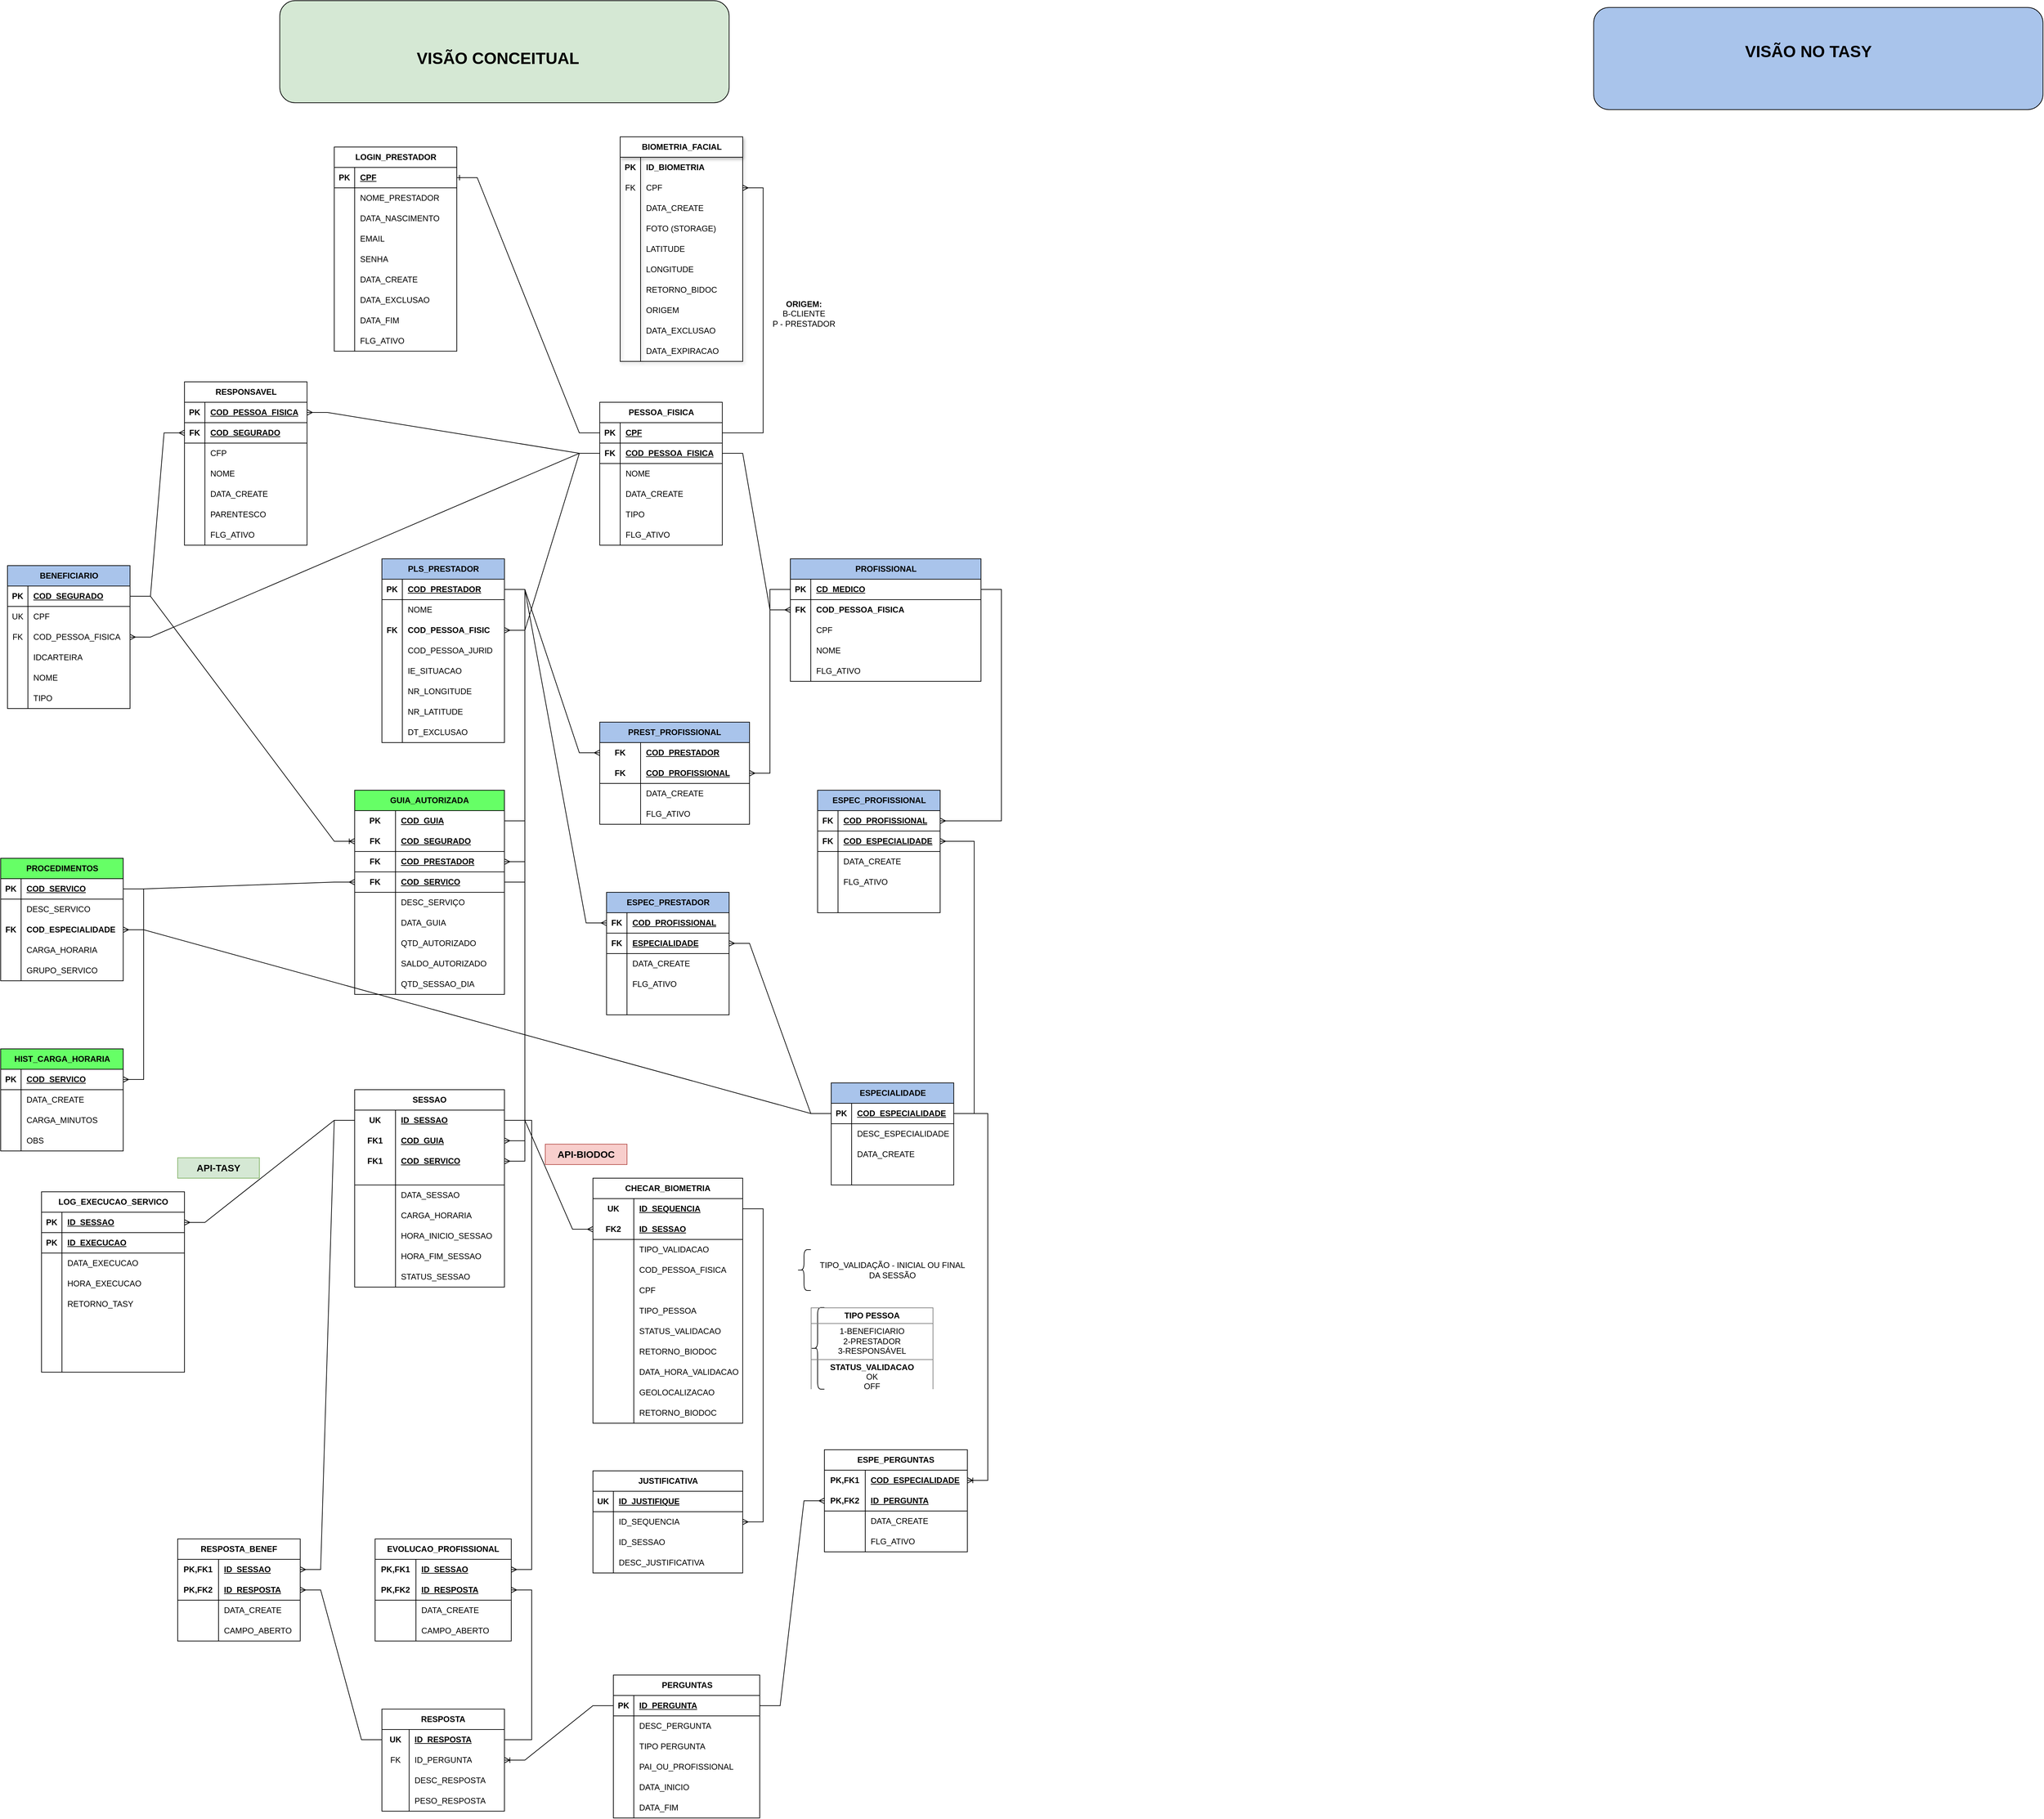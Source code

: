 <mxfile version="21.6.9" type="github">
  <diagram name="Página-1" id="vXdbu9tl-B6xcEZQD5WK">
    <mxGraphModel dx="1969" dy="1756" grid="1" gridSize="10" guides="1" tooltips="1" connect="1" arrows="1" fold="1" page="1" pageScale="1" pageWidth="1169" pageHeight="827" math="0" shadow="0">
      <root>
        <mxCell id="0" />
        <mxCell id="1" parent="0" />
        <mxCell id="ymwMWjb_XmzsokqA4yut-174" value="" style="edgeStyle=entityRelationEdgeStyle;fontSize=12;html=1;endArrow=ERmany;rounded=0;" parent="1" source="ymwMWjb_XmzsokqA4yut-124" target="ymwMWjb_XmzsokqA4yut-101" edge="1">
          <mxGeometry width="100" height="100" relative="1" as="geometry">
            <mxPoint x="890" y="940" as="sourcePoint" />
            <mxPoint x="990" y="840" as="targetPoint" />
            <Array as="points">
              <mxPoint x="920" y="990" />
              <mxPoint x="900" y="1000" />
            </Array>
          </mxGeometry>
        </mxCell>
        <mxCell id="ymwMWjb_XmzsokqA4yut-1" value="BENEFICIARIO" style="shape=table;startSize=30;container=1;collapsible=1;childLayout=tableLayout;fixedRows=1;rowLines=0;fontStyle=1;align=center;resizeLast=1;html=1;fillColor=#A9C4EB;" parent="1" vertex="1">
          <mxGeometry x="170" y="380" width="180" height="210" as="geometry">
            <mxRectangle x="234" y="440" width="130" height="30" as="alternateBounds" />
          </mxGeometry>
        </mxCell>
        <mxCell id="ymwMWjb_XmzsokqA4yut-2" value="" style="shape=tableRow;horizontal=0;startSize=0;swimlaneHead=0;swimlaneBody=0;fillColor=none;collapsible=0;dropTarget=0;points=[[0,0.5],[1,0.5]];portConstraint=eastwest;top=0;left=0;right=0;bottom=1;" parent="ymwMWjb_XmzsokqA4yut-1" vertex="1">
          <mxGeometry y="30" width="180" height="30" as="geometry" />
        </mxCell>
        <mxCell id="ymwMWjb_XmzsokqA4yut-3" value="PK" style="shape=partialRectangle;connectable=0;fillColor=none;top=0;left=0;bottom=0;right=0;fontStyle=1;overflow=hidden;whiteSpace=wrap;html=1;" parent="ymwMWjb_XmzsokqA4yut-2" vertex="1">
          <mxGeometry width="30" height="30" as="geometry">
            <mxRectangle width="30" height="30" as="alternateBounds" />
          </mxGeometry>
        </mxCell>
        <mxCell id="ymwMWjb_XmzsokqA4yut-4" value="COD_SEGURADO" style="shape=partialRectangle;connectable=0;fillColor=none;top=0;left=0;bottom=0;right=0;align=left;spacingLeft=6;fontStyle=5;overflow=hidden;whiteSpace=wrap;html=1;" parent="ymwMWjb_XmzsokqA4yut-2" vertex="1">
          <mxGeometry x="30" width="150" height="30" as="geometry">
            <mxRectangle width="150" height="30" as="alternateBounds" />
          </mxGeometry>
        </mxCell>
        <mxCell id="ymwMWjb_XmzsokqA4yut-5" value="" style="shape=tableRow;horizontal=0;startSize=0;swimlaneHead=0;swimlaneBody=0;fillColor=none;collapsible=0;dropTarget=0;points=[[0,0.5],[1,0.5]];portConstraint=eastwest;top=0;left=0;right=0;bottom=0;" parent="ymwMWjb_XmzsokqA4yut-1" vertex="1">
          <mxGeometry y="60" width="180" height="30" as="geometry" />
        </mxCell>
        <mxCell id="ymwMWjb_XmzsokqA4yut-6" value="UK" style="shape=partialRectangle;connectable=0;fillColor=none;top=0;left=0;bottom=0;right=0;editable=1;overflow=hidden;whiteSpace=wrap;html=1;" parent="ymwMWjb_XmzsokqA4yut-5" vertex="1">
          <mxGeometry width="30" height="30" as="geometry">
            <mxRectangle width="30" height="30" as="alternateBounds" />
          </mxGeometry>
        </mxCell>
        <mxCell id="ymwMWjb_XmzsokqA4yut-7" value="CPF" style="shape=partialRectangle;connectable=0;fillColor=none;top=0;left=0;bottom=0;right=0;align=left;spacingLeft=6;overflow=hidden;whiteSpace=wrap;html=1;" parent="ymwMWjb_XmzsokqA4yut-5" vertex="1">
          <mxGeometry x="30" width="150" height="30" as="geometry">
            <mxRectangle width="150" height="30" as="alternateBounds" />
          </mxGeometry>
        </mxCell>
        <mxCell id="ymwMWjb_XmzsokqA4yut-11" value="" style="shape=tableRow;horizontal=0;startSize=0;swimlaneHead=0;swimlaneBody=0;fillColor=none;collapsible=0;dropTarget=0;points=[[0,0.5],[1,0.5]];portConstraint=eastwest;top=0;left=0;right=0;bottom=0;" parent="ymwMWjb_XmzsokqA4yut-1" vertex="1">
          <mxGeometry y="90" width="180" height="30" as="geometry" />
        </mxCell>
        <mxCell id="ymwMWjb_XmzsokqA4yut-12" value="FK" style="shape=partialRectangle;connectable=0;fillColor=none;top=0;left=0;bottom=0;right=0;editable=1;overflow=hidden;whiteSpace=wrap;html=1;" parent="ymwMWjb_XmzsokqA4yut-11" vertex="1">
          <mxGeometry width="30" height="30" as="geometry">
            <mxRectangle width="30" height="30" as="alternateBounds" />
          </mxGeometry>
        </mxCell>
        <mxCell id="ymwMWjb_XmzsokqA4yut-13" value="COD_PESSOA_FISICA" style="shape=partialRectangle;connectable=0;fillColor=none;top=0;left=0;bottom=0;right=0;align=left;spacingLeft=6;overflow=hidden;whiteSpace=wrap;html=1;" parent="ymwMWjb_XmzsokqA4yut-11" vertex="1">
          <mxGeometry x="30" width="150" height="30" as="geometry">
            <mxRectangle width="150" height="30" as="alternateBounds" />
          </mxGeometry>
        </mxCell>
        <mxCell id="ymwMWjb_XmzsokqA4yut-14" value="" style="shape=tableRow;horizontal=0;startSize=0;swimlaneHead=0;swimlaneBody=0;fillColor=none;collapsible=0;dropTarget=0;points=[[0,0.5],[1,0.5]];portConstraint=eastwest;top=0;left=0;right=0;bottom=0;" parent="ymwMWjb_XmzsokqA4yut-1" vertex="1">
          <mxGeometry y="120" width="180" height="30" as="geometry" />
        </mxCell>
        <mxCell id="ymwMWjb_XmzsokqA4yut-15" value="" style="shape=partialRectangle;connectable=0;fillColor=none;top=0;left=0;bottom=0;right=0;editable=1;overflow=hidden;whiteSpace=wrap;html=1;" parent="ymwMWjb_XmzsokqA4yut-14" vertex="1">
          <mxGeometry width="30" height="30" as="geometry">
            <mxRectangle width="30" height="30" as="alternateBounds" />
          </mxGeometry>
        </mxCell>
        <mxCell id="ymwMWjb_XmzsokqA4yut-16" value="IDCARTEIRA" style="shape=partialRectangle;connectable=0;fillColor=none;top=0;left=0;bottom=0;right=0;align=left;spacingLeft=6;overflow=hidden;whiteSpace=wrap;html=1;" parent="ymwMWjb_XmzsokqA4yut-14" vertex="1">
          <mxGeometry x="30" width="150" height="30" as="geometry">
            <mxRectangle width="150" height="30" as="alternateBounds" />
          </mxGeometry>
        </mxCell>
        <mxCell id="ymwMWjb_XmzsokqA4yut-8" value="" style="shape=tableRow;horizontal=0;startSize=0;swimlaneHead=0;swimlaneBody=0;fillColor=none;collapsible=0;dropTarget=0;points=[[0,0.5],[1,0.5]];portConstraint=eastwest;top=0;left=0;right=0;bottom=0;" parent="ymwMWjb_XmzsokqA4yut-1" vertex="1">
          <mxGeometry y="150" width="180" height="30" as="geometry" />
        </mxCell>
        <mxCell id="ymwMWjb_XmzsokqA4yut-9" value="" style="shape=partialRectangle;connectable=0;fillColor=none;top=0;left=0;bottom=0;right=0;editable=1;overflow=hidden;whiteSpace=wrap;html=1;" parent="ymwMWjb_XmzsokqA4yut-8" vertex="1">
          <mxGeometry width="30" height="30" as="geometry">
            <mxRectangle width="30" height="30" as="alternateBounds" />
          </mxGeometry>
        </mxCell>
        <mxCell id="ymwMWjb_XmzsokqA4yut-10" value="NOME" style="shape=partialRectangle;connectable=0;fillColor=none;top=0;left=0;bottom=0;right=0;align=left;spacingLeft=6;overflow=hidden;whiteSpace=wrap;html=1;" parent="ymwMWjb_XmzsokqA4yut-8" vertex="1">
          <mxGeometry x="30" width="150" height="30" as="geometry">
            <mxRectangle width="150" height="30" as="alternateBounds" />
          </mxGeometry>
        </mxCell>
        <mxCell id="ymwMWjb_XmzsokqA4yut-17" value="" style="shape=tableRow;horizontal=0;startSize=0;swimlaneHead=0;swimlaneBody=0;fillColor=none;collapsible=0;dropTarget=0;points=[[0,0.5],[1,0.5]];portConstraint=eastwest;top=0;left=0;right=0;bottom=0;" parent="ymwMWjb_XmzsokqA4yut-1" vertex="1">
          <mxGeometry y="180" width="180" height="30" as="geometry" />
        </mxCell>
        <mxCell id="ymwMWjb_XmzsokqA4yut-18" value="" style="shape=partialRectangle;connectable=0;fillColor=none;top=0;left=0;bottom=0;right=0;editable=1;overflow=hidden;whiteSpace=wrap;html=1;" parent="ymwMWjb_XmzsokqA4yut-17" vertex="1">
          <mxGeometry width="30" height="30" as="geometry">
            <mxRectangle width="30" height="30" as="alternateBounds" />
          </mxGeometry>
        </mxCell>
        <mxCell id="ymwMWjb_XmzsokqA4yut-19" value="TIPO" style="shape=partialRectangle;connectable=0;fillColor=none;top=0;left=0;bottom=0;right=0;align=left;spacingLeft=6;overflow=hidden;whiteSpace=wrap;html=1;" parent="ymwMWjb_XmzsokqA4yut-17" vertex="1">
          <mxGeometry x="30" width="150" height="30" as="geometry">
            <mxRectangle width="150" height="30" as="alternateBounds" />
          </mxGeometry>
        </mxCell>
        <mxCell id="ymwMWjb_XmzsokqA4yut-20" value="GUIA_AUTORIZADA" style="shape=table;startSize=30;container=1;collapsible=1;childLayout=tableLayout;fixedRows=1;rowLines=0;fontStyle=1;align=center;resizeLast=1;html=1;whiteSpace=wrap;fillColor=#66FF66;" parent="1" vertex="1">
          <mxGeometry x="680" y="710" width="220" height="300" as="geometry">
            <mxRectangle x="300" y="320" width="160" height="30" as="alternateBounds" />
          </mxGeometry>
        </mxCell>
        <mxCell id="ymwMWjb_XmzsokqA4yut-21" value="" style="shape=tableRow;horizontal=0;startSize=0;swimlaneHead=0;swimlaneBody=0;fillColor=none;collapsible=0;dropTarget=0;points=[[0,0.5],[1,0.5]];portConstraint=eastwest;top=0;left=0;right=0;bottom=0;html=1;" parent="ymwMWjb_XmzsokqA4yut-20" vertex="1">
          <mxGeometry y="30" width="220" height="30" as="geometry" />
        </mxCell>
        <mxCell id="ymwMWjb_XmzsokqA4yut-22" value="PK" style="shape=partialRectangle;connectable=0;fillColor=none;top=0;left=0;bottom=0;right=0;fontStyle=1;overflow=hidden;html=1;whiteSpace=wrap;" parent="ymwMWjb_XmzsokqA4yut-21" vertex="1">
          <mxGeometry width="60" height="30" as="geometry">
            <mxRectangle width="60" height="30" as="alternateBounds" />
          </mxGeometry>
        </mxCell>
        <mxCell id="ymwMWjb_XmzsokqA4yut-23" value="COD_GUIA" style="shape=partialRectangle;connectable=0;fillColor=none;top=0;left=0;bottom=0;right=0;align=left;spacingLeft=6;fontStyle=5;overflow=hidden;html=1;whiteSpace=wrap;" parent="ymwMWjb_XmzsokqA4yut-21" vertex="1">
          <mxGeometry x="60" width="160" height="30" as="geometry">
            <mxRectangle width="160" height="30" as="alternateBounds" />
          </mxGeometry>
        </mxCell>
        <mxCell id="ymwMWjb_XmzsokqA4yut-24" value="" style="shape=tableRow;horizontal=0;startSize=0;swimlaneHead=0;swimlaneBody=0;fillColor=none;collapsible=0;dropTarget=0;points=[[0,0.5],[1,0.5]];portConstraint=eastwest;top=0;left=0;right=0;bottom=1;html=1;" parent="ymwMWjb_XmzsokqA4yut-20" vertex="1">
          <mxGeometry y="60" width="220" height="30" as="geometry" />
        </mxCell>
        <mxCell id="ymwMWjb_XmzsokqA4yut-25" value="FK" style="shape=partialRectangle;connectable=0;fillColor=none;top=0;left=0;bottom=0;right=0;fontStyle=1;overflow=hidden;html=1;whiteSpace=wrap;" parent="ymwMWjb_XmzsokqA4yut-24" vertex="1">
          <mxGeometry width="60" height="30" as="geometry">
            <mxRectangle width="60" height="30" as="alternateBounds" />
          </mxGeometry>
        </mxCell>
        <mxCell id="ymwMWjb_XmzsokqA4yut-26" value="COD_SEGURADO" style="shape=partialRectangle;connectable=0;fillColor=none;top=0;left=0;bottom=0;right=0;align=left;spacingLeft=6;fontStyle=5;overflow=hidden;html=1;whiteSpace=wrap;" parent="ymwMWjb_XmzsokqA4yut-24" vertex="1">
          <mxGeometry x="60" width="160" height="30" as="geometry">
            <mxRectangle width="160" height="30" as="alternateBounds" />
          </mxGeometry>
        </mxCell>
        <mxCell id="ymwMWjb_XmzsokqA4yut-33" value="" style="shape=tableRow;horizontal=0;startSize=0;swimlaneHead=0;swimlaneBody=0;fillColor=none;collapsible=0;dropTarget=0;points=[[0,0.5],[1,0.5]];portConstraint=eastwest;top=0;left=0;right=0;bottom=1;html=1;" parent="ymwMWjb_XmzsokqA4yut-20" vertex="1">
          <mxGeometry y="90" width="220" height="30" as="geometry" />
        </mxCell>
        <mxCell id="ymwMWjb_XmzsokqA4yut-34" value="FK" style="shape=partialRectangle;connectable=0;fillColor=none;top=0;left=0;bottom=0;right=0;fontStyle=1;overflow=hidden;html=1;whiteSpace=wrap;" parent="ymwMWjb_XmzsokqA4yut-33" vertex="1">
          <mxGeometry width="60" height="30" as="geometry">
            <mxRectangle width="60" height="30" as="alternateBounds" />
          </mxGeometry>
        </mxCell>
        <mxCell id="ymwMWjb_XmzsokqA4yut-35" value="COD_PRESTADOR" style="shape=partialRectangle;connectable=0;fillColor=none;top=0;left=0;bottom=0;right=0;align=left;spacingLeft=6;fontStyle=5;overflow=hidden;html=1;whiteSpace=wrap;" parent="ymwMWjb_XmzsokqA4yut-33" vertex="1">
          <mxGeometry x="60" width="160" height="30" as="geometry">
            <mxRectangle width="160" height="30" as="alternateBounds" />
          </mxGeometry>
        </mxCell>
        <mxCell id="ymwMWjb_XmzsokqA4yut-90" value="" style="shape=tableRow;horizontal=0;startSize=0;swimlaneHead=0;swimlaneBody=0;fillColor=none;collapsible=0;dropTarget=0;points=[[0,0.5],[1,0.5]];portConstraint=eastwest;top=0;left=0;right=0;bottom=1;html=1;" parent="ymwMWjb_XmzsokqA4yut-20" vertex="1">
          <mxGeometry y="120" width="220" height="30" as="geometry" />
        </mxCell>
        <mxCell id="ymwMWjb_XmzsokqA4yut-91" value="FK" style="shape=partialRectangle;connectable=0;fillColor=none;top=0;left=0;bottom=0;right=0;fontStyle=1;overflow=hidden;html=1;whiteSpace=wrap;" parent="ymwMWjb_XmzsokqA4yut-90" vertex="1">
          <mxGeometry width="60" height="30" as="geometry">
            <mxRectangle width="60" height="30" as="alternateBounds" />
          </mxGeometry>
        </mxCell>
        <mxCell id="ymwMWjb_XmzsokqA4yut-92" value="COD_SERVICO" style="shape=partialRectangle;connectable=0;fillColor=none;top=0;left=0;bottom=0;right=0;align=left;spacingLeft=6;fontStyle=5;overflow=hidden;html=1;whiteSpace=wrap;" parent="ymwMWjb_XmzsokqA4yut-90" vertex="1">
          <mxGeometry x="60" width="160" height="30" as="geometry">
            <mxRectangle width="160" height="30" as="alternateBounds" />
          </mxGeometry>
        </mxCell>
        <mxCell id="ymwMWjb_XmzsokqA4yut-30" value="" style="shape=tableRow;horizontal=0;startSize=0;swimlaneHead=0;swimlaneBody=0;fillColor=none;collapsible=0;dropTarget=0;points=[[0,0.5],[1,0.5]];portConstraint=eastwest;top=0;left=0;right=0;bottom=0;html=1;" parent="ymwMWjb_XmzsokqA4yut-20" vertex="1">
          <mxGeometry y="150" width="220" height="30" as="geometry" />
        </mxCell>
        <mxCell id="ymwMWjb_XmzsokqA4yut-31" value="" style="shape=partialRectangle;connectable=0;fillColor=none;top=0;left=0;bottom=0;right=0;editable=1;overflow=hidden;html=1;whiteSpace=wrap;" parent="ymwMWjb_XmzsokqA4yut-30" vertex="1">
          <mxGeometry width="60" height="30" as="geometry">
            <mxRectangle width="60" height="30" as="alternateBounds" />
          </mxGeometry>
        </mxCell>
        <mxCell id="ymwMWjb_XmzsokqA4yut-32" value="DESC_SERVIÇO" style="shape=partialRectangle;connectable=0;fillColor=none;top=0;left=0;bottom=0;right=0;align=left;spacingLeft=6;overflow=hidden;html=1;whiteSpace=wrap;" parent="ymwMWjb_XmzsokqA4yut-30" vertex="1">
          <mxGeometry x="60" width="160" height="30" as="geometry">
            <mxRectangle width="160" height="30" as="alternateBounds" />
          </mxGeometry>
        </mxCell>
        <mxCell id="ymwMWjb_XmzsokqA4yut-39" value="" style="shape=tableRow;horizontal=0;startSize=0;swimlaneHead=0;swimlaneBody=0;fillColor=none;collapsible=0;dropTarget=0;points=[[0,0.5],[1,0.5]];portConstraint=eastwest;top=0;left=0;right=0;bottom=0;html=1;" parent="ymwMWjb_XmzsokqA4yut-20" vertex="1">
          <mxGeometry y="180" width="220" height="30" as="geometry" />
        </mxCell>
        <mxCell id="ymwMWjb_XmzsokqA4yut-40" value="" style="shape=partialRectangle;connectable=0;fillColor=none;top=0;left=0;bottom=0;right=0;editable=1;overflow=hidden;html=1;whiteSpace=wrap;" parent="ymwMWjb_XmzsokqA4yut-39" vertex="1">
          <mxGeometry width="60" height="30" as="geometry">
            <mxRectangle width="60" height="30" as="alternateBounds" />
          </mxGeometry>
        </mxCell>
        <mxCell id="ymwMWjb_XmzsokqA4yut-41" value="DATA_GUIA" style="shape=partialRectangle;connectable=0;fillColor=none;top=0;left=0;bottom=0;right=0;align=left;spacingLeft=6;overflow=hidden;html=1;whiteSpace=wrap;" parent="ymwMWjb_XmzsokqA4yut-39" vertex="1">
          <mxGeometry x="60" width="160" height="30" as="geometry">
            <mxRectangle width="160" height="30" as="alternateBounds" />
          </mxGeometry>
        </mxCell>
        <mxCell id="ymwMWjb_XmzsokqA4yut-36" value="" style="shape=tableRow;horizontal=0;startSize=0;swimlaneHead=0;swimlaneBody=0;fillColor=none;collapsible=0;dropTarget=0;points=[[0,0.5],[1,0.5]];portConstraint=eastwest;top=0;left=0;right=0;bottom=0;html=1;" parent="ymwMWjb_XmzsokqA4yut-20" vertex="1">
          <mxGeometry y="210" width="220" height="30" as="geometry" />
        </mxCell>
        <mxCell id="ymwMWjb_XmzsokqA4yut-37" value="" style="shape=partialRectangle;connectable=0;fillColor=none;top=0;left=0;bottom=0;right=0;editable=1;overflow=hidden;html=1;whiteSpace=wrap;" parent="ymwMWjb_XmzsokqA4yut-36" vertex="1">
          <mxGeometry width="60" height="30" as="geometry">
            <mxRectangle width="60" height="30" as="alternateBounds" />
          </mxGeometry>
        </mxCell>
        <mxCell id="ymwMWjb_XmzsokqA4yut-38" value="QTD_AUTORIZADO" style="shape=partialRectangle;connectable=0;fillColor=none;top=0;left=0;bottom=0;right=0;align=left;spacingLeft=6;overflow=hidden;html=1;whiteSpace=wrap;" parent="ymwMWjb_XmzsokqA4yut-36" vertex="1">
          <mxGeometry x="60" width="160" height="30" as="geometry">
            <mxRectangle width="160" height="30" as="alternateBounds" />
          </mxGeometry>
        </mxCell>
        <mxCell id="ymwMWjb_XmzsokqA4yut-308" value="" style="shape=tableRow;horizontal=0;startSize=0;swimlaneHead=0;swimlaneBody=0;fillColor=none;collapsible=0;dropTarget=0;points=[[0,0.5],[1,0.5]];portConstraint=eastwest;top=0;left=0;right=0;bottom=0;html=1;" parent="ymwMWjb_XmzsokqA4yut-20" vertex="1">
          <mxGeometry y="240" width="220" height="30" as="geometry" />
        </mxCell>
        <mxCell id="ymwMWjb_XmzsokqA4yut-309" value="" style="shape=partialRectangle;connectable=0;fillColor=none;top=0;left=0;bottom=0;right=0;editable=1;overflow=hidden;html=1;whiteSpace=wrap;" parent="ymwMWjb_XmzsokqA4yut-308" vertex="1">
          <mxGeometry width="60" height="30" as="geometry">
            <mxRectangle width="60" height="30" as="alternateBounds" />
          </mxGeometry>
        </mxCell>
        <mxCell id="ymwMWjb_XmzsokqA4yut-310" value="SALDO_AUTORIZADO" style="shape=partialRectangle;connectable=0;fillColor=none;top=0;left=0;bottom=0;right=0;align=left;spacingLeft=6;overflow=hidden;html=1;whiteSpace=wrap;" parent="ymwMWjb_XmzsokqA4yut-308" vertex="1">
          <mxGeometry x="60" width="160" height="30" as="geometry">
            <mxRectangle width="160" height="30" as="alternateBounds" />
          </mxGeometry>
        </mxCell>
        <mxCell id="ymwMWjb_XmzsokqA4yut-383" value="" style="shape=tableRow;horizontal=0;startSize=0;swimlaneHead=0;swimlaneBody=0;fillColor=none;collapsible=0;dropTarget=0;points=[[0,0.5],[1,0.5]];portConstraint=eastwest;top=0;left=0;right=0;bottom=0;html=1;" parent="ymwMWjb_XmzsokqA4yut-20" vertex="1">
          <mxGeometry y="270" width="220" height="30" as="geometry" />
        </mxCell>
        <mxCell id="ymwMWjb_XmzsokqA4yut-384" value="" style="shape=partialRectangle;connectable=0;fillColor=none;top=0;left=0;bottom=0;right=0;editable=1;overflow=hidden;html=1;whiteSpace=wrap;" parent="ymwMWjb_XmzsokqA4yut-383" vertex="1">
          <mxGeometry width="60" height="30" as="geometry">
            <mxRectangle width="60" height="30" as="alternateBounds" />
          </mxGeometry>
        </mxCell>
        <mxCell id="ymwMWjb_XmzsokqA4yut-385" value="QTD_SESSAO_DIA" style="shape=partialRectangle;connectable=0;fillColor=none;top=0;left=0;bottom=0;right=0;align=left;spacingLeft=6;overflow=hidden;html=1;whiteSpace=wrap;" parent="ymwMWjb_XmzsokqA4yut-383" vertex="1">
          <mxGeometry x="60" width="160" height="30" as="geometry">
            <mxRectangle width="160" height="30" as="alternateBounds" />
          </mxGeometry>
        </mxCell>
        <mxCell id="ymwMWjb_XmzsokqA4yut-43" value="" style="edgeStyle=entityRelationEdgeStyle;fontSize=12;html=1;endArrow=ERoneToMany;rounded=0;exitX=1;exitY=0.5;exitDx=0;exitDy=0;" parent="1" source="ymwMWjb_XmzsokqA4yut-2" target="ymwMWjb_XmzsokqA4yut-24" edge="1">
          <mxGeometry width="100" height="100" relative="1" as="geometry">
            <mxPoint x="580" y="180" as="sourcePoint" />
            <mxPoint x="670" y="370" as="targetPoint" />
          </mxGeometry>
        </mxCell>
        <mxCell id="ymwMWjb_XmzsokqA4yut-44" value="PLS_PRESTADOR" style="shape=table;startSize=30;container=1;collapsible=1;childLayout=tableLayout;fixedRows=1;rowLines=0;fontStyle=1;align=center;resizeLast=1;html=1;fillColor=#A9C4EB;" parent="1" vertex="1">
          <mxGeometry x="720" y="370" width="180" height="270" as="geometry" />
        </mxCell>
        <mxCell id="ymwMWjb_XmzsokqA4yut-45" value="" style="shape=tableRow;horizontal=0;startSize=0;swimlaneHead=0;swimlaneBody=0;fillColor=none;collapsible=0;dropTarget=0;points=[[0,0.5],[1,0.5]];portConstraint=eastwest;top=0;left=0;right=0;bottom=1;" parent="ymwMWjb_XmzsokqA4yut-44" vertex="1">
          <mxGeometry y="30" width="180" height="30" as="geometry" />
        </mxCell>
        <mxCell id="ymwMWjb_XmzsokqA4yut-46" value="PK" style="shape=partialRectangle;connectable=0;fillColor=none;top=0;left=0;bottom=0;right=0;fontStyle=1;overflow=hidden;whiteSpace=wrap;html=1;" parent="ymwMWjb_XmzsokqA4yut-45" vertex="1">
          <mxGeometry width="30" height="30" as="geometry">
            <mxRectangle width="30" height="30" as="alternateBounds" />
          </mxGeometry>
        </mxCell>
        <mxCell id="ymwMWjb_XmzsokqA4yut-47" value="COD_PRESTADOR" style="shape=partialRectangle;connectable=0;fillColor=none;top=0;left=0;bottom=0;right=0;align=left;spacingLeft=6;fontStyle=5;overflow=hidden;whiteSpace=wrap;html=1;" parent="ymwMWjb_XmzsokqA4yut-45" vertex="1">
          <mxGeometry x="30" width="150" height="30" as="geometry">
            <mxRectangle width="150" height="30" as="alternateBounds" />
          </mxGeometry>
        </mxCell>
        <mxCell id="ymwMWjb_XmzsokqA4yut-48" value="" style="shape=tableRow;horizontal=0;startSize=0;swimlaneHead=0;swimlaneBody=0;fillColor=none;collapsible=0;dropTarget=0;points=[[0,0.5],[1,0.5]];portConstraint=eastwest;top=0;left=0;right=0;bottom=0;" parent="ymwMWjb_XmzsokqA4yut-44" vertex="1">
          <mxGeometry y="60" width="180" height="30" as="geometry" />
        </mxCell>
        <mxCell id="ymwMWjb_XmzsokqA4yut-49" value="" style="shape=partialRectangle;connectable=0;fillColor=none;top=0;left=0;bottom=0;right=0;editable=1;overflow=hidden;whiteSpace=wrap;html=1;" parent="ymwMWjb_XmzsokqA4yut-48" vertex="1">
          <mxGeometry width="30" height="30" as="geometry">
            <mxRectangle width="30" height="30" as="alternateBounds" />
          </mxGeometry>
        </mxCell>
        <mxCell id="ymwMWjb_XmzsokqA4yut-50" value="NOME" style="shape=partialRectangle;connectable=0;fillColor=none;top=0;left=0;bottom=0;right=0;align=left;spacingLeft=6;overflow=hidden;whiteSpace=wrap;html=1;" parent="ymwMWjb_XmzsokqA4yut-48" vertex="1">
          <mxGeometry x="30" width="150" height="30" as="geometry">
            <mxRectangle width="150" height="30" as="alternateBounds" />
          </mxGeometry>
        </mxCell>
        <mxCell id="ymwMWjb_XmzsokqA4yut-51" value="" style="shape=tableRow;horizontal=0;startSize=0;swimlaneHead=0;swimlaneBody=0;fillColor=none;collapsible=0;dropTarget=0;points=[[0,0.5],[1,0.5]];portConstraint=eastwest;top=0;left=0;right=0;bottom=0;" parent="ymwMWjb_XmzsokqA4yut-44" vertex="1">
          <mxGeometry y="90" width="180" height="30" as="geometry" />
        </mxCell>
        <mxCell id="ymwMWjb_XmzsokqA4yut-52" value="&lt;b&gt;FK&lt;/b&gt;" style="shape=partialRectangle;connectable=0;fillColor=none;top=0;left=0;bottom=0;right=0;editable=1;overflow=hidden;whiteSpace=wrap;html=1;" parent="ymwMWjb_XmzsokqA4yut-51" vertex="1">
          <mxGeometry width="30" height="30" as="geometry">
            <mxRectangle width="30" height="30" as="alternateBounds" />
          </mxGeometry>
        </mxCell>
        <mxCell id="ymwMWjb_XmzsokqA4yut-53" value="&lt;b&gt;COD_PESSOA_FISIC&lt;/b&gt;" style="shape=partialRectangle;connectable=0;fillColor=none;top=0;left=0;bottom=0;right=0;align=left;spacingLeft=6;overflow=hidden;whiteSpace=wrap;html=1;" parent="ymwMWjb_XmzsokqA4yut-51" vertex="1">
          <mxGeometry x="30" width="150" height="30" as="geometry">
            <mxRectangle width="150" height="30" as="alternateBounds" />
          </mxGeometry>
        </mxCell>
        <mxCell id="ymwMWjb_XmzsokqA4yut-54" value="" style="shape=tableRow;horizontal=0;startSize=0;swimlaneHead=0;swimlaneBody=0;fillColor=none;collapsible=0;dropTarget=0;points=[[0,0.5],[1,0.5]];portConstraint=eastwest;top=0;left=0;right=0;bottom=0;" parent="ymwMWjb_XmzsokqA4yut-44" vertex="1">
          <mxGeometry y="120" width="180" height="30" as="geometry" />
        </mxCell>
        <mxCell id="ymwMWjb_XmzsokqA4yut-55" value="" style="shape=partialRectangle;connectable=0;fillColor=none;top=0;left=0;bottom=0;right=0;editable=1;overflow=hidden;whiteSpace=wrap;html=1;" parent="ymwMWjb_XmzsokqA4yut-54" vertex="1">
          <mxGeometry width="30" height="30" as="geometry">
            <mxRectangle width="30" height="30" as="alternateBounds" />
          </mxGeometry>
        </mxCell>
        <mxCell id="ymwMWjb_XmzsokqA4yut-56" value="COD_PESSOA_JURID" style="shape=partialRectangle;connectable=0;fillColor=none;top=0;left=0;bottom=0;right=0;align=left;spacingLeft=6;overflow=hidden;whiteSpace=wrap;html=1;" parent="ymwMWjb_XmzsokqA4yut-54" vertex="1">
          <mxGeometry x="30" width="150" height="30" as="geometry">
            <mxRectangle width="150" height="30" as="alternateBounds" />
          </mxGeometry>
        </mxCell>
        <mxCell id="ymwMWjb_XmzsokqA4yut-83" value="" style="shape=tableRow;horizontal=0;startSize=0;swimlaneHead=0;swimlaneBody=0;fillColor=none;collapsible=0;dropTarget=0;points=[[0,0.5],[1,0.5]];portConstraint=eastwest;top=0;left=0;right=0;bottom=0;" parent="ymwMWjb_XmzsokqA4yut-44" vertex="1">
          <mxGeometry y="150" width="180" height="30" as="geometry" />
        </mxCell>
        <mxCell id="ymwMWjb_XmzsokqA4yut-84" value="" style="shape=partialRectangle;connectable=0;fillColor=none;top=0;left=0;bottom=0;right=0;editable=1;overflow=hidden;whiteSpace=wrap;html=1;" parent="ymwMWjb_XmzsokqA4yut-83" vertex="1">
          <mxGeometry width="30" height="30" as="geometry">
            <mxRectangle width="30" height="30" as="alternateBounds" />
          </mxGeometry>
        </mxCell>
        <mxCell id="ymwMWjb_XmzsokqA4yut-85" value="IE_SITUACAO" style="shape=partialRectangle;connectable=0;fillColor=none;top=0;left=0;bottom=0;right=0;align=left;spacingLeft=6;overflow=hidden;whiteSpace=wrap;html=1;" parent="ymwMWjb_XmzsokqA4yut-83" vertex="1">
          <mxGeometry x="30" width="150" height="30" as="geometry">
            <mxRectangle width="150" height="30" as="alternateBounds" />
          </mxGeometry>
        </mxCell>
        <mxCell id="X_BGqj0c_cZcVAn-bNJT-125" value="" style="shape=tableRow;horizontal=0;startSize=0;swimlaneHead=0;swimlaneBody=0;fillColor=none;collapsible=0;dropTarget=0;points=[[0,0.5],[1,0.5]];portConstraint=eastwest;top=0;left=0;right=0;bottom=0;" parent="ymwMWjb_XmzsokqA4yut-44" vertex="1">
          <mxGeometry y="180" width="180" height="30" as="geometry" />
        </mxCell>
        <mxCell id="X_BGqj0c_cZcVAn-bNJT-126" value="" style="shape=partialRectangle;connectable=0;fillColor=none;top=0;left=0;bottom=0;right=0;editable=1;overflow=hidden;whiteSpace=wrap;html=1;" parent="X_BGqj0c_cZcVAn-bNJT-125" vertex="1">
          <mxGeometry width="30" height="30" as="geometry">
            <mxRectangle width="30" height="30" as="alternateBounds" />
          </mxGeometry>
        </mxCell>
        <mxCell id="X_BGqj0c_cZcVAn-bNJT-127" value="NR_LONGITUDE" style="shape=partialRectangle;connectable=0;fillColor=none;top=0;left=0;bottom=0;right=0;align=left;spacingLeft=6;overflow=hidden;whiteSpace=wrap;html=1;" parent="X_BGqj0c_cZcVAn-bNJT-125" vertex="1">
          <mxGeometry x="30" width="150" height="30" as="geometry">
            <mxRectangle width="150" height="30" as="alternateBounds" />
          </mxGeometry>
        </mxCell>
        <mxCell id="X_BGqj0c_cZcVAn-bNJT-147" value="" style="shape=tableRow;horizontal=0;startSize=0;swimlaneHead=0;swimlaneBody=0;fillColor=none;collapsible=0;dropTarget=0;points=[[0,0.5],[1,0.5]];portConstraint=eastwest;top=0;left=0;right=0;bottom=0;" parent="ymwMWjb_XmzsokqA4yut-44" vertex="1">
          <mxGeometry y="210" width="180" height="30" as="geometry" />
        </mxCell>
        <mxCell id="X_BGqj0c_cZcVAn-bNJT-148" value="" style="shape=partialRectangle;connectable=0;fillColor=none;top=0;left=0;bottom=0;right=0;editable=1;overflow=hidden;whiteSpace=wrap;html=1;" parent="X_BGqj0c_cZcVAn-bNJT-147" vertex="1">
          <mxGeometry width="30" height="30" as="geometry">
            <mxRectangle width="30" height="30" as="alternateBounds" />
          </mxGeometry>
        </mxCell>
        <mxCell id="X_BGqj0c_cZcVAn-bNJT-149" value="NR_LATITUDE" style="shape=partialRectangle;connectable=0;fillColor=none;top=0;left=0;bottom=0;right=0;align=left;spacingLeft=6;overflow=hidden;whiteSpace=wrap;html=1;" parent="X_BGqj0c_cZcVAn-bNJT-147" vertex="1">
          <mxGeometry x="30" width="150" height="30" as="geometry">
            <mxRectangle width="150" height="30" as="alternateBounds" />
          </mxGeometry>
        </mxCell>
        <mxCell id="X_BGqj0c_cZcVAn-bNJT-150" value="" style="shape=tableRow;horizontal=0;startSize=0;swimlaneHead=0;swimlaneBody=0;fillColor=none;collapsible=0;dropTarget=0;points=[[0,0.5],[1,0.5]];portConstraint=eastwest;top=0;left=0;right=0;bottom=0;" parent="ymwMWjb_XmzsokqA4yut-44" vertex="1">
          <mxGeometry y="240" width="180" height="30" as="geometry" />
        </mxCell>
        <mxCell id="X_BGqj0c_cZcVAn-bNJT-151" value="" style="shape=partialRectangle;connectable=0;fillColor=none;top=0;left=0;bottom=0;right=0;editable=1;overflow=hidden;whiteSpace=wrap;html=1;" parent="X_BGqj0c_cZcVAn-bNJT-150" vertex="1">
          <mxGeometry width="30" height="30" as="geometry">
            <mxRectangle width="30" height="30" as="alternateBounds" />
          </mxGeometry>
        </mxCell>
        <mxCell id="X_BGqj0c_cZcVAn-bNJT-152" value="DT_EXCLUSAO" style="shape=partialRectangle;connectable=0;fillColor=none;top=0;left=0;bottom=0;right=0;align=left;spacingLeft=6;overflow=hidden;whiteSpace=wrap;html=1;" parent="X_BGqj0c_cZcVAn-bNJT-150" vertex="1">
          <mxGeometry x="30" width="150" height="30" as="geometry">
            <mxRectangle width="150" height="30" as="alternateBounds" />
          </mxGeometry>
        </mxCell>
        <mxCell id="ymwMWjb_XmzsokqA4yut-57" value="PROFISSIONAL" style="shape=table;startSize=30;container=1;collapsible=1;childLayout=tableLayout;fixedRows=1;rowLines=0;fontStyle=1;align=center;resizeLast=1;html=1;fillColor=#A9C4EB;" parent="1" vertex="1">
          <mxGeometry x="1320" y="370" width="280" height="180" as="geometry" />
        </mxCell>
        <mxCell id="ymwMWjb_XmzsokqA4yut-58" value="" style="shape=tableRow;horizontal=0;startSize=0;swimlaneHead=0;swimlaneBody=0;fillColor=none;collapsible=0;dropTarget=0;points=[[0,0.5],[1,0.5]];portConstraint=eastwest;top=0;left=0;right=0;bottom=1;" parent="ymwMWjb_XmzsokqA4yut-57" vertex="1">
          <mxGeometry y="30" width="280" height="30" as="geometry" />
        </mxCell>
        <mxCell id="ymwMWjb_XmzsokqA4yut-59" value="PK" style="shape=partialRectangle;connectable=0;fillColor=none;top=0;left=0;bottom=0;right=0;fontStyle=1;overflow=hidden;whiteSpace=wrap;html=1;" parent="ymwMWjb_XmzsokqA4yut-58" vertex="1">
          <mxGeometry width="30" height="30" as="geometry">
            <mxRectangle width="30" height="30" as="alternateBounds" />
          </mxGeometry>
        </mxCell>
        <mxCell id="ymwMWjb_XmzsokqA4yut-60" value="CD_MEDICO" style="shape=partialRectangle;connectable=0;fillColor=none;top=0;left=0;bottom=0;right=0;align=left;spacingLeft=6;fontStyle=5;overflow=hidden;whiteSpace=wrap;html=1;" parent="ymwMWjb_XmzsokqA4yut-58" vertex="1">
          <mxGeometry x="30" width="250" height="30" as="geometry">
            <mxRectangle width="250" height="30" as="alternateBounds" />
          </mxGeometry>
        </mxCell>
        <mxCell id="ymwMWjb_XmzsokqA4yut-61" value="" style="shape=tableRow;horizontal=0;startSize=0;swimlaneHead=0;swimlaneBody=0;fillColor=none;collapsible=0;dropTarget=0;points=[[0,0.5],[1,0.5]];portConstraint=eastwest;top=0;left=0;right=0;bottom=0;" parent="ymwMWjb_XmzsokqA4yut-57" vertex="1">
          <mxGeometry y="60" width="280" height="30" as="geometry" />
        </mxCell>
        <mxCell id="ymwMWjb_XmzsokqA4yut-62" value="&lt;b&gt;FK&lt;/b&gt;" style="shape=partialRectangle;connectable=0;fillColor=none;top=0;left=0;bottom=0;right=0;editable=1;overflow=hidden;whiteSpace=wrap;html=1;" parent="ymwMWjb_XmzsokqA4yut-61" vertex="1">
          <mxGeometry width="30" height="30" as="geometry">
            <mxRectangle width="30" height="30" as="alternateBounds" />
          </mxGeometry>
        </mxCell>
        <mxCell id="ymwMWjb_XmzsokqA4yut-63" value="&lt;b&gt;COD_PESSOA_FISICA&lt;/b&gt;" style="shape=partialRectangle;connectable=0;fillColor=none;top=0;left=0;bottom=0;right=0;align=left;spacingLeft=6;overflow=hidden;whiteSpace=wrap;html=1;" parent="ymwMWjb_XmzsokqA4yut-61" vertex="1">
          <mxGeometry x="30" width="250" height="30" as="geometry">
            <mxRectangle width="250" height="30" as="alternateBounds" />
          </mxGeometry>
        </mxCell>
        <mxCell id="ymwMWjb_XmzsokqA4yut-64" value="" style="shape=tableRow;horizontal=0;startSize=0;swimlaneHead=0;swimlaneBody=0;fillColor=none;collapsible=0;dropTarget=0;points=[[0,0.5],[1,0.5]];portConstraint=eastwest;top=0;left=0;right=0;bottom=0;" parent="ymwMWjb_XmzsokqA4yut-57" vertex="1">
          <mxGeometry y="90" width="280" height="30" as="geometry" />
        </mxCell>
        <mxCell id="ymwMWjb_XmzsokqA4yut-65" value="" style="shape=partialRectangle;connectable=0;fillColor=none;top=0;left=0;bottom=0;right=0;editable=1;overflow=hidden;whiteSpace=wrap;html=1;" parent="ymwMWjb_XmzsokqA4yut-64" vertex="1">
          <mxGeometry width="30" height="30" as="geometry">
            <mxRectangle width="30" height="30" as="alternateBounds" />
          </mxGeometry>
        </mxCell>
        <mxCell id="ymwMWjb_XmzsokqA4yut-66" value="CPF" style="shape=partialRectangle;connectable=0;fillColor=none;top=0;left=0;bottom=0;right=0;align=left;spacingLeft=6;overflow=hidden;whiteSpace=wrap;html=1;" parent="ymwMWjb_XmzsokqA4yut-64" vertex="1">
          <mxGeometry x="30" width="250" height="30" as="geometry">
            <mxRectangle width="250" height="30" as="alternateBounds" />
          </mxGeometry>
        </mxCell>
        <mxCell id="ymwMWjb_XmzsokqA4yut-67" value="" style="shape=tableRow;horizontal=0;startSize=0;swimlaneHead=0;swimlaneBody=0;fillColor=none;collapsible=0;dropTarget=0;points=[[0,0.5],[1,0.5]];portConstraint=eastwest;top=0;left=0;right=0;bottom=0;" parent="ymwMWjb_XmzsokqA4yut-57" vertex="1">
          <mxGeometry y="120" width="280" height="30" as="geometry" />
        </mxCell>
        <mxCell id="ymwMWjb_XmzsokqA4yut-68" value="" style="shape=partialRectangle;connectable=0;fillColor=none;top=0;left=0;bottom=0;right=0;editable=1;overflow=hidden;whiteSpace=wrap;html=1;" parent="ymwMWjb_XmzsokqA4yut-67" vertex="1">
          <mxGeometry width="30" height="30" as="geometry">
            <mxRectangle width="30" height="30" as="alternateBounds" />
          </mxGeometry>
        </mxCell>
        <mxCell id="ymwMWjb_XmzsokqA4yut-69" value="NOME" style="shape=partialRectangle;connectable=0;fillColor=none;top=0;left=0;bottom=0;right=0;align=left;spacingLeft=6;overflow=hidden;whiteSpace=wrap;html=1;" parent="ymwMWjb_XmzsokqA4yut-67" vertex="1">
          <mxGeometry x="30" width="250" height="30" as="geometry">
            <mxRectangle width="250" height="30" as="alternateBounds" />
          </mxGeometry>
        </mxCell>
        <mxCell id="ymwMWjb_XmzsokqA4yut-191" value="" style="shape=tableRow;horizontal=0;startSize=0;swimlaneHead=0;swimlaneBody=0;fillColor=none;collapsible=0;dropTarget=0;points=[[0,0.5],[1,0.5]];portConstraint=eastwest;top=0;left=0;right=0;bottom=0;" parent="ymwMWjb_XmzsokqA4yut-57" vertex="1">
          <mxGeometry y="150" width="280" height="30" as="geometry" />
        </mxCell>
        <mxCell id="ymwMWjb_XmzsokqA4yut-192" value="" style="shape=partialRectangle;connectable=0;fillColor=none;top=0;left=0;bottom=0;right=0;editable=1;overflow=hidden;whiteSpace=wrap;html=1;" parent="ymwMWjb_XmzsokqA4yut-191" vertex="1">
          <mxGeometry width="30" height="30" as="geometry">
            <mxRectangle width="30" height="30" as="alternateBounds" />
          </mxGeometry>
        </mxCell>
        <mxCell id="ymwMWjb_XmzsokqA4yut-193" value="FLG_ATIVO" style="shape=partialRectangle;connectable=0;fillColor=none;top=0;left=0;bottom=0;right=0;align=left;spacingLeft=6;overflow=hidden;whiteSpace=wrap;html=1;" parent="ymwMWjb_XmzsokqA4yut-191" vertex="1">
          <mxGeometry x="30" width="250" height="30" as="geometry">
            <mxRectangle width="250" height="30" as="alternateBounds" />
          </mxGeometry>
        </mxCell>
        <mxCell id="ymwMWjb_XmzsokqA4yut-89" value="" style="edgeStyle=entityRelationEdgeStyle;fontSize=12;html=1;endArrow=ERmany;rounded=0;" parent="1" source="ymwMWjb_XmzsokqA4yut-45" target="ymwMWjb_XmzsokqA4yut-33" edge="1">
          <mxGeometry width="100" height="100" relative="1" as="geometry">
            <mxPoint x="930" y="720" as="sourcePoint" />
            <mxPoint x="1030" y="620" as="targetPoint" />
          </mxGeometry>
        </mxCell>
        <mxCell id="ymwMWjb_XmzsokqA4yut-94" value="PROCEDIMENTOS" style="shape=table;startSize=30;container=1;collapsible=1;childLayout=tableLayout;fixedRows=1;rowLines=0;fontStyle=1;align=center;resizeLast=1;html=1;fillColor=#66FF66;" parent="1" vertex="1">
          <mxGeometry x="160" y="810" width="180" height="180" as="geometry" />
        </mxCell>
        <mxCell id="ymwMWjb_XmzsokqA4yut-95" value="" style="shape=tableRow;horizontal=0;startSize=0;swimlaneHead=0;swimlaneBody=0;fillColor=none;collapsible=0;dropTarget=0;points=[[0,0.5],[1,0.5]];portConstraint=eastwest;top=0;left=0;right=0;bottom=1;" parent="ymwMWjb_XmzsokqA4yut-94" vertex="1">
          <mxGeometry y="30" width="180" height="30" as="geometry" />
        </mxCell>
        <mxCell id="ymwMWjb_XmzsokqA4yut-96" value="PK" style="shape=partialRectangle;connectable=0;fillColor=none;top=0;left=0;bottom=0;right=0;fontStyle=1;overflow=hidden;whiteSpace=wrap;html=1;" parent="ymwMWjb_XmzsokqA4yut-95" vertex="1">
          <mxGeometry width="30" height="30" as="geometry">
            <mxRectangle width="30" height="30" as="alternateBounds" />
          </mxGeometry>
        </mxCell>
        <mxCell id="ymwMWjb_XmzsokqA4yut-97" value="COD_SERVICO" style="shape=partialRectangle;connectable=0;fillColor=none;top=0;left=0;bottom=0;right=0;align=left;spacingLeft=6;fontStyle=5;overflow=hidden;whiteSpace=wrap;html=1;" parent="ymwMWjb_XmzsokqA4yut-95" vertex="1">
          <mxGeometry x="30" width="150" height="30" as="geometry">
            <mxRectangle width="150" height="30" as="alternateBounds" />
          </mxGeometry>
        </mxCell>
        <mxCell id="ymwMWjb_XmzsokqA4yut-98" value="" style="shape=tableRow;horizontal=0;startSize=0;swimlaneHead=0;swimlaneBody=0;fillColor=none;collapsible=0;dropTarget=0;points=[[0,0.5],[1,0.5]];portConstraint=eastwest;top=0;left=0;right=0;bottom=0;" parent="ymwMWjb_XmzsokqA4yut-94" vertex="1">
          <mxGeometry y="60" width="180" height="30" as="geometry" />
        </mxCell>
        <mxCell id="ymwMWjb_XmzsokqA4yut-99" value="" style="shape=partialRectangle;connectable=0;fillColor=none;top=0;left=0;bottom=0;right=0;editable=1;overflow=hidden;whiteSpace=wrap;html=1;" parent="ymwMWjb_XmzsokqA4yut-98" vertex="1">
          <mxGeometry width="30" height="30" as="geometry">
            <mxRectangle width="30" height="30" as="alternateBounds" />
          </mxGeometry>
        </mxCell>
        <mxCell id="ymwMWjb_XmzsokqA4yut-100" value="DESC_SERVICO" style="shape=partialRectangle;connectable=0;fillColor=none;top=0;left=0;bottom=0;right=0;align=left;spacingLeft=6;overflow=hidden;whiteSpace=wrap;html=1;" parent="ymwMWjb_XmzsokqA4yut-98" vertex="1">
          <mxGeometry x="30" width="150" height="30" as="geometry">
            <mxRectangle width="150" height="30" as="alternateBounds" />
          </mxGeometry>
        </mxCell>
        <mxCell id="ymwMWjb_XmzsokqA4yut-101" value="" style="shape=tableRow;horizontal=0;startSize=0;swimlaneHead=0;swimlaneBody=0;fillColor=none;collapsible=0;dropTarget=0;points=[[0,0.5],[1,0.5]];portConstraint=eastwest;top=0;left=0;right=0;bottom=0;" parent="ymwMWjb_XmzsokqA4yut-94" vertex="1">
          <mxGeometry y="90" width="180" height="30" as="geometry" />
        </mxCell>
        <mxCell id="ymwMWjb_XmzsokqA4yut-102" value="&lt;b&gt;FK&lt;/b&gt;" style="shape=partialRectangle;connectable=0;fillColor=none;top=0;left=0;bottom=0;right=0;editable=1;overflow=hidden;whiteSpace=wrap;html=1;" parent="ymwMWjb_XmzsokqA4yut-101" vertex="1">
          <mxGeometry width="30" height="30" as="geometry">
            <mxRectangle width="30" height="30" as="alternateBounds" />
          </mxGeometry>
        </mxCell>
        <mxCell id="ymwMWjb_XmzsokqA4yut-103" value="&lt;b&gt;COD_ESPECIALIDADE&lt;/b&gt;" style="shape=partialRectangle;connectable=0;fillColor=none;top=0;left=0;bottom=0;right=0;align=left;spacingLeft=6;overflow=hidden;whiteSpace=wrap;html=1;" parent="ymwMWjb_XmzsokqA4yut-101" vertex="1">
          <mxGeometry x="30" width="150" height="30" as="geometry">
            <mxRectangle width="150" height="30" as="alternateBounds" />
          </mxGeometry>
        </mxCell>
        <mxCell id="ymwMWjb_XmzsokqA4yut-104" value="" style="shape=tableRow;horizontal=0;startSize=0;swimlaneHead=0;swimlaneBody=0;fillColor=none;collapsible=0;dropTarget=0;points=[[0,0.5],[1,0.5]];portConstraint=eastwest;top=0;left=0;right=0;bottom=0;" parent="ymwMWjb_XmzsokqA4yut-94" vertex="1">
          <mxGeometry y="120" width="180" height="30" as="geometry" />
        </mxCell>
        <mxCell id="ymwMWjb_XmzsokqA4yut-105" value="" style="shape=partialRectangle;connectable=0;fillColor=none;top=0;left=0;bottom=0;right=0;editable=1;overflow=hidden;whiteSpace=wrap;html=1;" parent="ymwMWjb_XmzsokqA4yut-104" vertex="1">
          <mxGeometry width="30" height="30" as="geometry">
            <mxRectangle width="30" height="30" as="alternateBounds" />
          </mxGeometry>
        </mxCell>
        <mxCell id="ymwMWjb_XmzsokqA4yut-106" value="CARGA_HORARIA" style="shape=partialRectangle;connectable=0;fillColor=none;top=0;left=0;bottom=0;right=0;align=left;spacingLeft=6;overflow=hidden;whiteSpace=wrap;html=1;" parent="ymwMWjb_XmzsokqA4yut-104" vertex="1">
          <mxGeometry x="30" width="150" height="30" as="geometry">
            <mxRectangle width="150" height="30" as="alternateBounds" />
          </mxGeometry>
        </mxCell>
        <mxCell id="ymwMWjb_XmzsokqA4yut-291" value="" style="shape=tableRow;horizontal=0;startSize=0;swimlaneHead=0;swimlaneBody=0;fillColor=none;collapsible=0;dropTarget=0;points=[[0,0.5],[1,0.5]];portConstraint=eastwest;top=0;left=0;right=0;bottom=0;" parent="ymwMWjb_XmzsokqA4yut-94" vertex="1">
          <mxGeometry y="150" width="180" height="30" as="geometry" />
        </mxCell>
        <mxCell id="ymwMWjb_XmzsokqA4yut-292" value="" style="shape=partialRectangle;connectable=0;fillColor=none;top=0;left=0;bottom=0;right=0;editable=1;overflow=hidden;whiteSpace=wrap;html=1;" parent="ymwMWjb_XmzsokqA4yut-291" vertex="1">
          <mxGeometry width="30" height="30" as="geometry">
            <mxRectangle width="30" height="30" as="alternateBounds" />
          </mxGeometry>
        </mxCell>
        <mxCell id="ymwMWjb_XmzsokqA4yut-293" value="GRUPO_SERVICO" style="shape=partialRectangle;connectable=0;fillColor=none;top=0;left=0;bottom=0;right=0;align=left;spacingLeft=6;overflow=hidden;whiteSpace=wrap;html=1;" parent="ymwMWjb_XmzsokqA4yut-291" vertex="1">
          <mxGeometry x="30" width="150" height="30" as="geometry">
            <mxRectangle width="150" height="30" as="alternateBounds" />
          </mxGeometry>
        </mxCell>
        <mxCell id="ymwMWjb_XmzsokqA4yut-107" value="" style="edgeStyle=entityRelationEdgeStyle;fontSize=12;html=1;endArrow=ERmany;rounded=0;entryX=0;entryY=0.5;entryDx=0;entryDy=0;" parent="1" source="ymwMWjb_XmzsokqA4yut-95" target="ymwMWjb_XmzsokqA4yut-90" edge="1">
          <mxGeometry width="100" height="100" relative="1" as="geometry">
            <mxPoint x="540" y="750" as="sourcePoint" />
            <mxPoint x="640" y="650" as="targetPoint" />
          </mxGeometry>
        </mxCell>
        <mxCell id="ymwMWjb_XmzsokqA4yut-108" value="PREST_PROFISSIONAL" style="shape=table;startSize=30;container=1;collapsible=1;childLayout=tableLayout;fixedRows=1;rowLines=0;fontStyle=1;align=center;resizeLast=1;html=1;whiteSpace=wrap;fillColor=#A9C4EB;" parent="1" vertex="1">
          <mxGeometry x="1040" y="610" width="220" height="150" as="geometry" />
        </mxCell>
        <mxCell id="ymwMWjb_XmzsokqA4yut-109" value="" style="shape=tableRow;horizontal=0;startSize=0;swimlaneHead=0;swimlaneBody=0;fillColor=none;collapsible=0;dropTarget=0;points=[[0,0.5],[1,0.5]];portConstraint=eastwest;top=0;left=0;right=0;bottom=0;html=1;" parent="ymwMWjb_XmzsokqA4yut-108" vertex="1">
          <mxGeometry y="30" width="220" height="30" as="geometry" />
        </mxCell>
        <mxCell id="ymwMWjb_XmzsokqA4yut-110" value="FK" style="shape=partialRectangle;connectable=0;fillColor=none;top=0;left=0;bottom=0;right=0;fontStyle=1;overflow=hidden;html=1;whiteSpace=wrap;" parent="ymwMWjb_XmzsokqA4yut-109" vertex="1">
          <mxGeometry width="60" height="30" as="geometry">
            <mxRectangle width="60" height="30" as="alternateBounds" />
          </mxGeometry>
        </mxCell>
        <mxCell id="ymwMWjb_XmzsokqA4yut-111" value="COD_PRESTADOR" style="shape=partialRectangle;connectable=0;fillColor=none;top=0;left=0;bottom=0;right=0;align=left;spacingLeft=6;fontStyle=5;overflow=hidden;html=1;whiteSpace=wrap;" parent="ymwMWjb_XmzsokqA4yut-109" vertex="1">
          <mxGeometry x="60" width="160" height="30" as="geometry">
            <mxRectangle width="160" height="30" as="alternateBounds" />
          </mxGeometry>
        </mxCell>
        <mxCell id="ymwMWjb_XmzsokqA4yut-112" value="" style="shape=tableRow;horizontal=0;startSize=0;swimlaneHead=0;swimlaneBody=0;fillColor=none;collapsible=0;dropTarget=0;points=[[0,0.5],[1,0.5]];portConstraint=eastwest;top=0;left=0;right=0;bottom=1;html=1;" parent="ymwMWjb_XmzsokqA4yut-108" vertex="1">
          <mxGeometry y="60" width="220" height="30" as="geometry" />
        </mxCell>
        <mxCell id="ymwMWjb_XmzsokqA4yut-113" value="FK" style="shape=partialRectangle;connectable=0;fillColor=none;top=0;left=0;bottom=0;right=0;fontStyle=1;overflow=hidden;html=1;whiteSpace=wrap;" parent="ymwMWjb_XmzsokqA4yut-112" vertex="1">
          <mxGeometry width="60" height="30" as="geometry">
            <mxRectangle width="60" height="30" as="alternateBounds" />
          </mxGeometry>
        </mxCell>
        <mxCell id="ymwMWjb_XmzsokqA4yut-114" value="COD_PROFISSIONAL" style="shape=partialRectangle;connectable=0;fillColor=none;top=0;left=0;bottom=0;right=0;align=left;spacingLeft=6;fontStyle=5;overflow=hidden;html=1;whiteSpace=wrap;" parent="ymwMWjb_XmzsokqA4yut-112" vertex="1">
          <mxGeometry x="60" width="160" height="30" as="geometry">
            <mxRectangle width="160" height="30" as="alternateBounds" />
          </mxGeometry>
        </mxCell>
        <mxCell id="ymwMWjb_XmzsokqA4yut-115" value="" style="shape=tableRow;horizontal=0;startSize=0;swimlaneHead=0;swimlaneBody=0;fillColor=none;collapsible=0;dropTarget=0;points=[[0,0.5],[1,0.5]];portConstraint=eastwest;top=0;left=0;right=0;bottom=0;html=1;" parent="ymwMWjb_XmzsokqA4yut-108" vertex="1">
          <mxGeometry y="90" width="220" height="30" as="geometry" />
        </mxCell>
        <mxCell id="ymwMWjb_XmzsokqA4yut-116" value="" style="shape=partialRectangle;connectable=0;fillColor=none;top=0;left=0;bottom=0;right=0;editable=1;overflow=hidden;html=1;whiteSpace=wrap;" parent="ymwMWjb_XmzsokqA4yut-115" vertex="1">
          <mxGeometry width="60" height="30" as="geometry">
            <mxRectangle width="60" height="30" as="alternateBounds" />
          </mxGeometry>
        </mxCell>
        <mxCell id="ymwMWjb_XmzsokqA4yut-117" value="DATA_CREATE" style="shape=partialRectangle;connectable=0;fillColor=none;top=0;left=0;bottom=0;right=0;align=left;spacingLeft=6;overflow=hidden;html=1;whiteSpace=wrap;" parent="ymwMWjb_XmzsokqA4yut-115" vertex="1">
          <mxGeometry x="60" width="160" height="30" as="geometry">
            <mxRectangle width="160" height="30" as="alternateBounds" />
          </mxGeometry>
        </mxCell>
        <mxCell id="ymwMWjb_XmzsokqA4yut-118" value="" style="shape=tableRow;horizontal=0;startSize=0;swimlaneHead=0;swimlaneBody=0;fillColor=none;collapsible=0;dropTarget=0;points=[[0,0.5],[1,0.5]];portConstraint=eastwest;top=0;left=0;right=0;bottom=0;html=1;" parent="ymwMWjb_XmzsokqA4yut-108" vertex="1">
          <mxGeometry y="120" width="220" height="30" as="geometry" />
        </mxCell>
        <mxCell id="ymwMWjb_XmzsokqA4yut-119" value="" style="shape=partialRectangle;connectable=0;fillColor=none;top=0;left=0;bottom=0;right=0;editable=1;overflow=hidden;html=1;whiteSpace=wrap;" parent="ymwMWjb_XmzsokqA4yut-118" vertex="1">
          <mxGeometry width="60" height="30" as="geometry">
            <mxRectangle width="60" height="30" as="alternateBounds" />
          </mxGeometry>
        </mxCell>
        <mxCell id="ymwMWjb_XmzsokqA4yut-120" value="FLG_ATIVO" style="shape=partialRectangle;connectable=0;fillColor=none;top=0;left=0;bottom=0;right=0;align=left;spacingLeft=6;overflow=hidden;html=1;whiteSpace=wrap;" parent="ymwMWjb_XmzsokqA4yut-118" vertex="1">
          <mxGeometry x="60" width="160" height="30" as="geometry">
            <mxRectangle width="160" height="30" as="alternateBounds" />
          </mxGeometry>
        </mxCell>
        <mxCell id="ymwMWjb_XmzsokqA4yut-121" value="" style="edgeStyle=entityRelationEdgeStyle;fontSize=12;html=1;endArrow=ERmany;rounded=0;exitX=1;exitY=0.5;exitDx=0;exitDy=0;" parent="1" source="ymwMWjb_XmzsokqA4yut-45" target="ymwMWjb_XmzsokqA4yut-109" edge="1">
          <mxGeometry width="100" height="100" relative="1" as="geometry">
            <mxPoint x="930" y="750" as="sourcePoint" />
            <mxPoint x="1030" y="650" as="targetPoint" />
          </mxGeometry>
        </mxCell>
        <mxCell id="ymwMWjb_XmzsokqA4yut-122" value="" style="edgeStyle=entityRelationEdgeStyle;fontSize=12;html=1;endArrow=ERmany;rounded=0;exitX=0;exitY=0.5;exitDx=0;exitDy=0;" parent="1" source="ymwMWjb_XmzsokqA4yut-58" target="ymwMWjb_XmzsokqA4yut-112" edge="1">
          <mxGeometry width="100" height="100" relative="1" as="geometry">
            <mxPoint x="930" y="750" as="sourcePoint" />
            <mxPoint x="1030" y="650" as="targetPoint" />
          </mxGeometry>
        </mxCell>
        <mxCell id="ymwMWjb_XmzsokqA4yut-123" value="ESPECIALIDADE" style="shape=table;startSize=30;container=1;collapsible=1;childLayout=tableLayout;fixedRows=1;rowLines=0;fontStyle=1;align=center;resizeLast=1;html=1;fillColor=#A9C4EB;" parent="1" vertex="1">
          <mxGeometry x="1380" y="1140" width="180" height="150" as="geometry" />
        </mxCell>
        <mxCell id="ymwMWjb_XmzsokqA4yut-124" value="" style="shape=tableRow;horizontal=0;startSize=0;swimlaneHead=0;swimlaneBody=0;fillColor=none;collapsible=0;dropTarget=0;points=[[0,0.5],[1,0.5]];portConstraint=eastwest;top=0;left=0;right=0;bottom=1;" parent="ymwMWjb_XmzsokqA4yut-123" vertex="1">
          <mxGeometry y="30" width="180" height="30" as="geometry" />
        </mxCell>
        <mxCell id="ymwMWjb_XmzsokqA4yut-125" value="PK" style="shape=partialRectangle;connectable=0;fillColor=none;top=0;left=0;bottom=0;right=0;fontStyle=1;overflow=hidden;whiteSpace=wrap;html=1;" parent="ymwMWjb_XmzsokqA4yut-124" vertex="1">
          <mxGeometry width="30" height="30" as="geometry">
            <mxRectangle width="30" height="30" as="alternateBounds" />
          </mxGeometry>
        </mxCell>
        <mxCell id="ymwMWjb_XmzsokqA4yut-126" value="COD_ESPECIALIDADE" style="shape=partialRectangle;connectable=0;fillColor=none;top=0;left=0;bottom=0;right=0;align=left;spacingLeft=6;fontStyle=5;overflow=hidden;whiteSpace=wrap;html=1;" parent="ymwMWjb_XmzsokqA4yut-124" vertex="1">
          <mxGeometry x="30" width="150" height="30" as="geometry">
            <mxRectangle width="150" height="30" as="alternateBounds" />
          </mxGeometry>
        </mxCell>
        <mxCell id="ymwMWjb_XmzsokqA4yut-127" value="" style="shape=tableRow;horizontal=0;startSize=0;swimlaneHead=0;swimlaneBody=0;fillColor=none;collapsible=0;dropTarget=0;points=[[0,0.5],[1,0.5]];portConstraint=eastwest;top=0;left=0;right=0;bottom=0;" parent="ymwMWjb_XmzsokqA4yut-123" vertex="1">
          <mxGeometry y="60" width="180" height="30" as="geometry" />
        </mxCell>
        <mxCell id="ymwMWjb_XmzsokqA4yut-128" value="" style="shape=partialRectangle;connectable=0;fillColor=none;top=0;left=0;bottom=0;right=0;editable=1;overflow=hidden;whiteSpace=wrap;html=1;" parent="ymwMWjb_XmzsokqA4yut-127" vertex="1">
          <mxGeometry width="30" height="30" as="geometry">
            <mxRectangle width="30" height="30" as="alternateBounds" />
          </mxGeometry>
        </mxCell>
        <mxCell id="ymwMWjb_XmzsokqA4yut-129" value="DESC_ESPECIALIDADE" style="shape=partialRectangle;connectable=0;fillColor=none;top=0;left=0;bottom=0;right=0;align=left;spacingLeft=6;overflow=hidden;whiteSpace=wrap;html=1;" parent="ymwMWjb_XmzsokqA4yut-127" vertex="1">
          <mxGeometry x="30" width="150" height="30" as="geometry">
            <mxRectangle width="150" height="30" as="alternateBounds" />
          </mxGeometry>
        </mxCell>
        <mxCell id="ymwMWjb_XmzsokqA4yut-130" value="" style="shape=tableRow;horizontal=0;startSize=0;swimlaneHead=0;swimlaneBody=0;fillColor=none;collapsible=0;dropTarget=0;points=[[0,0.5],[1,0.5]];portConstraint=eastwest;top=0;left=0;right=0;bottom=0;" parent="ymwMWjb_XmzsokqA4yut-123" vertex="1">
          <mxGeometry y="90" width="180" height="30" as="geometry" />
        </mxCell>
        <mxCell id="ymwMWjb_XmzsokqA4yut-131" value="" style="shape=partialRectangle;connectable=0;fillColor=none;top=0;left=0;bottom=0;right=0;editable=1;overflow=hidden;whiteSpace=wrap;html=1;" parent="ymwMWjb_XmzsokqA4yut-130" vertex="1">
          <mxGeometry width="30" height="30" as="geometry">
            <mxRectangle width="30" height="30" as="alternateBounds" />
          </mxGeometry>
        </mxCell>
        <mxCell id="ymwMWjb_XmzsokqA4yut-132" value="DATA_CREATE" style="shape=partialRectangle;connectable=0;fillColor=none;top=0;left=0;bottom=0;right=0;align=left;spacingLeft=6;overflow=hidden;whiteSpace=wrap;html=1;" parent="ymwMWjb_XmzsokqA4yut-130" vertex="1">
          <mxGeometry x="30" width="150" height="30" as="geometry">
            <mxRectangle width="150" height="30" as="alternateBounds" />
          </mxGeometry>
        </mxCell>
        <mxCell id="ymwMWjb_XmzsokqA4yut-133" value="" style="shape=tableRow;horizontal=0;startSize=0;swimlaneHead=0;swimlaneBody=0;fillColor=none;collapsible=0;dropTarget=0;points=[[0,0.5],[1,0.5]];portConstraint=eastwest;top=0;left=0;right=0;bottom=0;" parent="ymwMWjb_XmzsokqA4yut-123" vertex="1">
          <mxGeometry y="120" width="180" height="30" as="geometry" />
        </mxCell>
        <mxCell id="ymwMWjb_XmzsokqA4yut-134" value="" style="shape=partialRectangle;connectable=0;fillColor=none;top=0;left=0;bottom=0;right=0;editable=1;overflow=hidden;whiteSpace=wrap;html=1;" parent="ymwMWjb_XmzsokqA4yut-133" vertex="1">
          <mxGeometry width="30" height="30" as="geometry">
            <mxRectangle width="30" height="30" as="alternateBounds" />
          </mxGeometry>
        </mxCell>
        <mxCell id="ymwMWjb_XmzsokqA4yut-135" value="" style="shape=partialRectangle;connectable=0;fillColor=none;top=0;left=0;bottom=0;right=0;align=left;spacingLeft=6;overflow=hidden;whiteSpace=wrap;html=1;" parent="ymwMWjb_XmzsokqA4yut-133" vertex="1">
          <mxGeometry x="30" width="150" height="30" as="geometry">
            <mxRectangle width="150" height="30" as="alternateBounds" />
          </mxGeometry>
        </mxCell>
        <mxCell id="ymwMWjb_XmzsokqA4yut-136" value="ESPEC_PROFISSIONAL" style="shape=table;startSize=30;container=1;collapsible=1;childLayout=tableLayout;fixedRows=1;rowLines=0;fontStyle=1;align=center;resizeLast=1;html=1;fillColor=#A9C4EB;" parent="1" vertex="1">
          <mxGeometry x="1360" y="710" width="180" height="180" as="geometry" />
        </mxCell>
        <mxCell id="ymwMWjb_XmzsokqA4yut-137" value="" style="shape=tableRow;horizontal=0;startSize=0;swimlaneHead=0;swimlaneBody=0;fillColor=none;collapsible=0;dropTarget=0;points=[[0,0.5],[1,0.5]];portConstraint=eastwest;top=0;left=0;right=0;bottom=1;" parent="ymwMWjb_XmzsokqA4yut-136" vertex="1">
          <mxGeometry y="30" width="180" height="30" as="geometry" />
        </mxCell>
        <mxCell id="ymwMWjb_XmzsokqA4yut-138" value="FK" style="shape=partialRectangle;connectable=0;fillColor=none;top=0;left=0;bottom=0;right=0;fontStyle=1;overflow=hidden;whiteSpace=wrap;html=1;" parent="ymwMWjb_XmzsokqA4yut-137" vertex="1">
          <mxGeometry width="30" height="30" as="geometry">
            <mxRectangle width="30" height="30" as="alternateBounds" />
          </mxGeometry>
        </mxCell>
        <mxCell id="ymwMWjb_XmzsokqA4yut-139" value="COD_PROFISSIONAL" style="shape=partialRectangle;connectable=0;fillColor=none;top=0;left=0;bottom=0;right=0;align=left;spacingLeft=6;fontStyle=5;overflow=hidden;whiteSpace=wrap;html=1;" parent="ymwMWjb_XmzsokqA4yut-137" vertex="1">
          <mxGeometry x="30" width="150" height="30" as="geometry">
            <mxRectangle width="150" height="30" as="alternateBounds" />
          </mxGeometry>
        </mxCell>
        <mxCell id="ymwMWjb_XmzsokqA4yut-149" value="" style="shape=tableRow;horizontal=0;startSize=0;swimlaneHead=0;swimlaneBody=0;fillColor=none;collapsible=0;dropTarget=0;points=[[0,0.5],[1,0.5]];portConstraint=eastwest;top=0;left=0;right=0;bottom=1;" parent="ymwMWjb_XmzsokqA4yut-136" vertex="1">
          <mxGeometry y="60" width="180" height="30" as="geometry" />
        </mxCell>
        <mxCell id="ymwMWjb_XmzsokqA4yut-150" value="FK" style="shape=partialRectangle;connectable=0;fillColor=none;top=0;left=0;bottom=0;right=0;fontStyle=1;overflow=hidden;whiteSpace=wrap;html=1;" parent="ymwMWjb_XmzsokqA4yut-149" vertex="1">
          <mxGeometry width="30" height="30" as="geometry">
            <mxRectangle width="30" height="30" as="alternateBounds" />
          </mxGeometry>
        </mxCell>
        <mxCell id="ymwMWjb_XmzsokqA4yut-151" value="COD_ESPECIALIDADE" style="shape=partialRectangle;connectable=0;fillColor=none;top=0;left=0;bottom=0;right=0;align=left;spacingLeft=6;fontStyle=5;overflow=hidden;whiteSpace=wrap;html=1;" parent="ymwMWjb_XmzsokqA4yut-149" vertex="1">
          <mxGeometry x="30" width="150" height="30" as="geometry">
            <mxRectangle width="150" height="30" as="alternateBounds" />
          </mxGeometry>
        </mxCell>
        <mxCell id="ymwMWjb_XmzsokqA4yut-140" value="" style="shape=tableRow;horizontal=0;startSize=0;swimlaneHead=0;swimlaneBody=0;fillColor=none;collapsible=0;dropTarget=0;points=[[0,0.5],[1,0.5]];portConstraint=eastwest;top=0;left=0;right=0;bottom=0;" parent="ymwMWjb_XmzsokqA4yut-136" vertex="1">
          <mxGeometry y="90" width="180" height="30" as="geometry" />
        </mxCell>
        <mxCell id="ymwMWjb_XmzsokqA4yut-141" value="" style="shape=partialRectangle;connectable=0;fillColor=none;top=0;left=0;bottom=0;right=0;editable=1;overflow=hidden;whiteSpace=wrap;html=1;" parent="ymwMWjb_XmzsokqA4yut-140" vertex="1">
          <mxGeometry width="30" height="30" as="geometry">
            <mxRectangle width="30" height="30" as="alternateBounds" />
          </mxGeometry>
        </mxCell>
        <mxCell id="ymwMWjb_XmzsokqA4yut-142" value="DATA_CREATE" style="shape=partialRectangle;connectable=0;fillColor=none;top=0;left=0;bottom=0;right=0;align=left;spacingLeft=6;overflow=hidden;whiteSpace=wrap;html=1;" parent="ymwMWjb_XmzsokqA4yut-140" vertex="1">
          <mxGeometry x="30" width="150" height="30" as="geometry">
            <mxRectangle width="150" height="30" as="alternateBounds" />
          </mxGeometry>
        </mxCell>
        <mxCell id="ymwMWjb_XmzsokqA4yut-143" value="" style="shape=tableRow;horizontal=0;startSize=0;swimlaneHead=0;swimlaneBody=0;fillColor=none;collapsible=0;dropTarget=0;points=[[0,0.5],[1,0.5]];portConstraint=eastwest;top=0;left=0;right=0;bottom=0;" parent="ymwMWjb_XmzsokqA4yut-136" vertex="1">
          <mxGeometry y="120" width="180" height="30" as="geometry" />
        </mxCell>
        <mxCell id="ymwMWjb_XmzsokqA4yut-144" value="" style="shape=partialRectangle;connectable=0;fillColor=none;top=0;left=0;bottom=0;right=0;editable=1;overflow=hidden;whiteSpace=wrap;html=1;" parent="ymwMWjb_XmzsokqA4yut-143" vertex="1">
          <mxGeometry width="30" height="30" as="geometry">
            <mxRectangle width="30" height="30" as="alternateBounds" />
          </mxGeometry>
        </mxCell>
        <mxCell id="ymwMWjb_XmzsokqA4yut-145" value="FLG_ATIVO" style="shape=partialRectangle;connectable=0;fillColor=none;top=0;left=0;bottom=0;right=0;align=left;spacingLeft=6;overflow=hidden;whiteSpace=wrap;html=1;" parent="ymwMWjb_XmzsokqA4yut-143" vertex="1">
          <mxGeometry x="30" width="150" height="30" as="geometry">
            <mxRectangle width="150" height="30" as="alternateBounds" />
          </mxGeometry>
        </mxCell>
        <mxCell id="ymwMWjb_XmzsokqA4yut-146" value="" style="shape=tableRow;horizontal=0;startSize=0;swimlaneHead=0;swimlaneBody=0;fillColor=none;collapsible=0;dropTarget=0;points=[[0,0.5],[1,0.5]];portConstraint=eastwest;top=0;left=0;right=0;bottom=0;" parent="ymwMWjb_XmzsokqA4yut-136" vertex="1">
          <mxGeometry y="150" width="180" height="30" as="geometry" />
        </mxCell>
        <mxCell id="ymwMWjb_XmzsokqA4yut-147" value="" style="shape=partialRectangle;connectable=0;fillColor=none;top=0;left=0;bottom=0;right=0;editable=1;overflow=hidden;whiteSpace=wrap;html=1;" parent="ymwMWjb_XmzsokqA4yut-146" vertex="1">
          <mxGeometry width="30" height="30" as="geometry">
            <mxRectangle width="30" height="30" as="alternateBounds" />
          </mxGeometry>
        </mxCell>
        <mxCell id="ymwMWjb_XmzsokqA4yut-148" value="" style="shape=partialRectangle;connectable=0;fillColor=none;top=0;left=0;bottom=0;right=0;align=left;spacingLeft=6;overflow=hidden;whiteSpace=wrap;html=1;" parent="ymwMWjb_XmzsokqA4yut-146" vertex="1">
          <mxGeometry x="30" width="150" height="30" as="geometry">
            <mxRectangle width="150" height="30" as="alternateBounds" />
          </mxGeometry>
        </mxCell>
        <mxCell id="ymwMWjb_XmzsokqA4yut-154" value="" style="edgeStyle=entityRelationEdgeStyle;fontSize=12;html=1;endArrow=ERmany;rounded=0;" parent="1" source="ymwMWjb_XmzsokqA4yut-58" target="ymwMWjb_XmzsokqA4yut-137" edge="1">
          <mxGeometry width="100" height="100" relative="1" as="geometry">
            <mxPoint x="930" y="780" as="sourcePoint" />
            <mxPoint x="1030" y="680" as="targetPoint" />
          </mxGeometry>
        </mxCell>
        <mxCell id="ymwMWjb_XmzsokqA4yut-155" value="" style="edgeStyle=entityRelationEdgeStyle;fontSize=12;html=1;endArrow=ERmany;rounded=0;" parent="1" source="ymwMWjb_XmzsokqA4yut-124" target="ymwMWjb_XmzsokqA4yut-149" edge="1">
          <mxGeometry width="100" height="100" relative="1" as="geometry">
            <mxPoint x="930" y="960" as="sourcePoint" />
            <mxPoint x="1030" y="860" as="targetPoint" />
          </mxGeometry>
        </mxCell>
        <mxCell id="ymwMWjb_XmzsokqA4yut-156" value="ESPEC_PRESTADOR" style="shape=table;startSize=30;container=1;collapsible=1;childLayout=tableLayout;fixedRows=1;rowLines=0;fontStyle=1;align=center;resizeLast=1;html=1;fillColor=#A9C4EB;" parent="1" vertex="1">
          <mxGeometry x="1050" y="860" width="180" height="180" as="geometry" />
        </mxCell>
        <mxCell id="ymwMWjb_XmzsokqA4yut-157" value="" style="shape=tableRow;horizontal=0;startSize=0;swimlaneHead=0;swimlaneBody=0;fillColor=none;collapsible=0;dropTarget=0;points=[[0,0.5],[1,0.5]];portConstraint=eastwest;top=0;left=0;right=0;bottom=1;" parent="ymwMWjb_XmzsokqA4yut-156" vertex="1">
          <mxGeometry y="30" width="180" height="30" as="geometry" />
        </mxCell>
        <mxCell id="ymwMWjb_XmzsokqA4yut-158" value="FK" style="shape=partialRectangle;connectable=0;fillColor=none;top=0;left=0;bottom=0;right=0;fontStyle=1;overflow=hidden;whiteSpace=wrap;html=1;" parent="ymwMWjb_XmzsokqA4yut-157" vertex="1">
          <mxGeometry width="30" height="30" as="geometry">
            <mxRectangle width="30" height="30" as="alternateBounds" />
          </mxGeometry>
        </mxCell>
        <mxCell id="ymwMWjb_XmzsokqA4yut-159" value="COD_PROFISSIONAL" style="shape=partialRectangle;connectable=0;fillColor=none;top=0;left=0;bottom=0;right=0;align=left;spacingLeft=6;fontStyle=5;overflow=hidden;whiteSpace=wrap;html=1;" parent="ymwMWjb_XmzsokqA4yut-157" vertex="1">
          <mxGeometry x="30" width="150" height="30" as="geometry">
            <mxRectangle width="150" height="30" as="alternateBounds" />
          </mxGeometry>
        </mxCell>
        <mxCell id="ymwMWjb_XmzsokqA4yut-160" value="" style="shape=tableRow;horizontal=0;startSize=0;swimlaneHead=0;swimlaneBody=0;fillColor=none;collapsible=0;dropTarget=0;points=[[0,0.5],[1,0.5]];portConstraint=eastwest;top=0;left=0;right=0;bottom=1;" parent="ymwMWjb_XmzsokqA4yut-156" vertex="1">
          <mxGeometry y="60" width="180" height="30" as="geometry" />
        </mxCell>
        <mxCell id="ymwMWjb_XmzsokqA4yut-161" value="FK" style="shape=partialRectangle;connectable=0;fillColor=none;top=0;left=0;bottom=0;right=0;fontStyle=1;overflow=hidden;whiteSpace=wrap;html=1;" parent="ymwMWjb_XmzsokqA4yut-160" vertex="1">
          <mxGeometry width="30" height="30" as="geometry">
            <mxRectangle width="30" height="30" as="alternateBounds" />
          </mxGeometry>
        </mxCell>
        <mxCell id="ymwMWjb_XmzsokqA4yut-162" value="ESPECIALIDADE" style="shape=partialRectangle;connectable=0;fillColor=none;top=0;left=0;bottom=0;right=0;align=left;spacingLeft=6;fontStyle=5;overflow=hidden;whiteSpace=wrap;html=1;" parent="ymwMWjb_XmzsokqA4yut-160" vertex="1">
          <mxGeometry x="30" width="150" height="30" as="geometry">
            <mxRectangle width="150" height="30" as="alternateBounds" />
          </mxGeometry>
        </mxCell>
        <mxCell id="ymwMWjb_XmzsokqA4yut-163" value="" style="shape=tableRow;horizontal=0;startSize=0;swimlaneHead=0;swimlaneBody=0;fillColor=none;collapsible=0;dropTarget=0;points=[[0,0.5],[1,0.5]];portConstraint=eastwest;top=0;left=0;right=0;bottom=0;" parent="ymwMWjb_XmzsokqA4yut-156" vertex="1">
          <mxGeometry y="90" width="180" height="30" as="geometry" />
        </mxCell>
        <mxCell id="ymwMWjb_XmzsokqA4yut-164" value="" style="shape=partialRectangle;connectable=0;fillColor=none;top=0;left=0;bottom=0;right=0;editable=1;overflow=hidden;whiteSpace=wrap;html=1;" parent="ymwMWjb_XmzsokqA4yut-163" vertex="1">
          <mxGeometry width="30" height="30" as="geometry">
            <mxRectangle width="30" height="30" as="alternateBounds" />
          </mxGeometry>
        </mxCell>
        <mxCell id="ymwMWjb_XmzsokqA4yut-165" value="DATA_CREATE" style="shape=partialRectangle;connectable=0;fillColor=none;top=0;left=0;bottom=0;right=0;align=left;spacingLeft=6;overflow=hidden;whiteSpace=wrap;html=1;" parent="ymwMWjb_XmzsokqA4yut-163" vertex="1">
          <mxGeometry x="30" width="150" height="30" as="geometry">
            <mxRectangle width="150" height="30" as="alternateBounds" />
          </mxGeometry>
        </mxCell>
        <mxCell id="ymwMWjb_XmzsokqA4yut-166" value="" style="shape=tableRow;horizontal=0;startSize=0;swimlaneHead=0;swimlaneBody=0;fillColor=none;collapsible=0;dropTarget=0;points=[[0,0.5],[1,0.5]];portConstraint=eastwest;top=0;left=0;right=0;bottom=0;" parent="ymwMWjb_XmzsokqA4yut-156" vertex="1">
          <mxGeometry y="120" width="180" height="30" as="geometry" />
        </mxCell>
        <mxCell id="ymwMWjb_XmzsokqA4yut-167" value="" style="shape=partialRectangle;connectable=0;fillColor=none;top=0;left=0;bottom=0;right=0;editable=1;overflow=hidden;whiteSpace=wrap;html=1;" parent="ymwMWjb_XmzsokqA4yut-166" vertex="1">
          <mxGeometry width="30" height="30" as="geometry">
            <mxRectangle width="30" height="30" as="alternateBounds" />
          </mxGeometry>
        </mxCell>
        <mxCell id="ymwMWjb_XmzsokqA4yut-168" value="FLG_ATIVO" style="shape=partialRectangle;connectable=0;fillColor=none;top=0;left=0;bottom=0;right=0;align=left;spacingLeft=6;overflow=hidden;whiteSpace=wrap;html=1;" parent="ymwMWjb_XmzsokqA4yut-166" vertex="1">
          <mxGeometry x="30" width="150" height="30" as="geometry">
            <mxRectangle width="150" height="30" as="alternateBounds" />
          </mxGeometry>
        </mxCell>
        <mxCell id="ymwMWjb_XmzsokqA4yut-169" value="" style="shape=tableRow;horizontal=0;startSize=0;swimlaneHead=0;swimlaneBody=0;fillColor=none;collapsible=0;dropTarget=0;points=[[0,0.5],[1,0.5]];portConstraint=eastwest;top=0;left=0;right=0;bottom=0;" parent="ymwMWjb_XmzsokqA4yut-156" vertex="1">
          <mxGeometry y="150" width="180" height="30" as="geometry" />
        </mxCell>
        <mxCell id="ymwMWjb_XmzsokqA4yut-170" value="" style="shape=partialRectangle;connectable=0;fillColor=none;top=0;left=0;bottom=0;right=0;editable=1;overflow=hidden;whiteSpace=wrap;html=1;" parent="ymwMWjb_XmzsokqA4yut-169" vertex="1">
          <mxGeometry width="30" height="30" as="geometry">
            <mxRectangle width="30" height="30" as="alternateBounds" />
          </mxGeometry>
        </mxCell>
        <mxCell id="ymwMWjb_XmzsokqA4yut-171" value="" style="shape=partialRectangle;connectable=0;fillColor=none;top=0;left=0;bottom=0;right=0;align=left;spacingLeft=6;overflow=hidden;whiteSpace=wrap;html=1;" parent="ymwMWjb_XmzsokqA4yut-169" vertex="1">
          <mxGeometry x="30" width="150" height="30" as="geometry">
            <mxRectangle width="150" height="30" as="alternateBounds" />
          </mxGeometry>
        </mxCell>
        <mxCell id="ymwMWjb_XmzsokqA4yut-172" value="" style="edgeStyle=entityRelationEdgeStyle;fontSize=12;html=1;endArrow=ERmany;rounded=0;" parent="1" source="ymwMWjb_XmzsokqA4yut-124" target="ymwMWjb_XmzsokqA4yut-160" edge="1">
          <mxGeometry width="100" height="100" relative="1" as="geometry">
            <mxPoint x="1190" y="960" as="sourcePoint" />
            <mxPoint x="1290" y="860" as="targetPoint" />
          </mxGeometry>
        </mxCell>
        <mxCell id="ymwMWjb_XmzsokqA4yut-173" value="" style="edgeStyle=entityRelationEdgeStyle;fontSize=12;html=1;endArrow=ERmany;rounded=0;entryX=0;entryY=0.5;entryDx=0;entryDy=0;" parent="1" source="ymwMWjb_XmzsokqA4yut-45" target="ymwMWjb_XmzsokqA4yut-157" edge="1">
          <mxGeometry width="100" height="100" relative="1" as="geometry">
            <mxPoint x="1190" y="780" as="sourcePoint" />
            <mxPoint x="1290" y="680" as="targetPoint" />
          </mxGeometry>
        </mxCell>
        <mxCell id="ymwMWjb_XmzsokqA4yut-194" value="RESPONSAVEL" style="shape=table;startSize=30;container=1;collapsible=1;childLayout=tableLayout;fixedRows=1;rowLines=0;fontStyle=1;align=center;resizeLast=1;html=1;" parent="1" vertex="1">
          <mxGeometry x="430" y="110" width="180" height="240" as="geometry" />
        </mxCell>
        <mxCell id="ymwMWjb_XmzsokqA4yut-195" value="" style="shape=tableRow;horizontal=0;startSize=0;swimlaneHead=0;swimlaneBody=0;fillColor=none;collapsible=0;dropTarget=0;points=[[0,0.5],[1,0.5]];portConstraint=eastwest;top=0;left=0;right=0;bottom=1;" parent="ymwMWjb_XmzsokqA4yut-194" vertex="1">
          <mxGeometry y="30" width="180" height="30" as="geometry" />
        </mxCell>
        <mxCell id="ymwMWjb_XmzsokqA4yut-196" value="PK" style="shape=partialRectangle;connectable=0;fillColor=none;top=0;left=0;bottom=0;right=0;fontStyle=1;overflow=hidden;whiteSpace=wrap;html=1;" parent="ymwMWjb_XmzsokqA4yut-195" vertex="1">
          <mxGeometry width="30" height="30" as="geometry">
            <mxRectangle width="30" height="30" as="alternateBounds" />
          </mxGeometry>
        </mxCell>
        <mxCell id="ymwMWjb_XmzsokqA4yut-197" value="COD_PESSOA_FISICA" style="shape=partialRectangle;connectable=0;fillColor=none;top=0;left=0;bottom=0;right=0;align=left;spacingLeft=6;fontStyle=5;overflow=hidden;whiteSpace=wrap;html=1;" parent="ymwMWjb_XmzsokqA4yut-195" vertex="1">
          <mxGeometry x="30" width="150" height="30" as="geometry">
            <mxRectangle width="150" height="30" as="alternateBounds" />
          </mxGeometry>
        </mxCell>
        <mxCell id="ymwMWjb_XmzsokqA4yut-214" value="" style="shape=tableRow;horizontal=0;startSize=0;swimlaneHead=0;swimlaneBody=0;fillColor=none;collapsible=0;dropTarget=0;points=[[0,0.5],[1,0.5]];portConstraint=eastwest;top=0;left=0;right=0;bottom=1;" parent="ymwMWjb_XmzsokqA4yut-194" vertex="1">
          <mxGeometry y="60" width="180" height="30" as="geometry" />
        </mxCell>
        <mxCell id="ymwMWjb_XmzsokqA4yut-215" value="FK" style="shape=partialRectangle;connectable=0;fillColor=none;top=0;left=0;bottom=0;right=0;fontStyle=1;overflow=hidden;whiteSpace=wrap;html=1;" parent="ymwMWjb_XmzsokqA4yut-214" vertex="1">
          <mxGeometry width="30" height="30" as="geometry">
            <mxRectangle width="30" height="30" as="alternateBounds" />
          </mxGeometry>
        </mxCell>
        <mxCell id="ymwMWjb_XmzsokqA4yut-216" value="COD_SEGURADO" style="shape=partialRectangle;connectable=0;fillColor=none;top=0;left=0;bottom=0;right=0;align=left;spacingLeft=6;fontStyle=5;overflow=hidden;whiteSpace=wrap;html=1;" parent="ymwMWjb_XmzsokqA4yut-214" vertex="1">
          <mxGeometry x="30" width="150" height="30" as="geometry">
            <mxRectangle width="150" height="30" as="alternateBounds" />
          </mxGeometry>
        </mxCell>
        <mxCell id="ymwMWjb_XmzsokqA4yut-201" value="" style="shape=tableRow;horizontal=0;startSize=0;swimlaneHead=0;swimlaneBody=0;fillColor=none;collapsible=0;dropTarget=0;points=[[0,0.5],[1,0.5]];portConstraint=eastwest;top=0;left=0;right=0;bottom=0;" parent="ymwMWjb_XmzsokqA4yut-194" vertex="1">
          <mxGeometry y="90" width="180" height="30" as="geometry" />
        </mxCell>
        <mxCell id="ymwMWjb_XmzsokqA4yut-202" value="" style="shape=partialRectangle;connectable=0;fillColor=none;top=0;left=0;bottom=0;right=0;editable=1;overflow=hidden;whiteSpace=wrap;html=1;" parent="ymwMWjb_XmzsokqA4yut-201" vertex="1">
          <mxGeometry width="30" height="30" as="geometry">
            <mxRectangle width="30" height="30" as="alternateBounds" />
          </mxGeometry>
        </mxCell>
        <mxCell id="ymwMWjb_XmzsokqA4yut-203" value="CFP" style="shape=partialRectangle;connectable=0;fillColor=none;top=0;left=0;bottom=0;right=0;align=left;spacingLeft=6;overflow=hidden;whiteSpace=wrap;html=1;" parent="ymwMWjb_XmzsokqA4yut-201" vertex="1">
          <mxGeometry x="30" width="150" height="30" as="geometry">
            <mxRectangle width="150" height="30" as="alternateBounds" />
          </mxGeometry>
        </mxCell>
        <mxCell id="ymwMWjb_XmzsokqA4yut-204" value="" style="shape=tableRow;horizontal=0;startSize=0;swimlaneHead=0;swimlaneBody=0;fillColor=none;collapsible=0;dropTarget=0;points=[[0,0.5],[1,0.5]];portConstraint=eastwest;top=0;left=0;right=0;bottom=0;" parent="ymwMWjb_XmzsokqA4yut-194" vertex="1">
          <mxGeometry y="120" width="180" height="30" as="geometry" />
        </mxCell>
        <mxCell id="ymwMWjb_XmzsokqA4yut-205" value="" style="shape=partialRectangle;connectable=0;fillColor=none;top=0;left=0;bottom=0;right=0;editable=1;overflow=hidden;whiteSpace=wrap;html=1;" parent="ymwMWjb_XmzsokqA4yut-204" vertex="1">
          <mxGeometry width="30" height="30" as="geometry">
            <mxRectangle width="30" height="30" as="alternateBounds" />
          </mxGeometry>
        </mxCell>
        <mxCell id="ymwMWjb_XmzsokqA4yut-206" value="NOME" style="shape=partialRectangle;connectable=0;fillColor=none;top=0;left=0;bottom=0;right=0;align=left;spacingLeft=6;overflow=hidden;whiteSpace=wrap;html=1;" parent="ymwMWjb_XmzsokqA4yut-204" vertex="1">
          <mxGeometry x="30" width="150" height="30" as="geometry">
            <mxRectangle width="150" height="30" as="alternateBounds" />
          </mxGeometry>
        </mxCell>
        <mxCell id="ymwMWjb_XmzsokqA4yut-207" value="" style="shape=tableRow;horizontal=0;startSize=0;swimlaneHead=0;swimlaneBody=0;fillColor=none;collapsible=0;dropTarget=0;points=[[0,0.5],[1,0.5]];portConstraint=eastwest;top=0;left=0;right=0;bottom=0;" parent="ymwMWjb_XmzsokqA4yut-194" vertex="1">
          <mxGeometry y="150" width="180" height="30" as="geometry" />
        </mxCell>
        <mxCell id="ymwMWjb_XmzsokqA4yut-208" value="" style="shape=partialRectangle;connectable=0;fillColor=none;top=0;left=0;bottom=0;right=0;editable=1;overflow=hidden;whiteSpace=wrap;html=1;" parent="ymwMWjb_XmzsokqA4yut-207" vertex="1">
          <mxGeometry width="30" height="30" as="geometry">
            <mxRectangle width="30" height="30" as="alternateBounds" />
          </mxGeometry>
        </mxCell>
        <mxCell id="ymwMWjb_XmzsokqA4yut-209" value="DATA_CREATE" style="shape=partialRectangle;connectable=0;fillColor=none;top=0;left=0;bottom=0;right=0;align=left;spacingLeft=6;overflow=hidden;whiteSpace=wrap;html=1;" parent="ymwMWjb_XmzsokqA4yut-207" vertex="1">
          <mxGeometry x="30" width="150" height="30" as="geometry">
            <mxRectangle width="150" height="30" as="alternateBounds" />
          </mxGeometry>
        </mxCell>
        <mxCell id="ymwMWjb_XmzsokqA4yut-210" value="" style="shape=tableRow;horizontal=0;startSize=0;swimlaneHead=0;swimlaneBody=0;fillColor=none;collapsible=0;dropTarget=0;points=[[0,0.5],[1,0.5]];portConstraint=eastwest;top=0;left=0;right=0;bottom=0;" parent="ymwMWjb_XmzsokqA4yut-194" vertex="1">
          <mxGeometry y="180" width="180" height="30" as="geometry" />
        </mxCell>
        <mxCell id="ymwMWjb_XmzsokqA4yut-211" value="" style="shape=partialRectangle;connectable=0;fillColor=none;top=0;left=0;bottom=0;right=0;editable=1;overflow=hidden;whiteSpace=wrap;html=1;" parent="ymwMWjb_XmzsokqA4yut-210" vertex="1">
          <mxGeometry width="30" height="30" as="geometry">
            <mxRectangle width="30" height="30" as="alternateBounds" />
          </mxGeometry>
        </mxCell>
        <mxCell id="ymwMWjb_XmzsokqA4yut-212" value="PARENTESCO" style="shape=partialRectangle;connectable=0;fillColor=none;top=0;left=0;bottom=0;right=0;align=left;spacingLeft=6;overflow=hidden;whiteSpace=wrap;html=1;" parent="ymwMWjb_XmzsokqA4yut-210" vertex="1">
          <mxGeometry x="30" width="150" height="30" as="geometry">
            <mxRectangle width="150" height="30" as="alternateBounds" />
          </mxGeometry>
        </mxCell>
        <mxCell id="ymwMWjb_XmzsokqA4yut-217" value="" style="shape=tableRow;horizontal=0;startSize=0;swimlaneHead=0;swimlaneBody=0;fillColor=none;collapsible=0;dropTarget=0;points=[[0,0.5],[1,0.5]];portConstraint=eastwest;top=0;left=0;right=0;bottom=0;" parent="ymwMWjb_XmzsokqA4yut-194" vertex="1">
          <mxGeometry y="210" width="180" height="30" as="geometry" />
        </mxCell>
        <mxCell id="ymwMWjb_XmzsokqA4yut-218" value="" style="shape=partialRectangle;connectable=0;fillColor=none;top=0;left=0;bottom=0;right=0;editable=1;overflow=hidden;whiteSpace=wrap;html=1;" parent="ymwMWjb_XmzsokqA4yut-217" vertex="1">
          <mxGeometry width="30" height="30" as="geometry">
            <mxRectangle width="30" height="30" as="alternateBounds" />
          </mxGeometry>
        </mxCell>
        <mxCell id="ymwMWjb_XmzsokqA4yut-219" value="FLG_ATIVO" style="shape=partialRectangle;connectable=0;fillColor=none;top=0;left=0;bottom=0;right=0;align=left;spacingLeft=6;overflow=hidden;whiteSpace=wrap;html=1;" parent="ymwMWjb_XmzsokqA4yut-217" vertex="1">
          <mxGeometry x="30" width="150" height="30" as="geometry">
            <mxRectangle width="150" height="30" as="alternateBounds" />
          </mxGeometry>
        </mxCell>
        <mxCell id="ymwMWjb_XmzsokqA4yut-213" value="" style="edgeStyle=entityRelationEdgeStyle;fontSize=12;html=1;endArrow=ERmany;rounded=0;" parent="1" source="ymwMWjb_XmzsokqA4yut-2" target="ymwMWjb_XmzsokqA4yut-214" edge="1">
          <mxGeometry width="100" height="100" relative="1" as="geometry">
            <mxPoint x="890" y="450" as="sourcePoint" />
            <mxPoint x="470" y="250" as="targetPoint" />
          </mxGeometry>
        </mxCell>
        <mxCell id="ymwMWjb_XmzsokqA4yut-220" value="PESSOA_FISICA" style="shape=table;startSize=30;container=1;collapsible=1;childLayout=tableLayout;fixedRows=1;rowLines=0;fontStyle=1;align=center;resizeLast=1;html=1;fillColor=#FFFFFF;" parent="1" vertex="1">
          <mxGeometry x="1040" y="140" width="180" height="210" as="geometry" />
        </mxCell>
        <mxCell id="ymwMWjb_XmzsokqA4yut-221" value="" style="shape=tableRow;horizontal=0;startSize=0;swimlaneHead=0;swimlaneBody=0;fillColor=none;collapsible=0;dropTarget=0;points=[[0,0.5],[1,0.5]];portConstraint=eastwest;top=0;left=0;right=0;bottom=1;" parent="ymwMWjb_XmzsokqA4yut-220" vertex="1">
          <mxGeometry y="30" width="180" height="30" as="geometry" />
        </mxCell>
        <mxCell id="ymwMWjb_XmzsokqA4yut-222" value="PK" style="shape=partialRectangle;connectable=0;fillColor=none;top=0;left=0;bottom=0;right=0;fontStyle=1;overflow=hidden;whiteSpace=wrap;html=1;" parent="ymwMWjb_XmzsokqA4yut-221" vertex="1">
          <mxGeometry width="30" height="30" as="geometry">
            <mxRectangle width="30" height="30" as="alternateBounds" />
          </mxGeometry>
        </mxCell>
        <mxCell id="ymwMWjb_XmzsokqA4yut-223" value="CPF" style="shape=partialRectangle;connectable=0;fillColor=none;top=0;left=0;bottom=0;right=0;align=left;spacingLeft=6;fontStyle=5;overflow=hidden;whiteSpace=wrap;html=1;" parent="ymwMWjb_XmzsokqA4yut-221" vertex="1">
          <mxGeometry x="30" width="150" height="30" as="geometry">
            <mxRectangle width="150" height="30" as="alternateBounds" />
          </mxGeometry>
        </mxCell>
        <mxCell id="ymwMWjb_XmzsokqA4yut-233" value="" style="shape=tableRow;horizontal=0;startSize=0;swimlaneHead=0;swimlaneBody=0;fillColor=none;collapsible=0;dropTarget=0;points=[[0,0.5],[1,0.5]];portConstraint=eastwest;top=0;left=0;right=0;bottom=1;" parent="ymwMWjb_XmzsokqA4yut-220" vertex="1">
          <mxGeometry y="60" width="180" height="30" as="geometry" />
        </mxCell>
        <mxCell id="ymwMWjb_XmzsokqA4yut-234" value="FK" style="shape=partialRectangle;connectable=0;fillColor=none;top=0;left=0;bottom=0;right=0;fontStyle=1;overflow=hidden;whiteSpace=wrap;html=1;" parent="ymwMWjb_XmzsokqA4yut-233" vertex="1">
          <mxGeometry width="30" height="30" as="geometry">
            <mxRectangle width="30" height="30" as="alternateBounds" />
          </mxGeometry>
        </mxCell>
        <mxCell id="ymwMWjb_XmzsokqA4yut-235" value="COD_PESSOA_FISICA" style="shape=partialRectangle;connectable=0;fillColor=none;top=0;left=0;bottom=0;right=0;align=left;spacingLeft=6;fontStyle=5;overflow=hidden;whiteSpace=wrap;html=1;" parent="ymwMWjb_XmzsokqA4yut-233" vertex="1">
          <mxGeometry x="30" width="150" height="30" as="geometry">
            <mxRectangle width="150" height="30" as="alternateBounds" />
          </mxGeometry>
        </mxCell>
        <mxCell id="ymwMWjb_XmzsokqA4yut-224" value="" style="shape=tableRow;horizontal=0;startSize=0;swimlaneHead=0;swimlaneBody=0;fillColor=none;collapsible=0;dropTarget=0;points=[[0,0.5],[1,0.5]];portConstraint=eastwest;top=0;left=0;right=0;bottom=0;" parent="ymwMWjb_XmzsokqA4yut-220" vertex="1">
          <mxGeometry y="90" width="180" height="30" as="geometry" />
        </mxCell>
        <mxCell id="ymwMWjb_XmzsokqA4yut-225" value="" style="shape=partialRectangle;connectable=0;fillColor=none;top=0;left=0;bottom=0;right=0;editable=1;overflow=hidden;whiteSpace=wrap;html=1;" parent="ymwMWjb_XmzsokqA4yut-224" vertex="1">
          <mxGeometry width="30" height="30" as="geometry">
            <mxRectangle width="30" height="30" as="alternateBounds" />
          </mxGeometry>
        </mxCell>
        <mxCell id="ymwMWjb_XmzsokqA4yut-226" value="NOME" style="shape=partialRectangle;connectable=0;fillColor=none;top=0;left=0;bottom=0;right=0;align=left;spacingLeft=6;overflow=hidden;whiteSpace=wrap;html=1;" parent="ymwMWjb_XmzsokqA4yut-224" vertex="1">
          <mxGeometry x="30" width="150" height="30" as="geometry">
            <mxRectangle width="150" height="30" as="alternateBounds" />
          </mxGeometry>
        </mxCell>
        <mxCell id="ymwMWjb_XmzsokqA4yut-227" value="" style="shape=tableRow;horizontal=0;startSize=0;swimlaneHead=0;swimlaneBody=0;fillColor=none;collapsible=0;dropTarget=0;points=[[0,0.5],[1,0.5]];portConstraint=eastwest;top=0;left=0;right=0;bottom=0;" parent="ymwMWjb_XmzsokqA4yut-220" vertex="1">
          <mxGeometry y="120" width="180" height="30" as="geometry" />
        </mxCell>
        <mxCell id="ymwMWjb_XmzsokqA4yut-228" value="" style="shape=partialRectangle;connectable=0;fillColor=none;top=0;left=0;bottom=0;right=0;editable=1;overflow=hidden;whiteSpace=wrap;html=1;" parent="ymwMWjb_XmzsokqA4yut-227" vertex="1">
          <mxGeometry width="30" height="30" as="geometry">
            <mxRectangle width="30" height="30" as="alternateBounds" />
          </mxGeometry>
        </mxCell>
        <mxCell id="ymwMWjb_XmzsokqA4yut-229" value="DATA_CREATE" style="shape=partialRectangle;connectable=0;fillColor=none;top=0;left=0;bottom=0;right=0;align=left;spacingLeft=6;overflow=hidden;whiteSpace=wrap;html=1;" parent="ymwMWjb_XmzsokqA4yut-227" vertex="1">
          <mxGeometry x="30" width="150" height="30" as="geometry">
            <mxRectangle width="150" height="30" as="alternateBounds" />
          </mxGeometry>
        </mxCell>
        <mxCell id="ymwMWjb_XmzsokqA4yut-230" value="" style="shape=tableRow;horizontal=0;startSize=0;swimlaneHead=0;swimlaneBody=0;fillColor=none;collapsible=0;dropTarget=0;points=[[0,0.5],[1,0.5]];portConstraint=eastwest;top=0;left=0;right=0;bottom=0;" parent="ymwMWjb_XmzsokqA4yut-220" vertex="1">
          <mxGeometry y="150" width="180" height="30" as="geometry" />
        </mxCell>
        <mxCell id="ymwMWjb_XmzsokqA4yut-231" value="" style="shape=partialRectangle;connectable=0;fillColor=none;top=0;left=0;bottom=0;right=0;editable=1;overflow=hidden;whiteSpace=wrap;html=1;" parent="ymwMWjb_XmzsokqA4yut-230" vertex="1">
          <mxGeometry width="30" height="30" as="geometry">
            <mxRectangle width="30" height="30" as="alternateBounds" />
          </mxGeometry>
        </mxCell>
        <mxCell id="ymwMWjb_XmzsokqA4yut-232" value="TIPO" style="shape=partialRectangle;connectable=0;fillColor=none;top=0;left=0;bottom=0;right=0;align=left;spacingLeft=6;overflow=hidden;whiteSpace=wrap;html=1;" parent="ymwMWjb_XmzsokqA4yut-230" vertex="1">
          <mxGeometry x="30" width="150" height="30" as="geometry">
            <mxRectangle width="150" height="30" as="alternateBounds" />
          </mxGeometry>
        </mxCell>
        <mxCell id="ymwMWjb_XmzsokqA4yut-241" value="" style="shape=tableRow;horizontal=0;startSize=0;swimlaneHead=0;swimlaneBody=0;fillColor=none;collapsible=0;dropTarget=0;points=[[0,0.5],[1,0.5]];portConstraint=eastwest;top=0;left=0;right=0;bottom=0;" parent="ymwMWjb_XmzsokqA4yut-220" vertex="1">
          <mxGeometry y="180" width="180" height="30" as="geometry" />
        </mxCell>
        <mxCell id="ymwMWjb_XmzsokqA4yut-242" value="" style="shape=partialRectangle;connectable=0;fillColor=none;top=0;left=0;bottom=0;right=0;editable=1;overflow=hidden;whiteSpace=wrap;html=1;" parent="ymwMWjb_XmzsokqA4yut-241" vertex="1">
          <mxGeometry width="30" height="30" as="geometry">
            <mxRectangle width="30" height="30" as="alternateBounds" />
          </mxGeometry>
        </mxCell>
        <mxCell id="ymwMWjb_XmzsokqA4yut-243" value="FLG_ATIVO" style="shape=partialRectangle;connectable=0;fillColor=none;top=0;left=0;bottom=0;right=0;align=left;spacingLeft=6;overflow=hidden;whiteSpace=wrap;html=1;" parent="ymwMWjb_XmzsokqA4yut-241" vertex="1">
          <mxGeometry x="30" width="150" height="30" as="geometry">
            <mxRectangle width="150" height="30" as="alternateBounds" />
          </mxGeometry>
        </mxCell>
        <mxCell id="ymwMWjb_XmzsokqA4yut-244" value="LOGIN_PRESTADOR" style="shape=table;startSize=30;container=1;collapsible=1;childLayout=tableLayout;fixedRows=1;rowLines=0;fontStyle=1;align=center;resizeLast=1;html=1;fillColor=#FFFFFF;" parent="1" vertex="1">
          <mxGeometry x="650" y="-235" width="180" height="300" as="geometry" />
        </mxCell>
        <mxCell id="ymwMWjb_XmzsokqA4yut-245" value="" style="shape=tableRow;horizontal=0;startSize=0;swimlaneHead=0;swimlaneBody=0;fillColor=none;collapsible=0;dropTarget=0;points=[[0,0.5],[1,0.5]];portConstraint=eastwest;top=0;left=0;right=0;bottom=1;" parent="ymwMWjb_XmzsokqA4yut-244" vertex="1">
          <mxGeometry y="30" width="180" height="30" as="geometry" />
        </mxCell>
        <mxCell id="ymwMWjb_XmzsokqA4yut-246" value="PK" style="shape=partialRectangle;connectable=0;fillColor=none;top=0;left=0;bottom=0;right=0;fontStyle=1;overflow=hidden;whiteSpace=wrap;html=1;" parent="ymwMWjb_XmzsokqA4yut-245" vertex="1">
          <mxGeometry width="30" height="30" as="geometry">
            <mxRectangle width="30" height="30" as="alternateBounds" />
          </mxGeometry>
        </mxCell>
        <mxCell id="ymwMWjb_XmzsokqA4yut-247" value="CPF" style="shape=partialRectangle;connectable=0;fillColor=none;top=0;left=0;bottom=0;right=0;align=left;spacingLeft=6;fontStyle=5;overflow=hidden;whiteSpace=wrap;html=1;" parent="ymwMWjb_XmzsokqA4yut-245" vertex="1">
          <mxGeometry x="30" width="150" height="30" as="geometry">
            <mxRectangle width="150" height="30" as="alternateBounds" />
          </mxGeometry>
        </mxCell>
        <mxCell id="ymwMWjb_XmzsokqA4yut-248" value="" style="shape=tableRow;horizontal=0;startSize=0;swimlaneHead=0;swimlaneBody=0;fillColor=none;collapsible=0;dropTarget=0;points=[[0,0.5],[1,0.5]];portConstraint=eastwest;top=0;left=0;right=0;bottom=0;" parent="ymwMWjb_XmzsokqA4yut-244" vertex="1">
          <mxGeometry y="60" width="180" height="30" as="geometry" />
        </mxCell>
        <mxCell id="ymwMWjb_XmzsokqA4yut-249" value="" style="shape=partialRectangle;connectable=0;fillColor=none;top=0;left=0;bottom=0;right=0;editable=1;overflow=hidden;whiteSpace=wrap;html=1;" parent="ymwMWjb_XmzsokqA4yut-248" vertex="1">
          <mxGeometry width="30" height="30" as="geometry">
            <mxRectangle width="30" height="30" as="alternateBounds" />
          </mxGeometry>
        </mxCell>
        <mxCell id="ymwMWjb_XmzsokqA4yut-250" value="NOME_PRESTADOR" style="shape=partialRectangle;connectable=0;fillColor=none;top=0;left=0;bottom=0;right=0;align=left;spacingLeft=6;overflow=hidden;whiteSpace=wrap;html=1;" parent="ymwMWjb_XmzsokqA4yut-248" vertex="1">
          <mxGeometry x="30" width="150" height="30" as="geometry">
            <mxRectangle width="150" height="30" as="alternateBounds" />
          </mxGeometry>
        </mxCell>
        <mxCell id="ymwMWjb_XmzsokqA4yut-251" value="" style="shape=tableRow;horizontal=0;startSize=0;swimlaneHead=0;swimlaneBody=0;fillColor=none;collapsible=0;dropTarget=0;points=[[0,0.5],[1,0.5]];portConstraint=eastwest;top=0;left=0;right=0;bottom=0;" parent="ymwMWjb_XmzsokqA4yut-244" vertex="1">
          <mxGeometry y="90" width="180" height="30" as="geometry" />
        </mxCell>
        <mxCell id="ymwMWjb_XmzsokqA4yut-252" value="" style="shape=partialRectangle;connectable=0;fillColor=none;top=0;left=0;bottom=0;right=0;editable=1;overflow=hidden;whiteSpace=wrap;html=1;" parent="ymwMWjb_XmzsokqA4yut-251" vertex="1">
          <mxGeometry width="30" height="30" as="geometry">
            <mxRectangle width="30" height="30" as="alternateBounds" />
          </mxGeometry>
        </mxCell>
        <mxCell id="ymwMWjb_XmzsokqA4yut-253" value="DATA_NASCIMENTO" style="shape=partialRectangle;connectable=0;fillColor=none;top=0;left=0;bottom=0;right=0;align=left;spacingLeft=6;overflow=hidden;whiteSpace=wrap;html=1;" parent="ymwMWjb_XmzsokqA4yut-251" vertex="1">
          <mxGeometry x="30" width="150" height="30" as="geometry">
            <mxRectangle width="150" height="30" as="alternateBounds" />
          </mxGeometry>
        </mxCell>
        <mxCell id="ymwMWjb_XmzsokqA4yut-268" value="" style="shape=tableRow;horizontal=0;startSize=0;swimlaneHead=0;swimlaneBody=0;fillColor=none;collapsible=0;dropTarget=0;points=[[0,0.5],[1,0.5]];portConstraint=eastwest;top=0;left=0;right=0;bottom=0;" parent="ymwMWjb_XmzsokqA4yut-244" vertex="1">
          <mxGeometry y="120" width="180" height="30" as="geometry" />
        </mxCell>
        <mxCell id="ymwMWjb_XmzsokqA4yut-269" value="" style="shape=partialRectangle;connectable=0;fillColor=none;top=0;left=0;bottom=0;right=0;editable=1;overflow=hidden;whiteSpace=wrap;html=1;" parent="ymwMWjb_XmzsokqA4yut-268" vertex="1">
          <mxGeometry width="30" height="30" as="geometry">
            <mxRectangle width="30" height="30" as="alternateBounds" />
          </mxGeometry>
        </mxCell>
        <mxCell id="ymwMWjb_XmzsokqA4yut-270" value="EMAIL" style="shape=partialRectangle;connectable=0;fillColor=none;top=0;left=0;bottom=0;right=0;align=left;spacingLeft=6;overflow=hidden;whiteSpace=wrap;html=1;" parent="ymwMWjb_XmzsokqA4yut-268" vertex="1">
          <mxGeometry x="30" width="150" height="30" as="geometry">
            <mxRectangle width="150" height="30" as="alternateBounds" />
          </mxGeometry>
        </mxCell>
        <mxCell id="X_BGqj0c_cZcVAn-bNJT-179" value="" style="shape=tableRow;horizontal=0;startSize=0;swimlaneHead=0;swimlaneBody=0;fillColor=none;collapsible=0;dropTarget=0;points=[[0,0.5],[1,0.5]];portConstraint=eastwest;top=0;left=0;right=0;bottom=0;" parent="ymwMWjb_XmzsokqA4yut-244" vertex="1">
          <mxGeometry y="150" width="180" height="30" as="geometry" />
        </mxCell>
        <mxCell id="X_BGqj0c_cZcVAn-bNJT-180" value="" style="shape=partialRectangle;connectable=0;fillColor=none;top=0;left=0;bottom=0;right=0;editable=1;overflow=hidden;whiteSpace=wrap;html=1;" parent="X_BGqj0c_cZcVAn-bNJT-179" vertex="1">
          <mxGeometry width="30" height="30" as="geometry">
            <mxRectangle width="30" height="30" as="alternateBounds" />
          </mxGeometry>
        </mxCell>
        <mxCell id="X_BGqj0c_cZcVAn-bNJT-181" value="SENHA" style="shape=partialRectangle;connectable=0;fillColor=none;top=0;left=0;bottom=0;right=0;align=left;spacingLeft=6;overflow=hidden;whiteSpace=wrap;html=1;" parent="X_BGqj0c_cZcVAn-bNJT-179" vertex="1">
          <mxGeometry x="30" width="150" height="30" as="geometry">
            <mxRectangle width="150" height="30" as="alternateBounds" />
          </mxGeometry>
        </mxCell>
        <mxCell id="ymwMWjb_XmzsokqA4yut-254" value="" style="shape=tableRow;horizontal=0;startSize=0;swimlaneHead=0;swimlaneBody=0;fillColor=none;collapsible=0;dropTarget=0;points=[[0,0.5],[1,0.5]];portConstraint=eastwest;top=0;left=0;right=0;bottom=0;" parent="ymwMWjb_XmzsokqA4yut-244" vertex="1">
          <mxGeometry y="180" width="180" height="30" as="geometry" />
        </mxCell>
        <mxCell id="ymwMWjb_XmzsokqA4yut-255" value="" style="shape=partialRectangle;connectable=0;fillColor=none;top=0;left=0;bottom=0;right=0;editable=1;overflow=hidden;whiteSpace=wrap;html=1;" parent="ymwMWjb_XmzsokqA4yut-254" vertex="1">
          <mxGeometry width="30" height="30" as="geometry">
            <mxRectangle width="30" height="30" as="alternateBounds" />
          </mxGeometry>
        </mxCell>
        <mxCell id="ymwMWjb_XmzsokqA4yut-256" value="DATA_CREATE" style="shape=partialRectangle;connectable=0;fillColor=none;top=0;left=0;bottom=0;right=0;align=left;spacingLeft=6;overflow=hidden;whiteSpace=wrap;html=1;" parent="ymwMWjb_XmzsokqA4yut-254" vertex="1">
          <mxGeometry x="30" width="150" height="30" as="geometry">
            <mxRectangle width="150" height="30" as="alternateBounds" />
          </mxGeometry>
        </mxCell>
        <mxCell id="ymwMWjb_XmzsokqA4yut-259" value="" style="shape=tableRow;horizontal=0;startSize=0;swimlaneHead=0;swimlaneBody=0;fillColor=none;collapsible=0;dropTarget=0;points=[[0,0.5],[1,0.5]];portConstraint=eastwest;top=0;left=0;right=0;bottom=0;" parent="ymwMWjb_XmzsokqA4yut-244" vertex="1">
          <mxGeometry y="210" width="180" height="30" as="geometry" />
        </mxCell>
        <mxCell id="ymwMWjb_XmzsokqA4yut-260" value="" style="shape=partialRectangle;connectable=0;fillColor=none;top=0;left=0;bottom=0;right=0;editable=1;overflow=hidden;whiteSpace=wrap;html=1;" parent="ymwMWjb_XmzsokqA4yut-259" vertex="1">
          <mxGeometry width="30" height="30" as="geometry">
            <mxRectangle width="30" height="30" as="alternateBounds" />
          </mxGeometry>
        </mxCell>
        <mxCell id="ymwMWjb_XmzsokqA4yut-261" value="DATA_EXCLUSAO" style="shape=partialRectangle;connectable=0;fillColor=none;top=0;left=0;bottom=0;right=0;align=left;spacingLeft=6;overflow=hidden;whiteSpace=wrap;html=1;" parent="ymwMWjb_XmzsokqA4yut-259" vertex="1">
          <mxGeometry x="30" width="150" height="30" as="geometry">
            <mxRectangle width="150" height="30" as="alternateBounds" />
          </mxGeometry>
        </mxCell>
        <mxCell id="ymwMWjb_XmzsokqA4yut-262" value="" style="shape=tableRow;horizontal=0;startSize=0;swimlaneHead=0;swimlaneBody=0;fillColor=none;collapsible=0;dropTarget=0;points=[[0,0.5],[1,0.5]];portConstraint=eastwest;top=0;left=0;right=0;bottom=0;" parent="ymwMWjb_XmzsokqA4yut-244" vertex="1">
          <mxGeometry y="240" width="180" height="30" as="geometry" />
        </mxCell>
        <mxCell id="ymwMWjb_XmzsokqA4yut-263" value="" style="shape=partialRectangle;connectable=0;fillColor=none;top=0;left=0;bottom=0;right=0;editable=1;overflow=hidden;whiteSpace=wrap;html=1;" parent="ymwMWjb_XmzsokqA4yut-262" vertex="1">
          <mxGeometry width="30" height="30" as="geometry">
            <mxRectangle width="30" height="30" as="alternateBounds" />
          </mxGeometry>
        </mxCell>
        <mxCell id="ymwMWjb_XmzsokqA4yut-264" value="DATA_FIM" style="shape=partialRectangle;connectable=0;fillColor=none;top=0;left=0;bottom=0;right=0;align=left;spacingLeft=6;overflow=hidden;whiteSpace=wrap;html=1;" parent="ymwMWjb_XmzsokqA4yut-262" vertex="1">
          <mxGeometry x="30" width="150" height="30" as="geometry">
            <mxRectangle width="150" height="30" as="alternateBounds" />
          </mxGeometry>
        </mxCell>
        <mxCell id="X_BGqj0c_cZcVAn-bNJT-182" value="" style="shape=tableRow;horizontal=0;startSize=0;swimlaneHead=0;swimlaneBody=0;fillColor=none;collapsible=0;dropTarget=0;points=[[0,0.5],[1,0.5]];portConstraint=eastwest;top=0;left=0;right=0;bottom=0;" parent="ymwMWjb_XmzsokqA4yut-244" vertex="1">
          <mxGeometry y="270" width="180" height="30" as="geometry" />
        </mxCell>
        <mxCell id="X_BGqj0c_cZcVAn-bNJT-183" value="" style="shape=partialRectangle;connectable=0;fillColor=none;top=0;left=0;bottom=0;right=0;editable=1;overflow=hidden;whiteSpace=wrap;html=1;" parent="X_BGqj0c_cZcVAn-bNJT-182" vertex="1">
          <mxGeometry width="30" height="30" as="geometry">
            <mxRectangle width="30" height="30" as="alternateBounds" />
          </mxGeometry>
        </mxCell>
        <mxCell id="X_BGqj0c_cZcVAn-bNJT-184" value="FLG_ATIVO" style="shape=partialRectangle;connectable=0;fillColor=none;top=0;left=0;bottom=0;right=0;align=left;spacingLeft=6;overflow=hidden;whiteSpace=wrap;html=1;" parent="X_BGqj0c_cZcVAn-bNJT-182" vertex="1">
          <mxGeometry x="30" width="150" height="30" as="geometry">
            <mxRectangle width="150" height="30" as="alternateBounds" />
          </mxGeometry>
        </mxCell>
        <mxCell id="ymwMWjb_XmzsokqA4yut-258" value="" style="edgeStyle=entityRelationEdgeStyle;fontSize=12;html=1;endArrow=ERone;endFill=1;rounded=0;" parent="1" source="ymwMWjb_XmzsokqA4yut-221" target="ymwMWjb_XmzsokqA4yut-245" edge="1">
          <mxGeometry width="100" height="100" relative="1" as="geometry">
            <mxPoint x="880" y="320" as="sourcePoint" />
            <mxPoint x="980" y="220" as="targetPoint" />
          </mxGeometry>
        </mxCell>
        <mxCell id="ymwMWjb_XmzsokqA4yut-265" value="" style="edgeStyle=entityRelationEdgeStyle;fontSize=12;html=1;endArrow=ERmany;rounded=0;" parent="1" source="ymwMWjb_XmzsokqA4yut-233" target="ymwMWjb_XmzsokqA4yut-195" edge="1">
          <mxGeometry width="100" height="100" relative="1" as="geometry">
            <mxPoint x="880" y="180" as="sourcePoint" />
            <mxPoint x="980" y="80" as="targetPoint" />
          </mxGeometry>
        </mxCell>
        <mxCell id="ymwMWjb_XmzsokqA4yut-266" value="" style="edgeStyle=entityRelationEdgeStyle;fontSize=12;html=1;endArrow=ERmany;rounded=0;" parent="1" source="ymwMWjb_XmzsokqA4yut-233" target="ymwMWjb_XmzsokqA4yut-61" edge="1">
          <mxGeometry width="100" height="100" relative="1" as="geometry">
            <mxPoint x="880" y="440" as="sourcePoint" />
            <mxPoint x="980" y="340" as="targetPoint" />
          </mxGeometry>
        </mxCell>
        <mxCell id="ymwMWjb_XmzsokqA4yut-267" value="" style="edgeStyle=entityRelationEdgeStyle;fontSize=12;html=1;endArrow=ERmany;rounded=0;" parent="1" source="ymwMWjb_XmzsokqA4yut-233" target="ymwMWjb_XmzsokqA4yut-51" edge="1">
          <mxGeometry width="100" height="100" relative="1" as="geometry">
            <mxPoint x="880" y="450" as="sourcePoint" />
            <mxPoint x="980" y="350" as="targetPoint" />
          </mxGeometry>
        </mxCell>
        <mxCell id="ymwMWjb_XmzsokqA4yut-272" value="" style="edgeStyle=entityRelationEdgeStyle;fontSize=12;html=1;endArrow=ERmany;rounded=0;" parent="1" source="ymwMWjb_XmzsokqA4yut-233" target="ymwMWjb_XmzsokqA4yut-11" edge="1">
          <mxGeometry width="100" height="100" relative="1" as="geometry">
            <mxPoint x="930" y="310" as="sourcePoint" />
            <mxPoint x="1030" y="210" as="targetPoint" />
          </mxGeometry>
        </mxCell>
        <mxCell id="ymwMWjb_XmzsokqA4yut-273" value="BIOMETRIA_FACIAL" style="shape=table;startSize=30;container=1;collapsible=1;childLayout=tableLayout;fixedRows=1;rowLines=0;fontStyle=1;align=center;resizeLast=1;html=1;fillColor=#FFFFFF;shadow=1;" parent="1" vertex="1">
          <mxGeometry x="1070" y="-250" width="180" height="330" as="geometry" />
        </mxCell>
        <mxCell id="ymwMWjb_XmzsokqA4yut-283" value="" style="shape=tableRow;horizontal=0;startSize=0;swimlaneHead=0;swimlaneBody=0;fillColor=none;collapsible=0;dropTarget=0;points=[[0,0.5],[1,0.5]];portConstraint=eastwest;top=0;left=0;right=0;bottom=0;" parent="ymwMWjb_XmzsokqA4yut-273" vertex="1">
          <mxGeometry y="30" width="180" height="30" as="geometry" />
        </mxCell>
        <mxCell id="ymwMWjb_XmzsokqA4yut-284" value="&lt;b&gt;PK&lt;/b&gt;" style="shape=partialRectangle;connectable=0;fillColor=none;top=0;left=0;bottom=0;right=0;editable=1;overflow=hidden;whiteSpace=wrap;html=1;" parent="ymwMWjb_XmzsokqA4yut-283" vertex="1">
          <mxGeometry width="30" height="30" as="geometry">
            <mxRectangle width="30" height="30" as="alternateBounds" />
          </mxGeometry>
        </mxCell>
        <mxCell id="ymwMWjb_XmzsokqA4yut-285" value="&lt;b&gt;ID_BIOMETRIA&lt;/b&gt;" style="shape=partialRectangle;connectable=0;fillColor=none;top=0;left=0;bottom=0;right=0;align=left;spacingLeft=6;overflow=hidden;whiteSpace=wrap;html=1;" parent="ymwMWjb_XmzsokqA4yut-283" vertex="1">
          <mxGeometry x="30" width="150" height="30" as="geometry">
            <mxRectangle width="150" height="30" as="alternateBounds" />
          </mxGeometry>
        </mxCell>
        <mxCell id="ymwMWjb_XmzsokqA4yut-280" value="" style="shape=tableRow;horizontal=0;startSize=0;swimlaneHead=0;swimlaneBody=0;fillColor=none;collapsible=0;dropTarget=0;points=[[0,0.5],[1,0.5]];portConstraint=eastwest;top=0;left=0;right=0;bottom=0;" parent="ymwMWjb_XmzsokqA4yut-273" vertex="1">
          <mxGeometry y="60" width="180" height="30" as="geometry" />
        </mxCell>
        <mxCell id="ymwMWjb_XmzsokqA4yut-281" value="FK" style="shape=partialRectangle;connectable=0;fillColor=none;top=0;left=0;bottom=0;right=0;editable=1;overflow=hidden;whiteSpace=wrap;html=1;" parent="ymwMWjb_XmzsokqA4yut-280" vertex="1">
          <mxGeometry width="30" height="30" as="geometry">
            <mxRectangle width="30" height="30" as="alternateBounds" />
          </mxGeometry>
        </mxCell>
        <mxCell id="ymwMWjb_XmzsokqA4yut-282" value="CPF" style="shape=partialRectangle;connectable=0;fillColor=none;top=0;left=0;bottom=0;right=0;align=left;spacingLeft=6;overflow=hidden;whiteSpace=wrap;html=1;" parent="ymwMWjb_XmzsokqA4yut-280" vertex="1">
          <mxGeometry x="30" width="150" height="30" as="geometry">
            <mxRectangle width="150" height="30" as="alternateBounds" />
          </mxGeometry>
        </mxCell>
        <mxCell id="X_BGqj0c_cZcVAn-bNJT-185" value="" style="shape=tableRow;horizontal=0;startSize=0;swimlaneHead=0;swimlaneBody=0;fillColor=none;collapsible=0;dropTarget=0;points=[[0,0.5],[1,0.5]];portConstraint=eastwest;top=0;left=0;right=0;bottom=0;" parent="ymwMWjb_XmzsokqA4yut-273" vertex="1">
          <mxGeometry y="90" width="180" height="30" as="geometry" />
        </mxCell>
        <mxCell id="X_BGqj0c_cZcVAn-bNJT-186" value="" style="shape=partialRectangle;connectable=0;fillColor=none;top=0;left=0;bottom=0;right=0;editable=1;overflow=hidden;whiteSpace=wrap;html=1;" parent="X_BGqj0c_cZcVAn-bNJT-185" vertex="1">
          <mxGeometry width="30" height="30" as="geometry">
            <mxRectangle width="30" height="30" as="alternateBounds" />
          </mxGeometry>
        </mxCell>
        <mxCell id="X_BGqj0c_cZcVAn-bNJT-187" value="&lt;span style=&quot;border-color: var(--border-color);&quot;&gt;DATA_CREATE&lt;/span&gt;" style="shape=partialRectangle;connectable=0;fillColor=none;top=0;left=0;bottom=0;right=0;align=left;spacingLeft=6;overflow=hidden;whiteSpace=wrap;html=1;" parent="X_BGqj0c_cZcVAn-bNJT-185" vertex="1">
          <mxGeometry x="30" width="150" height="30" as="geometry">
            <mxRectangle width="150" height="30" as="alternateBounds" />
          </mxGeometry>
        </mxCell>
        <mxCell id="ymwMWjb_XmzsokqA4yut-277" value="" style="shape=tableRow;horizontal=0;startSize=0;swimlaneHead=0;swimlaneBody=0;fillColor=none;collapsible=0;dropTarget=0;points=[[0,0.5],[1,0.5]];portConstraint=eastwest;top=0;left=0;right=0;bottom=0;" parent="ymwMWjb_XmzsokqA4yut-273" vertex="1">
          <mxGeometry y="120" width="180" height="30" as="geometry" />
        </mxCell>
        <mxCell id="ymwMWjb_XmzsokqA4yut-278" value="" style="shape=partialRectangle;connectable=0;fillColor=none;top=0;left=0;bottom=0;right=0;editable=1;overflow=hidden;whiteSpace=wrap;html=1;" parent="ymwMWjb_XmzsokqA4yut-277" vertex="1">
          <mxGeometry width="30" height="30" as="geometry">
            <mxRectangle width="30" height="30" as="alternateBounds" />
          </mxGeometry>
        </mxCell>
        <mxCell id="ymwMWjb_XmzsokqA4yut-279" value="FOTO (STORAGE)" style="shape=partialRectangle;connectable=0;fillColor=none;top=0;left=0;bottom=0;right=0;align=left;spacingLeft=6;overflow=hidden;whiteSpace=wrap;html=1;" parent="ymwMWjb_XmzsokqA4yut-277" vertex="1">
          <mxGeometry x="30" width="150" height="30" as="geometry">
            <mxRectangle width="150" height="30" as="alternateBounds" />
          </mxGeometry>
        </mxCell>
        <mxCell id="S7iTFHeS155NdOihWT1k-4" value="" style="shape=tableRow;horizontal=0;startSize=0;swimlaneHead=0;swimlaneBody=0;fillColor=none;collapsible=0;dropTarget=0;points=[[0,0.5],[1,0.5]];portConstraint=eastwest;top=0;left=0;right=0;bottom=0;" vertex="1" parent="ymwMWjb_XmzsokqA4yut-273">
          <mxGeometry y="150" width="180" height="30" as="geometry" />
        </mxCell>
        <mxCell id="S7iTFHeS155NdOihWT1k-5" value="" style="shape=partialRectangle;connectable=0;fillColor=none;top=0;left=0;bottom=0;right=0;editable=1;overflow=hidden;whiteSpace=wrap;html=1;" vertex="1" parent="S7iTFHeS155NdOihWT1k-4">
          <mxGeometry width="30" height="30" as="geometry">
            <mxRectangle width="30" height="30" as="alternateBounds" />
          </mxGeometry>
        </mxCell>
        <mxCell id="S7iTFHeS155NdOihWT1k-6" value="LATITUDE" style="shape=partialRectangle;connectable=0;fillColor=none;top=0;left=0;bottom=0;right=0;align=left;spacingLeft=6;overflow=hidden;whiteSpace=wrap;html=1;" vertex="1" parent="S7iTFHeS155NdOihWT1k-4">
          <mxGeometry x="30" width="150" height="30" as="geometry">
            <mxRectangle width="150" height="30" as="alternateBounds" />
          </mxGeometry>
        </mxCell>
        <mxCell id="X_BGqj0c_cZcVAn-bNJT-176" value="" style="shape=tableRow;horizontal=0;startSize=0;swimlaneHead=0;swimlaneBody=0;fillColor=none;collapsible=0;dropTarget=0;points=[[0,0.5],[1,0.5]];portConstraint=eastwest;top=0;left=0;right=0;bottom=0;" parent="ymwMWjb_XmzsokqA4yut-273" vertex="1">
          <mxGeometry y="180" width="180" height="30" as="geometry" />
        </mxCell>
        <mxCell id="X_BGqj0c_cZcVAn-bNJT-177" value="" style="shape=partialRectangle;connectable=0;fillColor=none;top=0;left=0;bottom=0;right=0;editable=1;overflow=hidden;whiteSpace=wrap;html=1;" parent="X_BGqj0c_cZcVAn-bNJT-176" vertex="1">
          <mxGeometry width="30" height="30" as="geometry">
            <mxRectangle width="30" height="30" as="alternateBounds" />
          </mxGeometry>
        </mxCell>
        <mxCell id="X_BGqj0c_cZcVAn-bNJT-178" value="LONGITUDE" style="shape=partialRectangle;connectable=0;fillColor=none;top=0;left=0;bottom=0;right=0;align=left;spacingLeft=6;overflow=hidden;whiteSpace=wrap;html=1;" parent="X_BGqj0c_cZcVAn-bNJT-176" vertex="1">
          <mxGeometry x="30" width="150" height="30" as="geometry">
            <mxRectangle width="150" height="30" as="alternateBounds" />
          </mxGeometry>
        </mxCell>
        <mxCell id="ymwMWjb_XmzsokqA4yut-287" value="" style="shape=tableRow;horizontal=0;startSize=0;swimlaneHead=0;swimlaneBody=0;fillColor=none;collapsible=0;dropTarget=0;points=[[0,0.5],[1,0.5]];portConstraint=eastwest;top=0;left=0;right=0;bottom=0;" parent="ymwMWjb_XmzsokqA4yut-273" vertex="1">
          <mxGeometry y="210" width="180" height="30" as="geometry" />
        </mxCell>
        <mxCell id="ymwMWjb_XmzsokqA4yut-288" value="" style="shape=partialRectangle;connectable=0;fillColor=none;top=0;left=0;bottom=0;right=0;editable=1;overflow=hidden;whiteSpace=wrap;html=1;" parent="ymwMWjb_XmzsokqA4yut-287" vertex="1">
          <mxGeometry width="30" height="30" as="geometry">
            <mxRectangle width="30" height="30" as="alternateBounds" />
          </mxGeometry>
        </mxCell>
        <mxCell id="ymwMWjb_XmzsokqA4yut-289" value="RETORNO_BIDOC" style="shape=partialRectangle;connectable=0;fillColor=none;top=0;left=0;bottom=0;right=0;align=left;spacingLeft=6;overflow=hidden;whiteSpace=wrap;html=1;" parent="ymwMWjb_XmzsokqA4yut-287" vertex="1">
          <mxGeometry x="30" width="150" height="30" as="geometry">
            <mxRectangle width="150" height="30" as="alternateBounds" />
          </mxGeometry>
        </mxCell>
        <mxCell id="X_BGqj0c_cZcVAn-bNJT-169" value="" style="shape=tableRow;horizontal=0;startSize=0;swimlaneHead=0;swimlaneBody=0;fillColor=none;collapsible=0;dropTarget=0;points=[[0,0.5],[1,0.5]];portConstraint=eastwest;top=0;left=0;right=0;bottom=0;" parent="ymwMWjb_XmzsokqA4yut-273" vertex="1">
          <mxGeometry y="240" width="180" height="30" as="geometry" />
        </mxCell>
        <mxCell id="X_BGqj0c_cZcVAn-bNJT-170" value="" style="shape=partialRectangle;connectable=0;fillColor=none;top=0;left=0;bottom=0;right=0;editable=1;overflow=hidden;whiteSpace=wrap;html=1;" parent="X_BGqj0c_cZcVAn-bNJT-169" vertex="1">
          <mxGeometry width="30" height="30" as="geometry">
            <mxRectangle width="30" height="30" as="alternateBounds" />
          </mxGeometry>
        </mxCell>
        <mxCell id="X_BGqj0c_cZcVAn-bNJT-171" value="ORIGEM" style="shape=partialRectangle;connectable=0;fillColor=none;top=0;left=0;bottom=0;right=0;align=left;spacingLeft=6;overflow=hidden;whiteSpace=wrap;html=1;" parent="X_BGqj0c_cZcVAn-bNJT-169" vertex="1">
          <mxGeometry x="30" width="150" height="30" as="geometry">
            <mxRectangle width="150" height="30" as="alternateBounds" />
          </mxGeometry>
        </mxCell>
        <mxCell id="X_BGqj0c_cZcVAn-bNJT-188" value="" style="shape=tableRow;horizontal=0;startSize=0;swimlaneHead=0;swimlaneBody=0;fillColor=none;collapsible=0;dropTarget=0;points=[[0,0.5],[1,0.5]];portConstraint=eastwest;top=0;left=0;right=0;bottom=0;" parent="ymwMWjb_XmzsokqA4yut-273" vertex="1">
          <mxGeometry y="270" width="180" height="30" as="geometry" />
        </mxCell>
        <mxCell id="X_BGqj0c_cZcVAn-bNJT-189" value="" style="shape=partialRectangle;connectable=0;fillColor=none;top=0;left=0;bottom=0;right=0;editable=1;overflow=hidden;whiteSpace=wrap;html=1;" parent="X_BGqj0c_cZcVAn-bNJT-188" vertex="1">
          <mxGeometry width="30" height="30" as="geometry">
            <mxRectangle width="30" height="30" as="alternateBounds" />
          </mxGeometry>
        </mxCell>
        <mxCell id="X_BGqj0c_cZcVAn-bNJT-190" value="DATA_EXCLUSAO" style="shape=partialRectangle;connectable=0;fillColor=none;top=0;left=0;bottom=0;right=0;align=left;spacingLeft=6;overflow=hidden;whiteSpace=wrap;html=1;" parent="X_BGqj0c_cZcVAn-bNJT-188" vertex="1">
          <mxGeometry x="30" width="150" height="30" as="geometry">
            <mxRectangle width="150" height="30" as="alternateBounds" />
          </mxGeometry>
        </mxCell>
        <mxCell id="S7iTFHeS155NdOihWT1k-1" value="" style="shape=tableRow;horizontal=0;startSize=0;swimlaneHead=0;swimlaneBody=0;fillColor=none;collapsible=0;dropTarget=0;points=[[0,0.5],[1,0.5]];portConstraint=eastwest;top=0;left=0;right=0;bottom=0;" vertex="1" parent="ymwMWjb_XmzsokqA4yut-273">
          <mxGeometry y="300" width="180" height="30" as="geometry" />
        </mxCell>
        <mxCell id="S7iTFHeS155NdOihWT1k-2" value="" style="shape=partialRectangle;connectable=0;fillColor=none;top=0;left=0;bottom=0;right=0;editable=1;overflow=hidden;whiteSpace=wrap;html=1;" vertex="1" parent="S7iTFHeS155NdOihWT1k-1">
          <mxGeometry width="30" height="30" as="geometry">
            <mxRectangle width="30" height="30" as="alternateBounds" />
          </mxGeometry>
        </mxCell>
        <mxCell id="S7iTFHeS155NdOihWT1k-3" value="DATA_EXPIRACAO" style="shape=partialRectangle;connectable=0;fillColor=none;top=0;left=0;bottom=0;right=0;align=left;spacingLeft=6;overflow=hidden;whiteSpace=wrap;html=1;" vertex="1" parent="S7iTFHeS155NdOihWT1k-1">
          <mxGeometry x="30" width="150" height="30" as="geometry">
            <mxRectangle width="150" height="30" as="alternateBounds" />
          </mxGeometry>
        </mxCell>
        <mxCell id="ymwMWjb_XmzsokqA4yut-290" value="" style="edgeStyle=entityRelationEdgeStyle;fontSize=12;html=1;endArrow=ERmany;rounded=0;" parent="1" source="ymwMWjb_XmzsokqA4yut-221" target="ymwMWjb_XmzsokqA4yut-280" edge="1">
          <mxGeometry width="100" height="100" relative="1" as="geometry">
            <mxPoint x="960" y="100" as="sourcePoint" />
            <mxPoint x="1060" as="targetPoint" />
          </mxGeometry>
        </mxCell>
        <mxCell id="ymwMWjb_XmzsokqA4yut-294" value="HIST_CARGA_HORARIA" style="shape=table;startSize=30;container=1;collapsible=1;childLayout=tableLayout;fixedRows=1;rowLines=0;fontStyle=1;align=center;resizeLast=1;html=1;fillColor=#66FF66;" parent="1" vertex="1">
          <mxGeometry x="160" y="1090" width="180" height="150" as="geometry" />
        </mxCell>
        <mxCell id="ymwMWjb_XmzsokqA4yut-295" value="" style="shape=tableRow;horizontal=0;startSize=0;swimlaneHead=0;swimlaneBody=0;fillColor=none;collapsible=0;dropTarget=0;points=[[0,0.5],[1,0.5]];portConstraint=eastwest;top=0;left=0;right=0;bottom=1;" parent="ymwMWjb_XmzsokqA4yut-294" vertex="1">
          <mxGeometry y="30" width="180" height="30" as="geometry" />
        </mxCell>
        <mxCell id="ymwMWjb_XmzsokqA4yut-296" value="PK" style="shape=partialRectangle;connectable=0;fillColor=none;top=0;left=0;bottom=0;right=0;fontStyle=1;overflow=hidden;whiteSpace=wrap;html=1;" parent="ymwMWjb_XmzsokqA4yut-295" vertex="1">
          <mxGeometry width="30" height="30" as="geometry">
            <mxRectangle width="30" height="30" as="alternateBounds" />
          </mxGeometry>
        </mxCell>
        <mxCell id="ymwMWjb_XmzsokqA4yut-297" value="COD_SERVICO" style="shape=partialRectangle;connectable=0;fillColor=none;top=0;left=0;bottom=0;right=0;align=left;spacingLeft=6;fontStyle=5;overflow=hidden;whiteSpace=wrap;html=1;" parent="ymwMWjb_XmzsokqA4yut-295" vertex="1">
          <mxGeometry x="30" width="150" height="30" as="geometry">
            <mxRectangle width="150" height="30" as="alternateBounds" />
          </mxGeometry>
        </mxCell>
        <mxCell id="ymwMWjb_XmzsokqA4yut-298" value="" style="shape=tableRow;horizontal=0;startSize=0;swimlaneHead=0;swimlaneBody=0;fillColor=none;collapsible=0;dropTarget=0;points=[[0,0.5],[1,0.5]];portConstraint=eastwest;top=0;left=0;right=0;bottom=0;" parent="ymwMWjb_XmzsokqA4yut-294" vertex="1">
          <mxGeometry y="60" width="180" height="30" as="geometry" />
        </mxCell>
        <mxCell id="ymwMWjb_XmzsokqA4yut-299" value="" style="shape=partialRectangle;connectable=0;fillColor=none;top=0;left=0;bottom=0;right=0;editable=1;overflow=hidden;whiteSpace=wrap;html=1;" parent="ymwMWjb_XmzsokqA4yut-298" vertex="1">
          <mxGeometry width="30" height="30" as="geometry">
            <mxRectangle width="30" height="30" as="alternateBounds" />
          </mxGeometry>
        </mxCell>
        <mxCell id="ymwMWjb_XmzsokqA4yut-300" value="DATA_CREATE" style="shape=partialRectangle;connectable=0;fillColor=none;top=0;left=0;bottom=0;right=0;align=left;spacingLeft=6;overflow=hidden;whiteSpace=wrap;html=1;" parent="ymwMWjb_XmzsokqA4yut-298" vertex="1">
          <mxGeometry x="30" width="150" height="30" as="geometry">
            <mxRectangle width="150" height="30" as="alternateBounds" />
          </mxGeometry>
        </mxCell>
        <mxCell id="ymwMWjb_XmzsokqA4yut-301" value="" style="shape=tableRow;horizontal=0;startSize=0;swimlaneHead=0;swimlaneBody=0;fillColor=none;collapsible=0;dropTarget=0;points=[[0,0.5],[1,0.5]];portConstraint=eastwest;top=0;left=0;right=0;bottom=0;" parent="ymwMWjb_XmzsokqA4yut-294" vertex="1">
          <mxGeometry y="90" width="180" height="30" as="geometry" />
        </mxCell>
        <mxCell id="ymwMWjb_XmzsokqA4yut-302" value="" style="shape=partialRectangle;connectable=0;fillColor=none;top=0;left=0;bottom=0;right=0;editable=1;overflow=hidden;whiteSpace=wrap;html=1;" parent="ymwMWjb_XmzsokqA4yut-301" vertex="1">
          <mxGeometry width="30" height="30" as="geometry">
            <mxRectangle width="30" height="30" as="alternateBounds" />
          </mxGeometry>
        </mxCell>
        <mxCell id="ymwMWjb_XmzsokqA4yut-303" value="CARGA_MINUTOS" style="shape=partialRectangle;connectable=0;fillColor=none;top=0;left=0;bottom=0;right=0;align=left;spacingLeft=6;overflow=hidden;whiteSpace=wrap;html=1;" parent="ymwMWjb_XmzsokqA4yut-301" vertex="1">
          <mxGeometry x="30" width="150" height="30" as="geometry">
            <mxRectangle width="150" height="30" as="alternateBounds" />
          </mxGeometry>
        </mxCell>
        <mxCell id="ymwMWjb_XmzsokqA4yut-304" value="" style="shape=tableRow;horizontal=0;startSize=0;swimlaneHead=0;swimlaneBody=0;fillColor=none;collapsible=0;dropTarget=0;points=[[0,0.5],[1,0.5]];portConstraint=eastwest;top=0;left=0;right=0;bottom=0;" parent="ymwMWjb_XmzsokqA4yut-294" vertex="1">
          <mxGeometry y="120" width="180" height="30" as="geometry" />
        </mxCell>
        <mxCell id="ymwMWjb_XmzsokqA4yut-305" value="" style="shape=partialRectangle;connectable=0;fillColor=none;top=0;left=0;bottom=0;right=0;editable=1;overflow=hidden;whiteSpace=wrap;html=1;" parent="ymwMWjb_XmzsokqA4yut-304" vertex="1">
          <mxGeometry width="30" height="30" as="geometry">
            <mxRectangle width="30" height="30" as="alternateBounds" />
          </mxGeometry>
        </mxCell>
        <mxCell id="ymwMWjb_XmzsokqA4yut-306" value="OBS" style="shape=partialRectangle;connectable=0;fillColor=none;top=0;left=0;bottom=0;right=0;align=left;spacingLeft=6;overflow=hidden;whiteSpace=wrap;html=1;" parent="ymwMWjb_XmzsokqA4yut-304" vertex="1">
          <mxGeometry x="30" width="150" height="30" as="geometry">
            <mxRectangle width="150" height="30" as="alternateBounds" />
          </mxGeometry>
        </mxCell>
        <mxCell id="ymwMWjb_XmzsokqA4yut-307" value="" style="edgeStyle=entityRelationEdgeStyle;fontSize=12;html=1;endArrow=ERmany;rounded=0;" parent="1" source="ymwMWjb_XmzsokqA4yut-95" target="ymwMWjb_XmzsokqA4yut-295" edge="1">
          <mxGeometry width="100" height="100" relative="1" as="geometry">
            <mxPoint x="610" y="1090" as="sourcePoint" />
            <mxPoint x="710" y="990" as="targetPoint" />
          </mxGeometry>
        </mxCell>
        <mxCell id="ymwMWjb_XmzsokqA4yut-324" value="SESSAO" style="shape=table;startSize=30;container=1;collapsible=1;childLayout=tableLayout;fixedRows=1;rowLines=0;fontStyle=1;align=center;resizeLast=1;html=1;whiteSpace=wrap;" parent="1" vertex="1">
          <mxGeometry x="680" y="1150" width="220" height="290" as="geometry" />
        </mxCell>
        <mxCell id="ymwMWjb_XmzsokqA4yut-372" value="" style="shape=tableRow;horizontal=0;startSize=0;swimlaneHead=0;swimlaneBody=0;fillColor=none;collapsible=0;dropTarget=0;points=[[0,0.5],[1,0.5]];portConstraint=eastwest;top=0;left=0;right=0;bottom=0;html=1;" parent="ymwMWjb_XmzsokqA4yut-324" vertex="1">
          <mxGeometry y="30" width="220" height="30" as="geometry" />
        </mxCell>
        <mxCell id="ymwMWjb_XmzsokqA4yut-373" value="UK" style="shape=partialRectangle;connectable=0;fillColor=none;top=0;left=0;bottom=0;right=0;fontStyle=1;overflow=hidden;html=1;whiteSpace=wrap;" parent="ymwMWjb_XmzsokqA4yut-372" vertex="1">
          <mxGeometry width="60" height="30" as="geometry">
            <mxRectangle width="60" height="30" as="alternateBounds" />
          </mxGeometry>
        </mxCell>
        <mxCell id="ymwMWjb_XmzsokqA4yut-374" value="ID_SESSAO" style="shape=partialRectangle;connectable=0;fillColor=none;top=0;left=0;bottom=0;right=0;align=left;spacingLeft=6;fontStyle=5;overflow=hidden;html=1;whiteSpace=wrap;" parent="ymwMWjb_XmzsokqA4yut-372" vertex="1">
          <mxGeometry x="60" width="160" height="30" as="geometry">
            <mxRectangle width="160" height="30" as="alternateBounds" />
          </mxGeometry>
        </mxCell>
        <mxCell id="ymwMWjb_XmzsokqA4yut-380" value="" style="shape=tableRow;horizontal=0;startSize=0;swimlaneHead=0;swimlaneBody=0;fillColor=none;collapsible=0;dropTarget=0;points=[[0,0.5],[1,0.5]];portConstraint=eastwest;top=0;left=0;right=0;bottom=0;html=1;" parent="ymwMWjb_XmzsokqA4yut-324" vertex="1">
          <mxGeometry y="60" width="220" height="30" as="geometry" />
        </mxCell>
        <mxCell id="ymwMWjb_XmzsokqA4yut-381" value="FK1" style="shape=partialRectangle;connectable=0;fillColor=none;top=0;left=0;bottom=0;right=0;fontStyle=1;overflow=hidden;html=1;whiteSpace=wrap;" parent="ymwMWjb_XmzsokqA4yut-380" vertex="1">
          <mxGeometry width="60" height="30" as="geometry">
            <mxRectangle width="60" height="30" as="alternateBounds" />
          </mxGeometry>
        </mxCell>
        <mxCell id="ymwMWjb_XmzsokqA4yut-382" value="COD_GUIA" style="shape=partialRectangle;connectable=0;fillColor=none;top=0;left=0;bottom=0;right=0;align=left;spacingLeft=6;fontStyle=5;overflow=hidden;html=1;whiteSpace=wrap;" parent="ymwMWjb_XmzsokqA4yut-380" vertex="1">
          <mxGeometry x="60" width="160" height="30" as="geometry">
            <mxRectangle width="160" height="30" as="alternateBounds" />
          </mxGeometry>
        </mxCell>
        <mxCell id="ymwMWjb_XmzsokqA4yut-325" value="" style="shape=tableRow;horizontal=0;startSize=0;swimlaneHead=0;swimlaneBody=0;fillColor=none;collapsible=0;dropTarget=0;points=[[0,0.5],[1,0.5]];portConstraint=eastwest;top=0;left=0;right=0;bottom=0;html=1;" parent="ymwMWjb_XmzsokqA4yut-324" vertex="1">
          <mxGeometry y="90" width="220" height="30" as="geometry" />
        </mxCell>
        <mxCell id="ymwMWjb_XmzsokqA4yut-326" value="FK1" style="shape=partialRectangle;connectable=0;fillColor=none;top=0;left=0;bottom=0;right=0;fontStyle=1;overflow=hidden;html=1;whiteSpace=wrap;" parent="ymwMWjb_XmzsokqA4yut-325" vertex="1">
          <mxGeometry width="60" height="30" as="geometry">
            <mxRectangle width="60" height="30" as="alternateBounds" />
          </mxGeometry>
        </mxCell>
        <mxCell id="ymwMWjb_XmzsokqA4yut-327" value="COD_SERVICO" style="shape=partialRectangle;connectable=0;fillColor=none;top=0;left=0;bottom=0;right=0;align=left;spacingLeft=6;fontStyle=5;overflow=hidden;html=1;whiteSpace=wrap;" parent="ymwMWjb_XmzsokqA4yut-325" vertex="1">
          <mxGeometry x="60" width="160" height="30" as="geometry">
            <mxRectangle width="160" height="30" as="alternateBounds" />
          </mxGeometry>
        </mxCell>
        <mxCell id="ymwMWjb_XmzsokqA4yut-328" value="" style="shape=tableRow;horizontal=0;startSize=0;swimlaneHead=0;swimlaneBody=0;fillColor=none;collapsible=0;dropTarget=0;points=[[0,0.5],[1,0.5]];portConstraint=eastwest;top=0;left=0;right=0;bottom=1;html=1;" parent="ymwMWjb_XmzsokqA4yut-324" vertex="1">
          <mxGeometry y="120" width="220" height="20" as="geometry" />
        </mxCell>
        <mxCell id="ymwMWjb_XmzsokqA4yut-329" value="" style="shape=partialRectangle;connectable=0;fillColor=none;top=0;left=0;bottom=0;right=0;fontStyle=1;overflow=hidden;html=1;whiteSpace=wrap;" parent="ymwMWjb_XmzsokqA4yut-328" vertex="1">
          <mxGeometry width="60" height="20" as="geometry">
            <mxRectangle width="60" height="20" as="alternateBounds" />
          </mxGeometry>
        </mxCell>
        <mxCell id="ymwMWjb_XmzsokqA4yut-330" value="" style="shape=partialRectangle;connectable=0;fillColor=none;top=0;left=0;bottom=0;right=0;align=left;spacingLeft=6;fontStyle=5;overflow=hidden;html=1;whiteSpace=wrap;" parent="ymwMWjb_XmzsokqA4yut-328" vertex="1">
          <mxGeometry x="60" width="160" height="20" as="geometry">
            <mxRectangle width="160" height="20" as="alternateBounds" />
          </mxGeometry>
        </mxCell>
        <mxCell id="ymwMWjb_XmzsokqA4yut-462" value="" style="shape=tableRow;horizontal=0;startSize=0;swimlaneHead=0;swimlaneBody=0;fillColor=none;collapsible=0;dropTarget=0;points=[[0,0.5],[1,0.5]];portConstraint=eastwest;top=0;left=0;right=0;bottom=0;html=1;" parent="ymwMWjb_XmzsokqA4yut-324" vertex="1">
          <mxGeometry y="140" width="220" height="30" as="geometry" />
        </mxCell>
        <mxCell id="ymwMWjb_XmzsokqA4yut-463" value="" style="shape=partialRectangle;connectable=0;fillColor=none;top=0;left=0;bottom=0;right=0;editable=1;overflow=hidden;html=1;whiteSpace=wrap;" parent="ymwMWjb_XmzsokqA4yut-462" vertex="1">
          <mxGeometry width="60" height="30" as="geometry">
            <mxRectangle width="60" height="30" as="alternateBounds" />
          </mxGeometry>
        </mxCell>
        <mxCell id="ymwMWjb_XmzsokqA4yut-464" value="DATA_SESSAO" style="shape=partialRectangle;connectable=0;fillColor=none;top=0;left=0;bottom=0;right=0;align=left;spacingLeft=6;overflow=hidden;html=1;whiteSpace=wrap;" parent="ymwMWjb_XmzsokqA4yut-462" vertex="1">
          <mxGeometry x="60" width="160" height="30" as="geometry">
            <mxRectangle width="160" height="30" as="alternateBounds" />
          </mxGeometry>
        </mxCell>
        <mxCell id="ymwMWjb_XmzsokqA4yut-334" value="" style="shape=tableRow;horizontal=0;startSize=0;swimlaneHead=0;swimlaneBody=0;fillColor=none;collapsible=0;dropTarget=0;points=[[0,0.5],[1,0.5]];portConstraint=eastwest;top=0;left=0;right=0;bottom=0;html=1;" parent="ymwMWjb_XmzsokqA4yut-324" vertex="1">
          <mxGeometry y="170" width="220" height="30" as="geometry" />
        </mxCell>
        <mxCell id="ymwMWjb_XmzsokqA4yut-335" value="" style="shape=partialRectangle;connectable=0;fillColor=none;top=0;left=0;bottom=0;right=0;editable=1;overflow=hidden;html=1;whiteSpace=wrap;" parent="ymwMWjb_XmzsokqA4yut-334" vertex="1">
          <mxGeometry width="60" height="30" as="geometry">
            <mxRectangle width="60" height="30" as="alternateBounds" />
          </mxGeometry>
        </mxCell>
        <mxCell id="ymwMWjb_XmzsokqA4yut-336" value="CARGA_HORARIA" style="shape=partialRectangle;connectable=0;fillColor=none;top=0;left=0;bottom=0;right=0;align=left;spacingLeft=6;overflow=hidden;html=1;whiteSpace=wrap;" parent="ymwMWjb_XmzsokqA4yut-334" vertex="1">
          <mxGeometry x="60" width="160" height="30" as="geometry">
            <mxRectangle width="160" height="30" as="alternateBounds" />
          </mxGeometry>
        </mxCell>
        <mxCell id="ymwMWjb_XmzsokqA4yut-331" value="" style="shape=tableRow;horizontal=0;startSize=0;swimlaneHead=0;swimlaneBody=0;fillColor=none;collapsible=0;dropTarget=0;points=[[0,0.5],[1,0.5]];portConstraint=eastwest;top=0;left=0;right=0;bottom=0;html=1;" parent="ymwMWjb_XmzsokqA4yut-324" vertex="1">
          <mxGeometry y="200" width="220" height="30" as="geometry" />
        </mxCell>
        <mxCell id="ymwMWjb_XmzsokqA4yut-332" value="" style="shape=partialRectangle;connectable=0;fillColor=none;top=0;left=0;bottom=0;right=0;editable=1;overflow=hidden;html=1;whiteSpace=wrap;" parent="ymwMWjb_XmzsokqA4yut-331" vertex="1">
          <mxGeometry width="60" height="30" as="geometry">
            <mxRectangle width="60" height="30" as="alternateBounds" />
          </mxGeometry>
        </mxCell>
        <mxCell id="ymwMWjb_XmzsokqA4yut-333" value="HORA_INICIO_SESSAO" style="shape=partialRectangle;connectable=0;fillColor=none;top=0;left=0;bottom=0;right=0;align=left;spacingLeft=6;overflow=hidden;html=1;whiteSpace=wrap;" parent="ymwMWjb_XmzsokqA4yut-331" vertex="1">
          <mxGeometry x="60" width="160" height="30" as="geometry">
            <mxRectangle width="160" height="30" as="alternateBounds" />
          </mxGeometry>
        </mxCell>
        <mxCell id="ymwMWjb_XmzsokqA4yut-340" value="" style="shape=tableRow;horizontal=0;startSize=0;swimlaneHead=0;swimlaneBody=0;fillColor=none;collapsible=0;dropTarget=0;points=[[0,0.5],[1,0.5]];portConstraint=eastwest;top=0;left=0;right=0;bottom=0;html=1;" parent="ymwMWjb_XmzsokqA4yut-324" vertex="1">
          <mxGeometry y="230" width="220" height="30" as="geometry" />
        </mxCell>
        <mxCell id="ymwMWjb_XmzsokqA4yut-341" value="" style="shape=partialRectangle;connectable=0;fillColor=none;top=0;left=0;bottom=0;right=0;editable=1;overflow=hidden;html=1;whiteSpace=wrap;" parent="ymwMWjb_XmzsokqA4yut-340" vertex="1">
          <mxGeometry width="60" height="30" as="geometry">
            <mxRectangle width="60" height="30" as="alternateBounds" />
          </mxGeometry>
        </mxCell>
        <mxCell id="ymwMWjb_XmzsokqA4yut-342" value="HORA_FIM_SESSAO" style="shape=partialRectangle;connectable=0;fillColor=none;top=0;left=0;bottom=0;right=0;align=left;spacingLeft=6;overflow=hidden;html=1;whiteSpace=wrap;" parent="ymwMWjb_XmzsokqA4yut-340" vertex="1">
          <mxGeometry x="60" width="160" height="30" as="geometry">
            <mxRectangle width="160" height="30" as="alternateBounds" />
          </mxGeometry>
        </mxCell>
        <mxCell id="ymwMWjb_XmzsokqA4yut-343" value="" style="shape=tableRow;horizontal=0;startSize=0;swimlaneHead=0;swimlaneBody=0;fillColor=none;collapsible=0;dropTarget=0;points=[[0,0.5],[1,0.5]];portConstraint=eastwest;top=0;left=0;right=0;bottom=0;html=1;" parent="ymwMWjb_XmzsokqA4yut-324" vertex="1">
          <mxGeometry y="260" width="220" height="30" as="geometry" />
        </mxCell>
        <mxCell id="ymwMWjb_XmzsokqA4yut-344" value="" style="shape=partialRectangle;connectable=0;fillColor=none;top=0;left=0;bottom=0;right=0;editable=1;overflow=hidden;html=1;whiteSpace=wrap;" parent="ymwMWjb_XmzsokqA4yut-343" vertex="1">
          <mxGeometry width="60" height="30" as="geometry">
            <mxRectangle width="60" height="30" as="alternateBounds" />
          </mxGeometry>
        </mxCell>
        <mxCell id="ymwMWjb_XmzsokqA4yut-345" value="STATUS_SESSAO" style="shape=partialRectangle;connectable=0;fillColor=none;top=0;left=0;bottom=0;right=0;align=left;spacingLeft=6;overflow=hidden;html=1;whiteSpace=wrap;" parent="ymwMWjb_XmzsokqA4yut-343" vertex="1">
          <mxGeometry x="60" width="160" height="30" as="geometry">
            <mxRectangle width="160" height="30" as="alternateBounds" />
          </mxGeometry>
        </mxCell>
        <mxCell id="ymwMWjb_XmzsokqA4yut-346" value="LOG_EXECUCAO_SERVICO" style="shape=table;startSize=30;container=1;collapsible=1;childLayout=tableLayout;fixedRows=1;rowLines=0;fontStyle=1;align=center;resizeLast=1;html=1;" parent="1" vertex="1">
          <mxGeometry x="220" y="1300" width="210" height="265" as="geometry" />
        </mxCell>
        <mxCell id="ymwMWjb_XmzsokqA4yut-347" value="" style="shape=tableRow;horizontal=0;startSize=0;swimlaneHead=0;swimlaneBody=0;fillColor=none;collapsible=0;dropTarget=0;points=[[0,0.5],[1,0.5]];portConstraint=eastwest;top=0;left=0;right=0;bottom=1;" parent="ymwMWjb_XmzsokqA4yut-346" vertex="1">
          <mxGeometry y="30" width="210" height="30" as="geometry" />
        </mxCell>
        <mxCell id="ymwMWjb_XmzsokqA4yut-348" value="PK" style="shape=partialRectangle;connectable=0;fillColor=none;top=0;left=0;bottom=0;right=0;fontStyle=1;overflow=hidden;whiteSpace=wrap;html=1;" parent="ymwMWjb_XmzsokqA4yut-347" vertex="1">
          <mxGeometry width="30" height="30" as="geometry">
            <mxRectangle width="30" height="30" as="alternateBounds" />
          </mxGeometry>
        </mxCell>
        <mxCell id="ymwMWjb_XmzsokqA4yut-349" value="ID_SESSAO" style="shape=partialRectangle;connectable=0;fillColor=none;top=0;left=0;bottom=0;right=0;align=left;spacingLeft=6;fontStyle=5;overflow=hidden;whiteSpace=wrap;html=1;" parent="ymwMWjb_XmzsokqA4yut-347" vertex="1">
          <mxGeometry x="30" width="180" height="30" as="geometry">
            <mxRectangle width="180" height="30" as="alternateBounds" />
          </mxGeometry>
        </mxCell>
        <mxCell id="X_BGqj0c_cZcVAn-bNJT-115" value="" style="shape=tableRow;horizontal=0;startSize=0;swimlaneHead=0;swimlaneBody=0;fillColor=none;collapsible=0;dropTarget=0;points=[[0,0.5],[1,0.5]];portConstraint=eastwest;top=0;left=0;right=0;bottom=1;" parent="ymwMWjb_XmzsokqA4yut-346" vertex="1">
          <mxGeometry y="60" width="210" height="30" as="geometry" />
        </mxCell>
        <mxCell id="X_BGqj0c_cZcVAn-bNJT-116" value="PK" style="shape=partialRectangle;connectable=0;fillColor=none;top=0;left=0;bottom=0;right=0;fontStyle=1;overflow=hidden;whiteSpace=wrap;html=1;" parent="X_BGqj0c_cZcVAn-bNJT-115" vertex="1">
          <mxGeometry width="30" height="30" as="geometry">
            <mxRectangle width="30" height="30" as="alternateBounds" />
          </mxGeometry>
        </mxCell>
        <mxCell id="X_BGqj0c_cZcVAn-bNJT-117" value="ID_EXECUCAO" style="shape=partialRectangle;connectable=0;fillColor=none;top=0;left=0;bottom=0;right=0;align=left;spacingLeft=6;fontStyle=5;overflow=hidden;whiteSpace=wrap;html=1;" parent="X_BGqj0c_cZcVAn-bNJT-115" vertex="1">
          <mxGeometry x="30" width="180" height="30" as="geometry">
            <mxRectangle width="180" height="30" as="alternateBounds" />
          </mxGeometry>
        </mxCell>
        <mxCell id="ymwMWjb_XmzsokqA4yut-350" value="" style="shape=tableRow;horizontal=0;startSize=0;swimlaneHead=0;swimlaneBody=0;fillColor=none;collapsible=0;dropTarget=0;points=[[0,0.5],[1,0.5]];portConstraint=eastwest;top=0;left=0;right=0;bottom=0;" parent="ymwMWjb_XmzsokqA4yut-346" vertex="1">
          <mxGeometry y="90" width="210" height="30" as="geometry" />
        </mxCell>
        <mxCell id="ymwMWjb_XmzsokqA4yut-351" value="" style="shape=partialRectangle;connectable=0;fillColor=none;top=0;left=0;bottom=0;right=0;editable=1;overflow=hidden;whiteSpace=wrap;html=1;" parent="ymwMWjb_XmzsokqA4yut-350" vertex="1">
          <mxGeometry width="30" height="30" as="geometry">
            <mxRectangle width="30" height="30" as="alternateBounds" />
          </mxGeometry>
        </mxCell>
        <mxCell id="ymwMWjb_XmzsokqA4yut-352" value="DATA_EXECUCAO" style="shape=partialRectangle;connectable=0;fillColor=none;top=0;left=0;bottom=0;right=0;align=left;spacingLeft=6;overflow=hidden;whiteSpace=wrap;html=1;" parent="ymwMWjb_XmzsokqA4yut-350" vertex="1">
          <mxGeometry x="30" width="180" height="30" as="geometry">
            <mxRectangle width="180" height="30" as="alternateBounds" />
          </mxGeometry>
        </mxCell>
        <mxCell id="ymwMWjb_XmzsokqA4yut-450" value="" style="shape=tableRow;horizontal=0;startSize=0;swimlaneHead=0;swimlaneBody=0;fillColor=none;collapsible=0;dropTarget=0;points=[[0,0.5],[1,0.5]];portConstraint=eastwest;top=0;left=0;right=0;bottom=0;" parent="ymwMWjb_XmzsokqA4yut-346" vertex="1">
          <mxGeometry y="120" width="210" height="30" as="geometry" />
        </mxCell>
        <mxCell id="ymwMWjb_XmzsokqA4yut-451" value="" style="shape=partialRectangle;connectable=0;fillColor=none;top=0;left=0;bottom=0;right=0;editable=1;overflow=hidden;whiteSpace=wrap;html=1;" parent="ymwMWjb_XmzsokqA4yut-450" vertex="1">
          <mxGeometry width="30" height="30" as="geometry">
            <mxRectangle width="30" height="30" as="alternateBounds" />
          </mxGeometry>
        </mxCell>
        <mxCell id="ymwMWjb_XmzsokqA4yut-452" value="HORA_EXECUCAO" style="shape=partialRectangle;connectable=0;fillColor=none;top=0;left=0;bottom=0;right=0;align=left;spacingLeft=6;overflow=hidden;whiteSpace=wrap;html=1;" parent="ymwMWjb_XmzsokqA4yut-450" vertex="1">
          <mxGeometry x="30" width="180" height="30" as="geometry">
            <mxRectangle width="180" height="30" as="alternateBounds" />
          </mxGeometry>
        </mxCell>
        <mxCell id="ymwMWjb_XmzsokqA4yut-356" value="" style="shape=tableRow;horizontal=0;startSize=0;swimlaneHead=0;swimlaneBody=0;fillColor=none;collapsible=0;dropTarget=0;points=[[0,0.5],[1,0.5]];portConstraint=eastwest;top=0;left=0;right=0;bottom=0;" parent="ymwMWjb_XmzsokqA4yut-346" vertex="1">
          <mxGeometry y="150" width="210" height="30" as="geometry" />
        </mxCell>
        <mxCell id="ymwMWjb_XmzsokqA4yut-357" value="" style="shape=partialRectangle;connectable=0;fillColor=none;top=0;left=0;bottom=0;right=0;editable=1;overflow=hidden;whiteSpace=wrap;html=1;" parent="ymwMWjb_XmzsokqA4yut-356" vertex="1">
          <mxGeometry width="30" height="30" as="geometry">
            <mxRectangle width="30" height="30" as="alternateBounds" />
          </mxGeometry>
        </mxCell>
        <mxCell id="ymwMWjb_XmzsokqA4yut-358" value="RETORNO_TASY" style="shape=partialRectangle;connectable=0;fillColor=none;top=0;left=0;bottom=0;right=0;align=left;spacingLeft=6;overflow=hidden;whiteSpace=wrap;html=1;" parent="ymwMWjb_XmzsokqA4yut-356" vertex="1">
          <mxGeometry x="30" width="180" height="30" as="geometry">
            <mxRectangle width="180" height="30" as="alternateBounds" />
          </mxGeometry>
        </mxCell>
        <mxCell id="ymwMWjb_XmzsokqA4yut-353" value="" style="shape=tableRow;horizontal=0;startSize=0;swimlaneHead=0;swimlaneBody=0;fillColor=none;collapsible=0;dropTarget=0;points=[[0,0.5],[1,0.5]];portConstraint=eastwest;top=0;left=0;right=0;bottom=0;" parent="ymwMWjb_XmzsokqA4yut-346" vertex="1">
          <mxGeometry y="180" width="210" height="25" as="geometry" />
        </mxCell>
        <mxCell id="ymwMWjb_XmzsokqA4yut-354" value="" style="shape=partialRectangle;connectable=0;fillColor=none;top=0;left=0;bottom=0;right=0;editable=1;overflow=hidden;whiteSpace=wrap;html=1;" parent="ymwMWjb_XmzsokqA4yut-353" vertex="1">
          <mxGeometry width="30" height="25" as="geometry">
            <mxRectangle width="30" height="25" as="alternateBounds" />
          </mxGeometry>
        </mxCell>
        <mxCell id="ymwMWjb_XmzsokqA4yut-355" value="" style="shape=partialRectangle;connectable=0;fillColor=none;top=0;left=0;bottom=0;right=0;align=left;spacingLeft=6;overflow=hidden;whiteSpace=wrap;html=1;" parent="ymwMWjb_XmzsokqA4yut-353" vertex="1">
          <mxGeometry x="30" width="180" height="25" as="geometry">
            <mxRectangle width="180" height="25" as="alternateBounds" />
          </mxGeometry>
        </mxCell>
        <mxCell id="ymwMWjb_XmzsokqA4yut-456" value="" style="shape=tableRow;horizontal=0;startSize=0;swimlaneHead=0;swimlaneBody=0;fillColor=none;collapsible=0;dropTarget=0;points=[[0,0.5],[1,0.5]];portConstraint=eastwest;top=0;left=0;right=0;bottom=0;" parent="ymwMWjb_XmzsokqA4yut-346" vertex="1">
          <mxGeometry y="205" width="210" height="30" as="geometry" />
        </mxCell>
        <mxCell id="ymwMWjb_XmzsokqA4yut-457" value="" style="shape=partialRectangle;connectable=0;fillColor=none;top=0;left=0;bottom=0;right=0;editable=1;overflow=hidden;whiteSpace=wrap;html=1;" parent="ymwMWjb_XmzsokqA4yut-456" vertex="1">
          <mxGeometry width="30" height="30" as="geometry">
            <mxRectangle width="30" height="30" as="alternateBounds" />
          </mxGeometry>
        </mxCell>
        <mxCell id="ymwMWjb_XmzsokqA4yut-458" value="" style="shape=partialRectangle;connectable=0;fillColor=none;top=0;left=0;bottom=0;right=0;align=left;spacingLeft=6;overflow=hidden;whiteSpace=wrap;html=1;" parent="ymwMWjb_XmzsokqA4yut-456" vertex="1">
          <mxGeometry x="30" width="180" height="30" as="geometry">
            <mxRectangle width="180" height="30" as="alternateBounds" />
          </mxGeometry>
        </mxCell>
        <mxCell id="X_BGqj0c_cZcVAn-bNJT-112" value="" style="shape=tableRow;horizontal=0;startSize=0;swimlaneHead=0;swimlaneBody=0;fillColor=none;collapsible=0;dropTarget=0;points=[[0,0.5],[1,0.5]];portConstraint=eastwest;top=0;left=0;right=0;bottom=0;" parent="ymwMWjb_XmzsokqA4yut-346" vertex="1">
          <mxGeometry y="235" width="210" height="30" as="geometry" />
        </mxCell>
        <mxCell id="X_BGqj0c_cZcVAn-bNJT-113" value="" style="shape=partialRectangle;connectable=0;fillColor=none;top=0;left=0;bottom=0;right=0;editable=1;overflow=hidden;whiteSpace=wrap;html=1;" parent="X_BGqj0c_cZcVAn-bNJT-112" vertex="1">
          <mxGeometry width="30" height="30" as="geometry">
            <mxRectangle width="30" height="30" as="alternateBounds" />
          </mxGeometry>
        </mxCell>
        <mxCell id="X_BGqj0c_cZcVAn-bNJT-114" value="" style="shape=partialRectangle;connectable=0;fillColor=none;top=0;left=0;bottom=0;right=0;align=left;spacingLeft=6;overflow=hidden;whiteSpace=wrap;html=1;" parent="X_BGqj0c_cZcVAn-bNJT-112" vertex="1">
          <mxGeometry x="30" width="180" height="30" as="geometry">
            <mxRectangle width="180" height="30" as="alternateBounds" />
          </mxGeometry>
        </mxCell>
        <mxCell id="ymwMWjb_XmzsokqA4yut-375" value="" style="edgeStyle=entityRelationEdgeStyle;fontSize=12;html=1;endArrow=ERmany;rounded=0;" parent="1" source="ymwMWjb_XmzsokqA4yut-372" target="ymwMWjb_XmzsokqA4yut-396" edge="1">
          <mxGeometry width="100" height="100" relative="1" as="geometry">
            <mxPoint x="830" y="1400" as="sourcePoint" />
            <mxPoint x="1030" y="1405.0" as="targetPoint" />
          </mxGeometry>
        </mxCell>
        <mxCell id="ymwMWjb_XmzsokqA4yut-376" value="" style="edgeStyle=entityRelationEdgeStyle;fontSize=12;html=1;endArrow=ERmany;rounded=0;" parent="1" source="ymwMWjb_XmzsokqA4yut-372" target="ymwMWjb_XmzsokqA4yut-347" edge="1">
          <mxGeometry width="100" height="100" relative="1" as="geometry">
            <mxPoint x="830" y="1400" as="sourcePoint" />
            <mxPoint x="930" y="1300" as="targetPoint" />
          </mxGeometry>
        </mxCell>
        <mxCell id="ymwMWjb_XmzsokqA4yut-392" value="CHECAR_BIOMETRIA" style="shape=table;startSize=30;container=1;collapsible=1;childLayout=tableLayout;fixedRows=1;rowLines=0;fontStyle=1;align=center;resizeLast=1;html=1;whiteSpace=wrap;" parent="1" vertex="1">
          <mxGeometry x="1030" y="1280" width="220" height="360" as="geometry" />
        </mxCell>
        <mxCell id="ymwMWjb_XmzsokqA4yut-393" value="" style="shape=tableRow;horizontal=0;startSize=0;swimlaneHead=0;swimlaneBody=0;fillColor=none;collapsible=0;dropTarget=0;points=[[0,0.5],[1,0.5]];portConstraint=eastwest;top=0;left=0;right=0;bottom=0;html=1;" parent="ymwMWjb_XmzsokqA4yut-392" vertex="1">
          <mxGeometry y="30" width="220" height="30" as="geometry" />
        </mxCell>
        <mxCell id="ymwMWjb_XmzsokqA4yut-394" value="UK" style="shape=partialRectangle;connectable=0;fillColor=none;top=0;left=0;bottom=0;right=0;fontStyle=1;overflow=hidden;html=1;whiteSpace=wrap;" parent="ymwMWjb_XmzsokqA4yut-393" vertex="1">
          <mxGeometry width="60" height="30" as="geometry">
            <mxRectangle width="60" height="30" as="alternateBounds" />
          </mxGeometry>
        </mxCell>
        <mxCell id="ymwMWjb_XmzsokqA4yut-395" value="ID_SEQUENCIA" style="shape=partialRectangle;connectable=0;fillColor=none;top=0;left=0;bottom=0;right=0;align=left;spacingLeft=6;fontStyle=5;overflow=hidden;html=1;whiteSpace=wrap;" parent="ymwMWjb_XmzsokqA4yut-393" vertex="1">
          <mxGeometry x="60" width="160" height="30" as="geometry">
            <mxRectangle width="160" height="30" as="alternateBounds" />
          </mxGeometry>
        </mxCell>
        <mxCell id="ymwMWjb_XmzsokqA4yut-396" value="" style="shape=tableRow;horizontal=0;startSize=0;swimlaneHead=0;swimlaneBody=0;fillColor=none;collapsible=0;dropTarget=0;points=[[0,0.5],[1,0.5]];portConstraint=eastwest;top=0;left=0;right=0;bottom=1;html=1;" parent="ymwMWjb_XmzsokqA4yut-392" vertex="1">
          <mxGeometry y="60" width="220" height="30" as="geometry" />
        </mxCell>
        <mxCell id="ymwMWjb_XmzsokqA4yut-397" value="FK2" style="shape=partialRectangle;connectable=0;fillColor=none;top=0;left=0;bottom=0;right=0;fontStyle=1;overflow=hidden;html=1;whiteSpace=wrap;" parent="ymwMWjb_XmzsokqA4yut-396" vertex="1">
          <mxGeometry width="60" height="30" as="geometry">
            <mxRectangle width="60" height="30" as="alternateBounds" />
          </mxGeometry>
        </mxCell>
        <mxCell id="ymwMWjb_XmzsokqA4yut-398" value="ID_SESSAO" style="shape=partialRectangle;connectable=0;fillColor=none;top=0;left=0;bottom=0;right=0;align=left;spacingLeft=6;fontStyle=5;overflow=hidden;html=1;whiteSpace=wrap;" parent="ymwMWjb_XmzsokqA4yut-396" vertex="1">
          <mxGeometry x="60" width="160" height="30" as="geometry">
            <mxRectangle width="160" height="30" as="alternateBounds" />
          </mxGeometry>
        </mxCell>
        <mxCell id="ymwMWjb_XmzsokqA4yut-441" value="" style="shape=tableRow;horizontal=0;startSize=0;swimlaneHead=0;swimlaneBody=0;fillColor=none;collapsible=0;dropTarget=0;points=[[0,0.5],[1,0.5]];portConstraint=eastwest;top=0;left=0;right=0;bottom=0;html=1;" parent="ymwMWjb_XmzsokqA4yut-392" vertex="1">
          <mxGeometry y="90" width="220" height="30" as="geometry" />
        </mxCell>
        <mxCell id="ymwMWjb_XmzsokqA4yut-442" value="" style="shape=partialRectangle;connectable=0;fillColor=none;top=0;left=0;bottom=0;right=0;editable=1;overflow=hidden;html=1;whiteSpace=wrap;" parent="ymwMWjb_XmzsokqA4yut-441" vertex="1">
          <mxGeometry width="60" height="30" as="geometry">
            <mxRectangle width="60" height="30" as="alternateBounds" />
          </mxGeometry>
        </mxCell>
        <mxCell id="ymwMWjb_XmzsokqA4yut-443" value="TIPO_VALIDACAO" style="shape=partialRectangle;connectable=0;fillColor=none;top=0;left=0;bottom=0;right=0;align=left;spacingLeft=6;overflow=hidden;html=1;whiteSpace=wrap;" parent="ymwMWjb_XmzsokqA4yut-441" vertex="1">
          <mxGeometry x="60" width="160" height="30" as="geometry">
            <mxRectangle width="160" height="30" as="alternateBounds" />
          </mxGeometry>
        </mxCell>
        <mxCell id="ymwMWjb_XmzsokqA4yut-399" value="" style="shape=tableRow;horizontal=0;startSize=0;swimlaneHead=0;swimlaneBody=0;fillColor=none;collapsible=0;dropTarget=0;points=[[0,0.5],[1,0.5]];portConstraint=eastwest;top=0;left=0;right=0;bottom=0;html=1;" parent="ymwMWjb_XmzsokqA4yut-392" vertex="1">
          <mxGeometry y="120" width="220" height="30" as="geometry" />
        </mxCell>
        <mxCell id="ymwMWjb_XmzsokqA4yut-400" value="" style="shape=partialRectangle;connectable=0;fillColor=none;top=0;left=0;bottom=0;right=0;editable=1;overflow=hidden;html=1;whiteSpace=wrap;" parent="ymwMWjb_XmzsokqA4yut-399" vertex="1">
          <mxGeometry width="60" height="30" as="geometry">
            <mxRectangle width="60" height="30" as="alternateBounds" />
          </mxGeometry>
        </mxCell>
        <mxCell id="ymwMWjb_XmzsokqA4yut-401" value="COD_PESSOA_FISICA" style="shape=partialRectangle;connectable=0;fillColor=none;top=0;left=0;bottom=0;right=0;align=left;spacingLeft=6;overflow=hidden;html=1;whiteSpace=wrap;" parent="ymwMWjb_XmzsokqA4yut-399" vertex="1">
          <mxGeometry x="60" width="160" height="30" as="geometry">
            <mxRectangle width="160" height="30" as="alternateBounds" />
          </mxGeometry>
        </mxCell>
        <mxCell id="ymwMWjb_XmzsokqA4yut-402" value="" style="shape=tableRow;horizontal=0;startSize=0;swimlaneHead=0;swimlaneBody=0;fillColor=none;collapsible=0;dropTarget=0;points=[[0,0.5],[1,0.5]];portConstraint=eastwest;top=0;left=0;right=0;bottom=0;html=1;" parent="ymwMWjb_XmzsokqA4yut-392" vertex="1">
          <mxGeometry y="150" width="220" height="30" as="geometry" />
        </mxCell>
        <mxCell id="ymwMWjb_XmzsokqA4yut-403" value="" style="shape=partialRectangle;connectable=0;fillColor=none;top=0;left=0;bottom=0;right=0;editable=1;overflow=hidden;html=1;whiteSpace=wrap;" parent="ymwMWjb_XmzsokqA4yut-402" vertex="1">
          <mxGeometry width="60" height="30" as="geometry">
            <mxRectangle width="60" height="30" as="alternateBounds" />
          </mxGeometry>
        </mxCell>
        <mxCell id="ymwMWjb_XmzsokqA4yut-404" value="CPF" style="shape=partialRectangle;connectable=0;fillColor=none;top=0;left=0;bottom=0;right=0;align=left;spacingLeft=6;overflow=hidden;html=1;whiteSpace=wrap;" parent="ymwMWjb_XmzsokqA4yut-402" vertex="1">
          <mxGeometry x="60" width="160" height="30" as="geometry">
            <mxRectangle width="160" height="30" as="alternateBounds" />
          </mxGeometry>
        </mxCell>
        <mxCell id="ymwMWjb_XmzsokqA4yut-411" value="" style="shape=tableRow;horizontal=0;startSize=0;swimlaneHead=0;swimlaneBody=0;fillColor=none;collapsible=0;dropTarget=0;points=[[0,0.5],[1,0.5]];portConstraint=eastwest;top=0;left=0;right=0;bottom=0;html=1;" parent="ymwMWjb_XmzsokqA4yut-392" vertex="1">
          <mxGeometry y="180" width="220" height="30" as="geometry" />
        </mxCell>
        <mxCell id="ymwMWjb_XmzsokqA4yut-412" value="" style="shape=partialRectangle;connectable=0;fillColor=none;top=0;left=0;bottom=0;right=0;editable=1;overflow=hidden;html=1;whiteSpace=wrap;" parent="ymwMWjb_XmzsokqA4yut-411" vertex="1">
          <mxGeometry width="60" height="30" as="geometry">
            <mxRectangle width="60" height="30" as="alternateBounds" />
          </mxGeometry>
        </mxCell>
        <mxCell id="ymwMWjb_XmzsokqA4yut-413" value="TIPO_PESSOA" style="shape=partialRectangle;connectable=0;fillColor=none;top=0;left=0;bottom=0;right=0;align=left;spacingLeft=6;overflow=hidden;html=1;whiteSpace=wrap;" parent="ymwMWjb_XmzsokqA4yut-411" vertex="1">
          <mxGeometry x="60" width="160" height="30" as="geometry">
            <mxRectangle width="160" height="30" as="alternateBounds" />
          </mxGeometry>
        </mxCell>
        <mxCell id="ymwMWjb_XmzsokqA4yut-414" value="" style="shape=tableRow;horizontal=0;startSize=0;swimlaneHead=0;swimlaneBody=0;fillColor=none;collapsible=0;dropTarget=0;points=[[0,0.5],[1,0.5]];portConstraint=eastwest;top=0;left=0;right=0;bottom=0;html=1;" parent="ymwMWjb_XmzsokqA4yut-392" vertex="1">
          <mxGeometry y="210" width="220" height="30" as="geometry" />
        </mxCell>
        <mxCell id="ymwMWjb_XmzsokqA4yut-415" value="" style="shape=partialRectangle;connectable=0;fillColor=none;top=0;left=0;bottom=0;right=0;editable=1;overflow=hidden;html=1;whiteSpace=wrap;" parent="ymwMWjb_XmzsokqA4yut-414" vertex="1">
          <mxGeometry width="60" height="30" as="geometry">
            <mxRectangle width="60" height="30" as="alternateBounds" />
          </mxGeometry>
        </mxCell>
        <mxCell id="ymwMWjb_XmzsokqA4yut-416" value="STATUS_VALIDACAO" style="shape=partialRectangle;connectable=0;fillColor=none;top=0;left=0;bottom=0;right=0;align=left;spacingLeft=6;overflow=hidden;html=1;whiteSpace=wrap;" parent="ymwMWjb_XmzsokqA4yut-414" vertex="1">
          <mxGeometry x="60" width="160" height="30" as="geometry">
            <mxRectangle width="160" height="30" as="alternateBounds" />
          </mxGeometry>
        </mxCell>
        <mxCell id="ymwMWjb_XmzsokqA4yut-417" value="" style="shape=tableRow;horizontal=0;startSize=0;swimlaneHead=0;swimlaneBody=0;fillColor=none;collapsible=0;dropTarget=0;points=[[0,0.5],[1,0.5]];portConstraint=eastwest;top=0;left=0;right=0;bottom=0;html=1;" parent="ymwMWjb_XmzsokqA4yut-392" vertex="1">
          <mxGeometry y="240" width="220" height="30" as="geometry" />
        </mxCell>
        <mxCell id="ymwMWjb_XmzsokqA4yut-418" value="" style="shape=partialRectangle;connectable=0;fillColor=none;top=0;left=0;bottom=0;right=0;editable=1;overflow=hidden;html=1;whiteSpace=wrap;" parent="ymwMWjb_XmzsokqA4yut-417" vertex="1">
          <mxGeometry width="60" height="30" as="geometry">
            <mxRectangle width="60" height="30" as="alternateBounds" />
          </mxGeometry>
        </mxCell>
        <mxCell id="ymwMWjb_XmzsokqA4yut-419" value="RETORNO_BIODOC" style="shape=partialRectangle;connectable=0;fillColor=none;top=0;left=0;bottom=0;right=0;align=left;spacingLeft=6;overflow=hidden;html=1;whiteSpace=wrap;" parent="ymwMWjb_XmzsokqA4yut-417" vertex="1">
          <mxGeometry x="60" width="160" height="30" as="geometry">
            <mxRectangle width="160" height="30" as="alternateBounds" />
          </mxGeometry>
        </mxCell>
        <mxCell id="ymwMWjb_XmzsokqA4yut-420" value="" style="shape=tableRow;horizontal=0;startSize=0;swimlaneHead=0;swimlaneBody=0;fillColor=none;collapsible=0;dropTarget=0;points=[[0,0.5],[1,0.5]];portConstraint=eastwest;top=0;left=0;right=0;bottom=0;html=1;" parent="ymwMWjb_XmzsokqA4yut-392" vertex="1">
          <mxGeometry y="270" width="220" height="30" as="geometry" />
        </mxCell>
        <mxCell id="ymwMWjb_XmzsokqA4yut-421" value="" style="shape=partialRectangle;connectable=0;fillColor=none;top=0;left=0;bottom=0;right=0;editable=1;overflow=hidden;html=1;whiteSpace=wrap;" parent="ymwMWjb_XmzsokqA4yut-420" vertex="1">
          <mxGeometry width="60" height="30" as="geometry">
            <mxRectangle width="60" height="30" as="alternateBounds" />
          </mxGeometry>
        </mxCell>
        <mxCell id="ymwMWjb_XmzsokqA4yut-422" value="DATA_HORA_VALIDACAO" style="shape=partialRectangle;connectable=0;fillColor=none;top=0;left=0;bottom=0;right=0;align=left;spacingLeft=6;overflow=hidden;html=1;whiteSpace=wrap;" parent="ymwMWjb_XmzsokqA4yut-420" vertex="1">
          <mxGeometry x="60" width="160" height="30" as="geometry">
            <mxRectangle width="160" height="30" as="alternateBounds" />
          </mxGeometry>
        </mxCell>
        <mxCell id="ymwMWjb_XmzsokqA4yut-447" value="" style="shape=tableRow;horizontal=0;startSize=0;swimlaneHead=0;swimlaneBody=0;fillColor=none;collapsible=0;dropTarget=0;points=[[0,0.5],[1,0.5]];portConstraint=eastwest;top=0;left=0;right=0;bottom=0;html=1;" parent="ymwMWjb_XmzsokqA4yut-392" vertex="1">
          <mxGeometry y="300" width="220" height="30" as="geometry" />
        </mxCell>
        <mxCell id="ymwMWjb_XmzsokqA4yut-448" value="" style="shape=partialRectangle;connectable=0;fillColor=none;top=0;left=0;bottom=0;right=0;editable=1;overflow=hidden;html=1;whiteSpace=wrap;" parent="ymwMWjb_XmzsokqA4yut-447" vertex="1">
          <mxGeometry width="60" height="30" as="geometry">
            <mxRectangle width="60" height="30" as="alternateBounds" />
          </mxGeometry>
        </mxCell>
        <mxCell id="ymwMWjb_XmzsokqA4yut-449" value="GEOLOCALIZACAO" style="shape=partialRectangle;connectable=0;fillColor=none;top=0;left=0;bottom=0;right=0;align=left;spacingLeft=6;overflow=hidden;html=1;whiteSpace=wrap;" parent="ymwMWjb_XmzsokqA4yut-447" vertex="1">
          <mxGeometry x="60" width="160" height="30" as="geometry">
            <mxRectangle width="160" height="30" as="alternateBounds" />
          </mxGeometry>
        </mxCell>
        <mxCell id="ymwMWjb_XmzsokqA4yut-423" value="" style="shape=tableRow;horizontal=0;startSize=0;swimlaneHead=0;swimlaneBody=0;fillColor=none;collapsible=0;dropTarget=0;points=[[0,0.5],[1,0.5]];portConstraint=eastwest;top=0;left=0;right=0;bottom=0;html=1;" parent="ymwMWjb_XmzsokqA4yut-392" vertex="1">
          <mxGeometry y="330" width="220" height="30" as="geometry" />
        </mxCell>
        <mxCell id="ymwMWjb_XmzsokqA4yut-424" value="" style="shape=partialRectangle;connectable=0;fillColor=none;top=0;left=0;bottom=0;right=0;editable=1;overflow=hidden;html=1;whiteSpace=wrap;" parent="ymwMWjb_XmzsokqA4yut-423" vertex="1">
          <mxGeometry width="60" height="30" as="geometry">
            <mxRectangle width="60" height="30" as="alternateBounds" />
          </mxGeometry>
        </mxCell>
        <mxCell id="ymwMWjb_XmzsokqA4yut-425" value="RETORNO_BIODOC" style="shape=partialRectangle;connectable=0;fillColor=none;top=0;left=0;bottom=0;right=0;align=left;spacingLeft=6;overflow=hidden;html=1;whiteSpace=wrap;" parent="ymwMWjb_XmzsokqA4yut-423" vertex="1">
          <mxGeometry x="60" width="160" height="30" as="geometry">
            <mxRectangle width="160" height="30" as="alternateBounds" />
          </mxGeometry>
        </mxCell>
        <mxCell id="ymwMWjb_XmzsokqA4yut-409" value="" style="shape=curlyBracket;whiteSpace=wrap;html=1;rounded=1;labelPosition=left;verticalLabelPosition=middle;align=right;verticalAlign=middle;" parent="1" vertex="1">
          <mxGeometry x="1350" y="1470" width="20" height="120" as="geometry" />
        </mxCell>
        <mxCell id="ymwMWjb_XmzsokqA4yut-410" value="&lt;table border=&quot;1&quot; width=&quot;100%&quot; height=&quot;100%&quot; cellpadding=&quot;4&quot; style=&quot;width:100%;height:100%;border-collapse:collapse;&quot;&gt;&lt;tbody&gt;&lt;tr&gt;&lt;th align=&quot;center&quot;&gt;TIPO PESSOA&lt;/th&gt;&lt;/tr&gt;&lt;tr&gt;&lt;td align=&quot;center&quot;&gt;1-BENEFICIARIO&lt;br&gt;2-PRESTADOR&lt;br&gt;3-RESPONSÁVEL&lt;/td&gt;&lt;/tr&gt;&lt;tr&gt;&lt;td align=&quot;center&quot;&gt;&lt;b&gt;STATUS_VALIDACAO&lt;/b&gt;&lt;br&gt;OK&lt;br&gt;OFF&lt;/td&gt;&lt;/tr&gt;&lt;/tbody&gt;&lt;/table&gt;" style="text;html=1;whiteSpace=wrap;strokeColor=none;fillColor=none;overflow=fill;" parent="1" vertex="1">
          <mxGeometry x="1350" y="1470" width="180" height="120" as="geometry" />
        </mxCell>
        <mxCell id="ymwMWjb_XmzsokqA4yut-426" value="JUSTIFICATIVA" style="shape=table;startSize=30;container=1;collapsible=1;childLayout=tableLayout;fixedRows=1;rowLines=0;fontStyle=1;align=center;resizeLast=1;html=1;" parent="1" vertex="1">
          <mxGeometry x="1030" y="1710" width="220" height="150" as="geometry" />
        </mxCell>
        <mxCell id="ymwMWjb_XmzsokqA4yut-427" value="" style="shape=tableRow;horizontal=0;startSize=0;swimlaneHead=0;swimlaneBody=0;fillColor=none;collapsible=0;dropTarget=0;points=[[0,0.5],[1,0.5]];portConstraint=eastwest;top=0;left=0;right=0;bottom=1;" parent="ymwMWjb_XmzsokqA4yut-426" vertex="1">
          <mxGeometry y="30" width="220" height="30" as="geometry" />
        </mxCell>
        <mxCell id="ymwMWjb_XmzsokqA4yut-428" value="UK" style="shape=partialRectangle;connectable=0;fillColor=none;top=0;left=0;bottom=0;right=0;fontStyle=1;overflow=hidden;whiteSpace=wrap;html=1;" parent="ymwMWjb_XmzsokqA4yut-427" vertex="1">
          <mxGeometry width="30" height="30" as="geometry">
            <mxRectangle width="30" height="30" as="alternateBounds" />
          </mxGeometry>
        </mxCell>
        <mxCell id="ymwMWjb_XmzsokqA4yut-429" value="ID_JUSTIFIQUE" style="shape=partialRectangle;connectable=0;fillColor=none;top=0;left=0;bottom=0;right=0;align=left;spacingLeft=6;fontStyle=5;overflow=hidden;whiteSpace=wrap;html=1;" parent="ymwMWjb_XmzsokqA4yut-427" vertex="1">
          <mxGeometry x="30" width="190" height="30" as="geometry">
            <mxRectangle width="190" height="30" as="alternateBounds" />
          </mxGeometry>
        </mxCell>
        <mxCell id="ymwMWjb_XmzsokqA4yut-430" value="" style="shape=tableRow;horizontal=0;startSize=0;swimlaneHead=0;swimlaneBody=0;fillColor=none;collapsible=0;dropTarget=0;points=[[0,0.5],[1,0.5]];portConstraint=eastwest;top=0;left=0;right=0;bottom=0;" parent="ymwMWjb_XmzsokqA4yut-426" vertex="1">
          <mxGeometry y="60" width="220" height="30" as="geometry" />
        </mxCell>
        <mxCell id="ymwMWjb_XmzsokqA4yut-431" value="" style="shape=partialRectangle;connectable=0;fillColor=none;top=0;left=0;bottom=0;right=0;editable=1;overflow=hidden;whiteSpace=wrap;html=1;" parent="ymwMWjb_XmzsokqA4yut-430" vertex="1">
          <mxGeometry width="30" height="30" as="geometry">
            <mxRectangle width="30" height="30" as="alternateBounds" />
          </mxGeometry>
        </mxCell>
        <mxCell id="ymwMWjb_XmzsokqA4yut-432" value="ID_SEQUENCIA" style="shape=partialRectangle;connectable=0;fillColor=none;top=0;left=0;bottom=0;right=0;align=left;spacingLeft=6;overflow=hidden;whiteSpace=wrap;html=1;" parent="ymwMWjb_XmzsokqA4yut-430" vertex="1">
          <mxGeometry x="30" width="190" height="30" as="geometry">
            <mxRectangle width="190" height="30" as="alternateBounds" />
          </mxGeometry>
        </mxCell>
        <mxCell id="ymwMWjb_XmzsokqA4yut-433" value="" style="shape=tableRow;horizontal=0;startSize=0;swimlaneHead=0;swimlaneBody=0;fillColor=none;collapsible=0;dropTarget=0;points=[[0,0.5],[1,0.5]];portConstraint=eastwest;top=0;left=0;right=0;bottom=0;" parent="ymwMWjb_XmzsokqA4yut-426" vertex="1">
          <mxGeometry y="90" width="220" height="30" as="geometry" />
        </mxCell>
        <mxCell id="ymwMWjb_XmzsokqA4yut-434" value="" style="shape=partialRectangle;connectable=0;fillColor=none;top=0;left=0;bottom=0;right=0;editable=1;overflow=hidden;whiteSpace=wrap;html=1;" parent="ymwMWjb_XmzsokqA4yut-433" vertex="1">
          <mxGeometry width="30" height="30" as="geometry">
            <mxRectangle width="30" height="30" as="alternateBounds" />
          </mxGeometry>
        </mxCell>
        <mxCell id="ymwMWjb_XmzsokqA4yut-435" value="ID_SESSAO" style="shape=partialRectangle;connectable=0;fillColor=none;top=0;left=0;bottom=0;right=0;align=left;spacingLeft=6;overflow=hidden;whiteSpace=wrap;html=1;" parent="ymwMWjb_XmzsokqA4yut-433" vertex="1">
          <mxGeometry x="30" width="190" height="30" as="geometry">
            <mxRectangle width="190" height="30" as="alternateBounds" />
          </mxGeometry>
        </mxCell>
        <mxCell id="ymwMWjb_XmzsokqA4yut-436" value="" style="shape=tableRow;horizontal=0;startSize=0;swimlaneHead=0;swimlaneBody=0;fillColor=none;collapsible=0;dropTarget=0;points=[[0,0.5],[1,0.5]];portConstraint=eastwest;top=0;left=0;right=0;bottom=0;" parent="ymwMWjb_XmzsokqA4yut-426" vertex="1">
          <mxGeometry y="120" width="220" height="30" as="geometry" />
        </mxCell>
        <mxCell id="ymwMWjb_XmzsokqA4yut-437" value="" style="shape=partialRectangle;connectable=0;fillColor=none;top=0;left=0;bottom=0;right=0;editable=1;overflow=hidden;whiteSpace=wrap;html=1;" parent="ymwMWjb_XmzsokqA4yut-436" vertex="1">
          <mxGeometry width="30" height="30" as="geometry">
            <mxRectangle width="30" height="30" as="alternateBounds" />
          </mxGeometry>
        </mxCell>
        <mxCell id="ymwMWjb_XmzsokqA4yut-438" value="DESC_JUSTIFICATIVA" style="shape=partialRectangle;connectable=0;fillColor=none;top=0;left=0;bottom=0;right=0;align=left;spacingLeft=6;overflow=hidden;whiteSpace=wrap;html=1;" parent="ymwMWjb_XmzsokqA4yut-436" vertex="1">
          <mxGeometry x="30" width="190" height="30" as="geometry">
            <mxRectangle width="190" height="30" as="alternateBounds" />
          </mxGeometry>
        </mxCell>
        <mxCell id="ymwMWjb_XmzsokqA4yut-439" value="" style="edgeStyle=entityRelationEdgeStyle;fontSize=12;html=1;endArrow=ERmany;rounded=0;" parent="1" source="ymwMWjb_XmzsokqA4yut-393" target="ymwMWjb_XmzsokqA4yut-430" edge="1">
          <mxGeometry width="100" height="100" relative="1" as="geometry">
            <mxPoint x="880" y="1630" as="sourcePoint" />
            <mxPoint x="980" y="1530" as="targetPoint" />
          </mxGeometry>
        </mxCell>
        <UserObject label="TIPO_VALIDAÇÃO - INICIAL OU FINAL DA SESSÃO" placeholders="1" id="ymwMWjb_XmzsokqA4yut-445">
          <mxCell style="text;html=1;strokeColor=none;fillColor=none;align=center;verticalAlign=middle;whiteSpace=wrap;overflow=hidden;" parent="1" vertex="1">
            <mxGeometry x="1360" y="1390" width="220" height="50" as="geometry" />
          </mxCell>
        </UserObject>
        <mxCell id="ymwMWjb_XmzsokqA4yut-446" value="" style="shape=curlyBracket;whiteSpace=wrap;html=1;rounded=1;labelPosition=left;verticalLabelPosition=middle;align=right;verticalAlign=middle;" parent="1" vertex="1">
          <mxGeometry x="1330" y="1385" width="20" height="60" as="geometry" />
        </mxCell>
        <mxCell id="ymwMWjb_XmzsokqA4yut-459" value="" style="edgeStyle=entityRelationEdgeStyle;fontSize=12;html=1;endArrow=ERmany;rounded=0;" parent="1" source="ymwMWjb_XmzsokqA4yut-21" target="ymwMWjb_XmzsokqA4yut-380" edge="1">
          <mxGeometry width="100" height="100" relative="1" as="geometry">
            <mxPoint x="820" y="1150" as="sourcePoint" />
            <mxPoint x="920" y="1050" as="targetPoint" />
          </mxGeometry>
        </mxCell>
        <mxCell id="ymwMWjb_XmzsokqA4yut-461" value="" style="edgeStyle=entityRelationEdgeStyle;fontSize=12;html=1;endArrow=ERmany;rounded=0;" parent="1" source="ymwMWjb_XmzsokqA4yut-90" target="ymwMWjb_XmzsokqA4yut-325" edge="1">
          <mxGeometry width="100" height="100" relative="1" as="geometry">
            <mxPoint x="630" y="890" as="sourcePoint" />
            <mxPoint x="940" y="970" as="targetPoint" />
          </mxGeometry>
        </mxCell>
        <mxCell id="X_BGqj0c_cZcVAn-bNJT-1" value="PERGUNTAS" style="shape=table;startSize=30;container=1;collapsible=1;childLayout=tableLayout;fixedRows=1;rowLines=0;fontStyle=1;align=center;resizeLast=1;html=1;" parent="1" vertex="1">
          <mxGeometry x="1060" y="2010" width="215" height="210" as="geometry" />
        </mxCell>
        <mxCell id="X_BGqj0c_cZcVAn-bNJT-2" value="" style="shape=tableRow;horizontal=0;startSize=0;swimlaneHead=0;swimlaneBody=0;fillColor=none;collapsible=0;dropTarget=0;points=[[0,0.5],[1,0.5]];portConstraint=eastwest;top=0;left=0;right=0;bottom=1;" parent="X_BGqj0c_cZcVAn-bNJT-1" vertex="1">
          <mxGeometry y="30" width="215" height="30" as="geometry" />
        </mxCell>
        <mxCell id="X_BGqj0c_cZcVAn-bNJT-3" value="PK" style="shape=partialRectangle;connectable=0;fillColor=none;top=0;left=0;bottom=0;right=0;fontStyle=1;overflow=hidden;whiteSpace=wrap;html=1;" parent="X_BGqj0c_cZcVAn-bNJT-2" vertex="1">
          <mxGeometry width="30" height="30" as="geometry">
            <mxRectangle width="30" height="30" as="alternateBounds" />
          </mxGeometry>
        </mxCell>
        <mxCell id="X_BGqj0c_cZcVAn-bNJT-4" value="ID_PERGUNTA" style="shape=partialRectangle;connectable=0;fillColor=none;top=0;left=0;bottom=0;right=0;align=left;spacingLeft=6;fontStyle=5;overflow=hidden;whiteSpace=wrap;html=1;" parent="X_BGqj0c_cZcVAn-bNJT-2" vertex="1">
          <mxGeometry x="30" width="185" height="30" as="geometry">
            <mxRectangle width="185" height="30" as="alternateBounds" />
          </mxGeometry>
        </mxCell>
        <mxCell id="X_BGqj0c_cZcVAn-bNJT-5" value="" style="shape=tableRow;horizontal=0;startSize=0;swimlaneHead=0;swimlaneBody=0;fillColor=none;collapsible=0;dropTarget=0;points=[[0,0.5],[1,0.5]];portConstraint=eastwest;top=0;left=0;right=0;bottom=0;" parent="X_BGqj0c_cZcVAn-bNJT-1" vertex="1">
          <mxGeometry y="60" width="215" height="30" as="geometry" />
        </mxCell>
        <mxCell id="X_BGqj0c_cZcVAn-bNJT-6" value="" style="shape=partialRectangle;connectable=0;fillColor=none;top=0;left=0;bottom=0;right=0;editable=1;overflow=hidden;whiteSpace=wrap;html=1;" parent="X_BGqj0c_cZcVAn-bNJT-5" vertex="1">
          <mxGeometry width="30" height="30" as="geometry">
            <mxRectangle width="30" height="30" as="alternateBounds" />
          </mxGeometry>
        </mxCell>
        <mxCell id="X_BGqj0c_cZcVAn-bNJT-7" value="DESC_PERGUNTA" style="shape=partialRectangle;connectable=0;fillColor=none;top=0;left=0;bottom=0;right=0;align=left;spacingLeft=6;overflow=hidden;whiteSpace=wrap;html=1;" parent="X_BGqj0c_cZcVAn-bNJT-5" vertex="1">
          <mxGeometry x="30" width="185" height="30" as="geometry">
            <mxRectangle width="185" height="30" as="alternateBounds" />
          </mxGeometry>
        </mxCell>
        <mxCell id="X_BGqj0c_cZcVAn-bNJT-8" value="" style="shape=tableRow;horizontal=0;startSize=0;swimlaneHead=0;swimlaneBody=0;fillColor=none;collapsible=0;dropTarget=0;points=[[0,0.5],[1,0.5]];portConstraint=eastwest;top=0;left=0;right=0;bottom=0;" parent="X_BGqj0c_cZcVAn-bNJT-1" vertex="1">
          <mxGeometry y="90" width="215" height="30" as="geometry" />
        </mxCell>
        <mxCell id="X_BGqj0c_cZcVAn-bNJT-9" value="" style="shape=partialRectangle;connectable=0;fillColor=none;top=0;left=0;bottom=0;right=0;editable=1;overflow=hidden;whiteSpace=wrap;html=1;" parent="X_BGqj0c_cZcVAn-bNJT-8" vertex="1">
          <mxGeometry width="30" height="30" as="geometry">
            <mxRectangle width="30" height="30" as="alternateBounds" />
          </mxGeometry>
        </mxCell>
        <mxCell id="X_BGqj0c_cZcVAn-bNJT-10" value="TIPO PERGUNTA" style="shape=partialRectangle;connectable=0;fillColor=none;top=0;left=0;bottom=0;right=0;align=left;spacingLeft=6;overflow=hidden;whiteSpace=wrap;html=1;" parent="X_BGqj0c_cZcVAn-bNJT-8" vertex="1">
          <mxGeometry x="30" width="185" height="30" as="geometry">
            <mxRectangle width="185" height="30" as="alternateBounds" />
          </mxGeometry>
        </mxCell>
        <mxCell id="X_BGqj0c_cZcVAn-bNJT-11" value="" style="shape=tableRow;horizontal=0;startSize=0;swimlaneHead=0;swimlaneBody=0;fillColor=none;collapsible=0;dropTarget=0;points=[[0,0.5],[1,0.5]];portConstraint=eastwest;top=0;left=0;right=0;bottom=0;" parent="X_BGqj0c_cZcVAn-bNJT-1" vertex="1">
          <mxGeometry y="120" width="215" height="30" as="geometry" />
        </mxCell>
        <mxCell id="X_BGqj0c_cZcVAn-bNJT-12" value="" style="shape=partialRectangle;connectable=0;fillColor=none;top=0;left=0;bottom=0;right=0;editable=1;overflow=hidden;whiteSpace=wrap;html=1;" parent="X_BGqj0c_cZcVAn-bNJT-11" vertex="1">
          <mxGeometry width="30" height="30" as="geometry">
            <mxRectangle width="30" height="30" as="alternateBounds" />
          </mxGeometry>
        </mxCell>
        <mxCell id="X_BGqj0c_cZcVAn-bNJT-13" value="PAI_OU_PROFISSIONAL" style="shape=partialRectangle;connectable=0;fillColor=none;top=0;left=0;bottom=0;right=0;align=left;spacingLeft=6;overflow=hidden;whiteSpace=wrap;html=1;" parent="X_BGqj0c_cZcVAn-bNJT-11" vertex="1">
          <mxGeometry x="30" width="185" height="30" as="geometry">
            <mxRectangle width="185" height="30" as="alternateBounds" />
          </mxGeometry>
        </mxCell>
        <mxCell id="X_BGqj0c_cZcVAn-bNJT-14" value="" style="shape=tableRow;horizontal=0;startSize=0;swimlaneHead=0;swimlaneBody=0;fillColor=none;collapsible=0;dropTarget=0;points=[[0,0.5],[1,0.5]];portConstraint=eastwest;top=0;left=0;right=0;bottom=0;" parent="X_BGqj0c_cZcVAn-bNJT-1" vertex="1">
          <mxGeometry y="150" width="215" height="30" as="geometry" />
        </mxCell>
        <mxCell id="X_BGqj0c_cZcVAn-bNJT-15" value="" style="shape=partialRectangle;connectable=0;fillColor=none;top=0;left=0;bottom=0;right=0;editable=1;overflow=hidden;whiteSpace=wrap;html=1;" parent="X_BGqj0c_cZcVAn-bNJT-14" vertex="1">
          <mxGeometry width="30" height="30" as="geometry">
            <mxRectangle width="30" height="30" as="alternateBounds" />
          </mxGeometry>
        </mxCell>
        <mxCell id="X_BGqj0c_cZcVAn-bNJT-16" value="DATA_INICIO" style="shape=partialRectangle;connectable=0;fillColor=none;top=0;left=0;bottom=0;right=0;align=left;spacingLeft=6;overflow=hidden;whiteSpace=wrap;html=1;" parent="X_BGqj0c_cZcVAn-bNJT-14" vertex="1">
          <mxGeometry x="30" width="185" height="30" as="geometry">
            <mxRectangle width="185" height="30" as="alternateBounds" />
          </mxGeometry>
        </mxCell>
        <mxCell id="X_BGqj0c_cZcVAn-bNJT-33" value="" style="shape=tableRow;horizontal=0;startSize=0;swimlaneHead=0;swimlaneBody=0;fillColor=none;collapsible=0;dropTarget=0;points=[[0,0.5],[1,0.5]];portConstraint=eastwest;top=0;left=0;right=0;bottom=0;" parent="X_BGqj0c_cZcVAn-bNJT-1" vertex="1">
          <mxGeometry y="180" width="215" height="30" as="geometry" />
        </mxCell>
        <mxCell id="X_BGqj0c_cZcVAn-bNJT-34" value="" style="shape=partialRectangle;connectable=0;fillColor=none;top=0;left=0;bottom=0;right=0;editable=1;overflow=hidden;whiteSpace=wrap;html=1;" parent="X_BGqj0c_cZcVAn-bNJT-33" vertex="1">
          <mxGeometry width="30" height="30" as="geometry">
            <mxRectangle width="30" height="30" as="alternateBounds" />
          </mxGeometry>
        </mxCell>
        <mxCell id="X_BGqj0c_cZcVAn-bNJT-35" value="DATA_FIM" style="shape=partialRectangle;connectable=0;fillColor=none;top=0;left=0;bottom=0;right=0;align=left;spacingLeft=6;overflow=hidden;whiteSpace=wrap;html=1;" parent="X_BGqj0c_cZcVAn-bNJT-33" vertex="1">
          <mxGeometry x="30" width="185" height="30" as="geometry">
            <mxRectangle width="185" height="30" as="alternateBounds" />
          </mxGeometry>
        </mxCell>
        <mxCell id="X_BGqj0c_cZcVAn-bNJT-36" value="ESPE_PERGUNTAS" style="shape=table;startSize=30;container=1;collapsible=1;childLayout=tableLayout;fixedRows=1;rowLines=0;fontStyle=1;align=center;resizeLast=1;html=1;whiteSpace=wrap;" parent="1" vertex="1">
          <mxGeometry x="1370" y="1679" width="210" height="150" as="geometry" />
        </mxCell>
        <mxCell id="X_BGqj0c_cZcVAn-bNJT-37" value="" style="shape=tableRow;horizontal=0;startSize=0;swimlaneHead=0;swimlaneBody=0;fillColor=none;collapsible=0;dropTarget=0;points=[[0,0.5],[1,0.5]];portConstraint=eastwest;top=0;left=0;right=0;bottom=0;html=1;" parent="X_BGqj0c_cZcVAn-bNJT-36" vertex="1">
          <mxGeometry y="30" width="210" height="30" as="geometry" />
        </mxCell>
        <mxCell id="X_BGqj0c_cZcVAn-bNJT-38" value="PK,FK1" style="shape=partialRectangle;connectable=0;fillColor=none;top=0;left=0;bottom=0;right=0;fontStyle=1;overflow=hidden;html=1;whiteSpace=wrap;" parent="X_BGqj0c_cZcVAn-bNJT-37" vertex="1">
          <mxGeometry width="60" height="30" as="geometry">
            <mxRectangle width="60" height="30" as="alternateBounds" />
          </mxGeometry>
        </mxCell>
        <mxCell id="X_BGqj0c_cZcVAn-bNJT-39" value="COD_ESPECIALIDADE" style="shape=partialRectangle;connectable=0;fillColor=none;top=0;left=0;bottom=0;right=0;align=left;spacingLeft=6;fontStyle=5;overflow=hidden;html=1;whiteSpace=wrap;" parent="X_BGqj0c_cZcVAn-bNJT-37" vertex="1">
          <mxGeometry x="60" width="150" height="30" as="geometry">
            <mxRectangle width="150" height="30" as="alternateBounds" />
          </mxGeometry>
        </mxCell>
        <mxCell id="X_BGqj0c_cZcVAn-bNJT-40" value="" style="shape=tableRow;horizontal=0;startSize=0;swimlaneHead=0;swimlaneBody=0;fillColor=none;collapsible=0;dropTarget=0;points=[[0,0.5],[1,0.5]];portConstraint=eastwest;top=0;left=0;right=0;bottom=1;html=1;" parent="X_BGqj0c_cZcVAn-bNJT-36" vertex="1">
          <mxGeometry y="60" width="210" height="30" as="geometry" />
        </mxCell>
        <mxCell id="X_BGqj0c_cZcVAn-bNJT-41" value="PK,FK2" style="shape=partialRectangle;connectable=0;fillColor=none;top=0;left=0;bottom=0;right=0;fontStyle=1;overflow=hidden;html=1;whiteSpace=wrap;" parent="X_BGqj0c_cZcVAn-bNJT-40" vertex="1">
          <mxGeometry width="60" height="30" as="geometry">
            <mxRectangle width="60" height="30" as="alternateBounds" />
          </mxGeometry>
        </mxCell>
        <mxCell id="X_BGqj0c_cZcVAn-bNJT-42" value="ID_PERGUNTA" style="shape=partialRectangle;connectable=0;fillColor=none;top=0;left=0;bottom=0;right=0;align=left;spacingLeft=6;fontStyle=5;overflow=hidden;html=1;whiteSpace=wrap;" parent="X_BGqj0c_cZcVAn-bNJT-40" vertex="1">
          <mxGeometry x="60" width="150" height="30" as="geometry">
            <mxRectangle width="150" height="30" as="alternateBounds" />
          </mxGeometry>
        </mxCell>
        <mxCell id="X_BGqj0c_cZcVAn-bNJT-43" value="" style="shape=tableRow;horizontal=0;startSize=0;swimlaneHead=0;swimlaneBody=0;fillColor=none;collapsible=0;dropTarget=0;points=[[0,0.5],[1,0.5]];portConstraint=eastwest;top=0;left=0;right=0;bottom=0;html=1;" parent="X_BGqj0c_cZcVAn-bNJT-36" vertex="1">
          <mxGeometry y="90" width="210" height="30" as="geometry" />
        </mxCell>
        <mxCell id="X_BGqj0c_cZcVAn-bNJT-44" value="" style="shape=partialRectangle;connectable=0;fillColor=none;top=0;left=0;bottom=0;right=0;editable=1;overflow=hidden;html=1;whiteSpace=wrap;" parent="X_BGqj0c_cZcVAn-bNJT-43" vertex="1">
          <mxGeometry width="60" height="30" as="geometry">
            <mxRectangle width="60" height="30" as="alternateBounds" />
          </mxGeometry>
        </mxCell>
        <mxCell id="X_BGqj0c_cZcVAn-bNJT-45" value="DATA_CREATE" style="shape=partialRectangle;connectable=0;fillColor=none;top=0;left=0;bottom=0;right=0;align=left;spacingLeft=6;overflow=hidden;html=1;whiteSpace=wrap;" parent="X_BGqj0c_cZcVAn-bNJT-43" vertex="1">
          <mxGeometry x="60" width="150" height="30" as="geometry">
            <mxRectangle width="150" height="30" as="alternateBounds" />
          </mxGeometry>
        </mxCell>
        <mxCell id="X_BGqj0c_cZcVAn-bNJT-46" value="" style="shape=tableRow;horizontal=0;startSize=0;swimlaneHead=0;swimlaneBody=0;fillColor=none;collapsible=0;dropTarget=0;points=[[0,0.5],[1,0.5]];portConstraint=eastwest;top=0;left=0;right=0;bottom=0;html=1;" parent="X_BGqj0c_cZcVAn-bNJT-36" vertex="1">
          <mxGeometry y="120" width="210" height="30" as="geometry" />
        </mxCell>
        <mxCell id="X_BGqj0c_cZcVAn-bNJT-47" value="" style="shape=partialRectangle;connectable=0;fillColor=none;top=0;left=0;bottom=0;right=0;editable=1;overflow=hidden;html=1;whiteSpace=wrap;" parent="X_BGqj0c_cZcVAn-bNJT-46" vertex="1">
          <mxGeometry width="60" height="30" as="geometry">
            <mxRectangle width="60" height="30" as="alternateBounds" />
          </mxGeometry>
        </mxCell>
        <mxCell id="X_BGqj0c_cZcVAn-bNJT-48" value="FLG_ATIVO" style="shape=partialRectangle;connectable=0;fillColor=none;top=0;left=0;bottom=0;right=0;align=left;spacingLeft=6;overflow=hidden;html=1;whiteSpace=wrap;" parent="X_BGqj0c_cZcVAn-bNJT-46" vertex="1">
          <mxGeometry x="60" width="150" height="30" as="geometry">
            <mxRectangle width="150" height="30" as="alternateBounds" />
          </mxGeometry>
        </mxCell>
        <mxCell id="X_BGqj0c_cZcVAn-bNJT-49" value="" style="edgeStyle=entityRelationEdgeStyle;fontSize=12;html=1;endArrow=ERoneToMany;rounded=0;" parent="1" source="ymwMWjb_XmzsokqA4yut-124" target="X_BGqj0c_cZcVAn-bNJT-37" edge="1">
          <mxGeometry width="100" height="100" relative="1" as="geometry">
            <mxPoint x="1030" y="1610" as="sourcePoint" />
            <mxPoint x="1130" y="1510" as="targetPoint" />
          </mxGeometry>
        </mxCell>
        <mxCell id="X_BGqj0c_cZcVAn-bNJT-50" value="" style="edgeStyle=entityRelationEdgeStyle;fontSize=12;html=1;endArrow=ERmany;rounded=0;" parent="1" source="X_BGqj0c_cZcVAn-bNJT-2" target="X_BGqj0c_cZcVAn-bNJT-40" edge="1">
          <mxGeometry width="100" height="100" relative="1" as="geometry">
            <mxPoint x="1030" y="1720" as="sourcePoint" />
            <mxPoint x="1130" y="1620" as="targetPoint" />
          </mxGeometry>
        </mxCell>
        <mxCell id="X_BGqj0c_cZcVAn-bNJT-64" value="RESPOSTA" style="shape=table;startSize=30;container=1;collapsible=1;childLayout=tableLayout;fixedRows=1;rowLines=0;fontStyle=1;align=center;resizeLast=1;html=1;whiteSpace=wrap;" parent="1" vertex="1">
          <mxGeometry x="720" y="2060" width="180" height="150" as="geometry" />
        </mxCell>
        <mxCell id="X_BGqj0c_cZcVAn-bNJT-65" value="" style="shape=tableRow;horizontal=0;startSize=0;swimlaneHead=0;swimlaneBody=0;fillColor=none;collapsible=0;dropTarget=0;points=[[0,0.5],[1,0.5]];portConstraint=eastwest;top=0;left=0;right=0;bottom=0;html=1;" parent="X_BGqj0c_cZcVAn-bNJT-64" vertex="1">
          <mxGeometry y="30" width="180" height="30" as="geometry" />
        </mxCell>
        <mxCell id="X_BGqj0c_cZcVAn-bNJT-66" value="UK" style="shape=partialRectangle;connectable=0;fillColor=none;top=0;left=0;bottom=0;right=0;fontStyle=1;overflow=hidden;html=1;whiteSpace=wrap;" parent="X_BGqj0c_cZcVAn-bNJT-65" vertex="1">
          <mxGeometry width="40.0" height="30" as="geometry">
            <mxRectangle width="40.0" height="30" as="alternateBounds" />
          </mxGeometry>
        </mxCell>
        <mxCell id="X_BGqj0c_cZcVAn-bNJT-67" value="ID_RESPOSTA" style="shape=partialRectangle;connectable=0;fillColor=none;top=0;left=0;bottom=0;right=0;align=left;spacingLeft=6;fontStyle=5;overflow=hidden;html=1;whiteSpace=wrap;" parent="X_BGqj0c_cZcVAn-bNJT-65" vertex="1">
          <mxGeometry x="40.0" width="140.0" height="30" as="geometry">
            <mxRectangle width="140.0" height="30" as="alternateBounds" />
          </mxGeometry>
        </mxCell>
        <mxCell id="X_BGqj0c_cZcVAn-bNJT-74" value="" style="shape=tableRow;horizontal=0;startSize=0;swimlaneHead=0;swimlaneBody=0;fillColor=none;collapsible=0;dropTarget=0;points=[[0,0.5],[1,0.5]];portConstraint=eastwest;top=0;left=0;right=0;bottom=0;html=1;" parent="X_BGqj0c_cZcVAn-bNJT-64" vertex="1">
          <mxGeometry y="60" width="180" height="30" as="geometry" />
        </mxCell>
        <mxCell id="X_BGqj0c_cZcVAn-bNJT-75" value="FK" style="shape=partialRectangle;connectable=0;fillColor=none;top=0;left=0;bottom=0;right=0;editable=1;overflow=hidden;html=1;whiteSpace=wrap;" parent="X_BGqj0c_cZcVAn-bNJT-74" vertex="1">
          <mxGeometry width="40.0" height="30" as="geometry">
            <mxRectangle width="40.0" height="30" as="alternateBounds" />
          </mxGeometry>
        </mxCell>
        <mxCell id="X_BGqj0c_cZcVAn-bNJT-76" value="ID_PERGUNTA" style="shape=partialRectangle;connectable=0;fillColor=none;top=0;left=0;bottom=0;right=0;align=left;spacingLeft=6;overflow=hidden;html=1;whiteSpace=wrap;" parent="X_BGqj0c_cZcVAn-bNJT-74" vertex="1">
          <mxGeometry x="40.0" width="140.0" height="30" as="geometry">
            <mxRectangle width="140.0" height="30" as="alternateBounds" />
          </mxGeometry>
        </mxCell>
        <mxCell id="X_BGqj0c_cZcVAn-bNJT-71" value="" style="shape=tableRow;horizontal=0;startSize=0;swimlaneHead=0;swimlaneBody=0;fillColor=none;collapsible=0;dropTarget=0;points=[[0,0.5],[1,0.5]];portConstraint=eastwest;top=0;left=0;right=0;bottom=0;html=1;" parent="X_BGqj0c_cZcVAn-bNJT-64" vertex="1">
          <mxGeometry y="90" width="180" height="30" as="geometry" />
        </mxCell>
        <mxCell id="X_BGqj0c_cZcVAn-bNJT-72" value="" style="shape=partialRectangle;connectable=0;fillColor=none;top=0;left=0;bottom=0;right=0;editable=1;overflow=hidden;html=1;whiteSpace=wrap;" parent="X_BGqj0c_cZcVAn-bNJT-71" vertex="1">
          <mxGeometry width="40.0" height="30" as="geometry">
            <mxRectangle width="40.0" height="30" as="alternateBounds" />
          </mxGeometry>
        </mxCell>
        <mxCell id="X_BGqj0c_cZcVAn-bNJT-73" value="DESC_RESPOSTA" style="shape=partialRectangle;connectable=0;fillColor=none;top=0;left=0;bottom=0;right=0;align=left;spacingLeft=6;overflow=hidden;html=1;whiteSpace=wrap;" parent="X_BGqj0c_cZcVAn-bNJT-71" vertex="1">
          <mxGeometry x="40.0" width="140.0" height="30" as="geometry">
            <mxRectangle width="140.0" height="30" as="alternateBounds" />
          </mxGeometry>
        </mxCell>
        <mxCell id="X_BGqj0c_cZcVAn-bNJT-104" value="" style="shape=tableRow;horizontal=0;startSize=0;swimlaneHead=0;swimlaneBody=0;fillColor=none;collapsible=0;dropTarget=0;points=[[0,0.5],[1,0.5]];portConstraint=eastwest;top=0;left=0;right=0;bottom=0;html=1;" parent="X_BGqj0c_cZcVAn-bNJT-64" vertex="1">
          <mxGeometry y="120" width="180" height="30" as="geometry" />
        </mxCell>
        <mxCell id="X_BGqj0c_cZcVAn-bNJT-105" value="" style="shape=partialRectangle;connectable=0;fillColor=none;top=0;left=0;bottom=0;right=0;editable=1;overflow=hidden;html=1;whiteSpace=wrap;" parent="X_BGqj0c_cZcVAn-bNJT-104" vertex="1">
          <mxGeometry width="40.0" height="30" as="geometry">
            <mxRectangle width="40.0" height="30" as="alternateBounds" />
          </mxGeometry>
        </mxCell>
        <mxCell id="X_BGqj0c_cZcVAn-bNJT-106" value="PESO_RESPOSTA" style="shape=partialRectangle;connectable=0;fillColor=none;top=0;left=0;bottom=0;right=0;align=left;spacingLeft=6;overflow=hidden;html=1;whiteSpace=wrap;" parent="X_BGqj0c_cZcVAn-bNJT-104" vertex="1">
          <mxGeometry x="40.0" width="140.0" height="30" as="geometry">
            <mxRectangle width="140.0" height="30" as="alternateBounds" />
          </mxGeometry>
        </mxCell>
        <mxCell id="X_BGqj0c_cZcVAn-bNJT-77" value="" style="edgeStyle=entityRelationEdgeStyle;fontSize=12;html=1;endArrow=ERoneToMany;rounded=0;" parent="1" source="X_BGqj0c_cZcVAn-bNJT-2" target="X_BGqj0c_cZcVAn-bNJT-74" edge="1">
          <mxGeometry width="100" height="100" relative="1" as="geometry">
            <mxPoint x="1030" y="2050" as="sourcePoint" />
            <mxPoint x="1130" y="1950" as="targetPoint" />
          </mxGeometry>
        </mxCell>
        <mxCell id="X_BGqj0c_cZcVAn-bNJT-78" value="EVOLUCAO_PROFISSIONAL" style="shape=table;startSize=30;container=1;collapsible=1;childLayout=tableLayout;fixedRows=1;rowLines=0;fontStyle=1;align=center;resizeLast=1;html=1;whiteSpace=wrap;" parent="1" vertex="1">
          <mxGeometry x="710" y="1810" width="200" height="150" as="geometry" />
        </mxCell>
        <mxCell id="X_BGqj0c_cZcVAn-bNJT-79" value="" style="shape=tableRow;horizontal=0;startSize=0;swimlaneHead=0;swimlaneBody=0;fillColor=none;collapsible=0;dropTarget=0;points=[[0,0.5],[1,0.5]];portConstraint=eastwest;top=0;left=0;right=0;bottom=0;html=1;" parent="X_BGqj0c_cZcVAn-bNJT-78" vertex="1">
          <mxGeometry y="30" width="200" height="30" as="geometry" />
        </mxCell>
        <mxCell id="X_BGqj0c_cZcVAn-bNJT-80" value="PK,FK1" style="shape=partialRectangle;connectable=0;fillColor=none;top=0;left=0;bottom=0;right=0;fontStyle=1;overflow=hidden;html=1;whiteSpace=wrap;" parent="X_BGqj0c_cZcVAn-bNJT-79" vertex="1">
          <mxGeometry width="60" height="30" as="geometry">
            <mxRectangle width="60" height="30" as="alternateBounds" />
          </mxGeometry>
        </mxCell>
        <mxCell id="X_BGqj0c_cZcVAn-bNJT-81" value="ID_SESSAO" style="shape=partialRectangle;connectable=0;fillColor=none;top=0;left=0;bottom=0;right=0;align=left;spacingLeft=6;fontStyle=5;overflow=hidden;html=1;whiteSpace=wrap;" parent="X_BGqj0c_cZcVAn-bNJT-79" vertex="1">
          <mxGeometry x="60" width="140" height="30" as="geometry">
            <mxRectangle width="140" height="30" as="alternateBounds" />
          </mxGeometry>
        </mxCell>
        <mxCell id="X_BGqj0c_cZcVAn-bNJT-82" value="" style="shape=tableRow;horizontal=0;startSize=0;swimlaneHead=0;swimlaneBody=0;fillColor=none;collapsible=0;dropTarget=0;points=[[0,0.5],[1,0.5]];portConstraint=eastwest;top=0;left=0;right=0;bottom=1;html=1;" parent="X_BGqj0c_cZcVAn-bNJT-78" vertex="1">
          <mxGeometry y="60" width="200" height="30" as="geometry" />
        </mxCell>
        <mxCell id="X_BGqj0c_cZcVAn-bNJT-83" value="PK,FK2" style="shape=partialRectangle;connectable=0;fillColor=none;top=0;left=0;bottom=0;right=0;fontStyle=1;overflow=hidden;html=1;whiteSpace=wrap;" parent="X_BGqj0c_cZcVAn-bNJT-82" vertex="1">
          <mxGeometry width="60" height="30" as="geometry">
            <mxRectangle width="60" height="30" as="alternateBounds" />
          </mxGeometry>
        </mxCell>
        <mxCell id="X_BGqj0c_cZcVAn-bNJT-84" value="ID_RESPOSTA" style="shape=partialRectangle;connectable=0;fillColor=none;top=0;left=0;bottom=0;right=0;align=left;spacingLeft=6;fontStyle=5;overflow=hidden;html=1;whiteSpace=wrap;" parent="X_BGqj0c_cZcVAn-bNJT-82" vertex="1">
          <mxGeometry x="60" width="140" height="30" as="geometry">
            <mxRectangle width="140" height="30" as="alternateBounds" />
          </mxGeometry>
        </mxCell>
        <mxCell id="X_BGqj0c_cZcVAn-bNJT-85" value="" style="shape=tableRow;horizontal=0;startSize=0;swimlaneHead=0;swimlaneBody=0;fillColor=none;collapsible=0;dropTarget=0;points=[[0,0.5],[1,0.5]];portConstraint=eastwest;top=0;left=0;right=0;bottom=0;html=1;" parent="X_BGqj0c_cZcVAn-bNJT-78" vertex="1">
          <mxGeometry y="90" width="200" height="30" as="geometry" />
        </mxCell>
        <mxCell id="X_BGqj0c_cZcVAn-bNJT-86" value="" style="shape=partialRectangle;connectable=0;fillColor=none;top=0;left=0;bottom=0;right=0;editable=1;overflow=hidden;html=1;whiteSpace=wrap;" parent="X_BGqj0c_cZcVAn-bNJT-85" vertex="1">
          <mxGeometry width="60" height="30" as="geometry">
            <mxRectangle width="60" height="30" as="alternateBounds" />
          </mxGeometry>
        </mxCell>
        <mxCell id="X_BGqj0c_cZcVAn-bNJT-87" value="DATA_CREATE" style="shape=partialRectangle;connectable=0;fillColor=none;top=0;left=0;bottom=0;right=0;align=left;spacingLeft=6;overflow=hidden;html=1;whiteSpace=wrap;" parent="X_BGqj0c_cZcVAn-bNJT-85" vertex="1">
          <mxGeometry x="60" width="140" height="30" as="geometry">
            <mxRectangle width="140" height="30" as="alternateBounds" />
          </mxGeometry>
        </mxCell>
        <mxCell id="X_BGqj0c_cZcVAn-bNJT-88" value="" style="shape=tableRow;horizontal=0;startSize=0;swimlaneHead=0;swimlaneBody=0;fillColor=none;collapsible=0;dropTarget=0;points=[[0,0.5],[1,0.5]];portConstraint=eastwest;top=0;left=0;right=0;bottom=0;html=1;" parent="X_BGqj0c_cZcVAn-bNJT-78" vertex="1">
          <mxGeometry y="120" width="200" height="30" as="geometry" />
        </mxCell>
        <mxCell id="X_BGqj0c_cZcVAn-bNJT-89" value="" style="shape=partialRectangle;connectable=0;fillColor=none;top=0;left=0;bottom=0;right=0;editable=1;overflow=hidden;html=1;whiteSpace=wrap;" parent="X_BGqj0c_cZcVAn-bNJT-88" vertex="1">
          <mxGeometry width="60" height="30" as="geometry">
            <mxRectangle width="60" height="30" as="alternateBounds" />
          </mxGeometry>
        </mxCell>
        <mxCell id="X_BGqj0c_cZcVAn-bNJT-90" value="CAMPO_ABERTO" style="shape=partialRectangle;connectable=0;fillColor=none;top=0;left=0;bottom=0;right=0;align=left;spacingLeft=6;overflow=hidden;html=1;whiteSpace=wrap;" parent="X_BGqj0c_cZcVAn-bNJT-88" vertex="1">
          <mxGeometry x="60" width="140" height="30" as="geometry">
            <mxRectangle width="140" height="30" as="alternateBounds" />
          </mxGeometry>
        </mxCell>
        <mxCell id="X_BGqj0c_cZcVAn-bNJT-91" value="RESPOSTA_BENEF" style="shape=table;startSize=30;container=1;collapsible=1;childLayout=tableLayout;fixedRows=1;rowLines=0;fontStyle=1;align=center;resizeLast=1;html=1;whiteSpace=wrap;" parent="1" vertex="1">
          <mxGeometry x="420" y="1810" width="180" height="150" as="geometry" />
        </mxCell>
        <mxCell id="X_BGqj0c_cZcVAn-bNJT-92" value="" style="shape=tableRow;horizontal=0;startSize=0;swimlaneHead=0;swimlaneBody=0;fillColor=none;collapsible=0;dropTarget=0;points=[[0,0.5],[1,0.5]];portConstraint=eastwest;top=0;left=0;right=0;bottom=0;html=1;" parent="X_BGqj0c_cZcVAn-bNJT-91" vertex="1">
          <mxGeometry y="30" width="180" height="30" as="geometry" />
        </mxCell>
        <mxCell id="X_BGqj0c_cZcVAn-bNJT-93" value="PK,FK1" style="shape=partialRectangle;connectable=0;fillColor=none;top=0;left=0;bottom=0;right=0;fontStyle=1;overflow=hidden;html=1;whiteSpace=wrap;" parent="X_BGqj0c_cZcVAn-bNJT-92" vertex="1">
          <mxGeometry width="60" height="30" as="geometry">
            <mxRectangle width="60" height="30" as="alternateBounds" />
          </mxGeometry>
        </mxCell>
        <mxCell id="X_BGqj0c_cZcVAn-bNJT-94" value="ID_SESSAO" style="shape=partialRectangle;connectable=0;fillColor=none;top=0;left=0;bottom=0;right=0;align=left;spacingLeft=6;fontStyle=5;overflow=hidden;html=1;whiteSpace=wrap;" parent="X_BGqj0c_cZcVAn-bNJT-92" vertex="1">
          <mxGeometry x="60" width="120" height="30" as="geometry">
            <mxRectangle width="120" height="30" as="alternateBounds" />
          </mxGeometry>
        </mxCell>
        <mxCell id="X_BGqj0c_cZcVAn-bNJT-95" value="" style="shape=tableRow;horizontal=0;startSize=0;swimlaneHead=0;swimlaneBody=0;fillColor=none;collapsible=0;dropTarget=0;points=[[0,0.5],[1,0.5]];portConstraint=eastwest;top=0;left=0;right=0;bottom=1;html=1;" parent="X_BGqj0c_cZcVAn-bNJT-91" vertex="1">
          <mxGeometry y="60" width="180" height="30" as="geometry" />
        </mxCell>
        <mxCell id="X_BGqj0c_cZcVAn-bNJT-96" value="PK,FK2" style="shape=partialRectangle;connectable=0;fillColor=none;top=0;left=0;bottom=0;right=0;fontStyle=1;overflow=hidden;html=1;whiteSpace=wrap;" parent="X_BGqj0c_cZcVAn-bNJT-95" vertex="1">
          <mxGeometry width="60" height="30" as="geometry">
            <mxRectangle width="60" height="30" as="alternateBounds" />
          </mxGeometry>
        </mxCell>
        <mxCell id="X_BGqj0c_cZcVAn-bNJT-97" value="ID_RESPOSTA" style="shape=partialRectangle;connectable=0;fillColor=none;top=0;left=0;bottom=0;right=0;align=left;spacingLeft=6;fontStyle=5;overflow=hidden;html=1;whiteSpace=wrap;" parent="X_BGqj0c_cZcVAn-bNJT-95" vertex="1">
          <mxGeometry x="60" width="120" height="30" as="geometry">
            <mxRectangle width="120" height="30" as="alternateBounds" />
          </mxGeometry>
        </mxCell>
        <mxCell id="X_BGqj0c_cZcVAn-bNJT-98" value="" style="shape=tableRow;horizontal=0;startSize=0;swimlaneHead=0;swimlaneBody=0;fillColor=none;collapsible=0;dropTarget=0;points=[[0,0.5],[1,0.5]];portConstraint=eastwest;top=0;left=0;right=0;bottom=0;html=1;" parent="X_BGqj0c_cZcVAn-bNJT-91" vertex="1">
          <mxGeometry y="90" width="180" height="30" as="geometry" />
        </mxCell>
        <mxCell id="X_BGqj0c_cZcVAn-bNJT-99" value="" style="shape=partialRectangle;connectable=0;fillColor=none;top=0;left=0;bottom=0;right=0;editable=1;overflow=hidden;html=1;whiteSpace=wrap;" parent="X_BGqj0c_cZcVAn-bNJT-98" vertex="1">
          <mxGeometry width="60" height="30" as="geometry">
            <mxRectangle width="60" height="30" as="alternateBounds" />
          </mxGeometry>
        </mxCell>
        <mxCell id="X_BGqj0c_cZcVAn-bNJT-100" value="DATA_CREATE" style="shape=partialRectangle;connectable=0;fillColor=none;top=0;left=0;bottom=0;right=0;align=left;spacingLeft=6;overflow=hidden;html=1;whiteSpace=wrap;" parent="X_BGqj0c_cZcVAn-bNJT-98" vertex="1">
          <mxGeometry x="60" width="120" height="30" as="geometry">
            <mxRectangle width="120" height="30" as="alternateBounds" />
          </mxGeometry>
        </mxCell>
        <mxCell id="X_BGqj0c_cZcVAn-bNJT-101" value="" style="shape=tableRow;horizontal=0;startSize=0;swimlaneHead=0;swimlaneBody=0;fillColor=none;collapsible=0;dropTarget=0;points=[[0,0.5],[1,0.5]];portConstraint=eastwest;top=0;left=0;right=0;bottom=0;html=1;" parent="X_BGqj0c_cZcVAn-bNJT-91" vertex="1">
          <mxGeometry y="120" width="180" height="30" as="geometry" />
        </mxCell>
        <mxCell id="X_BGqj0c_cZcVAn-bNJT-102" value="" style="shape=partialRectangle;connectable=0;fillColor=none;top=0;left=0;bottom=0;right=0;editable=1;overflow=hidden;html=1;whiteSpace=wrap;" parent="X_BGqj0c_cZcVAn-bNJT-101" vertex="1">
          <mxGeometry width="60" height="30" as="geometry">
            <mxRectangle width="60" height="30" as="alternateBounds" />
          </mxGeometry>
        </mxCell>
        <mxCell id="X_BGqj0c_cZcVAn-bNJT-103" value="CAMPO_ABERTO" style="shape=partialRectangle;connectable=0;fillColor=none;top=0;left=0;bottom=0;right=0;align=left;spacingLeft=6;overflow=hidden;html=1;whiteSpace=wrap;" parent="X_BGqj0c_cZcVAn-bNJT-101" vertex="1">
          <mxGeometry x="60" width="120" height="30" as="geometry">
            <mxRectangle width="120" height="30" as="alternateBounds" />
          </mxGeometry>
        </mxCell>
        <mxCell id="X_BGqj0c_cZcVAn-bNJT-107" value="" style="edgeStyle=entityRelationEdgeStyle;fontSize=12;html=1;endArrow=ERmany;rounded=0;" parent="1" source="X_BGqj0c_cZcVAn-bNJT-65" target="X_BGqj0c_cZcVAn-bNJT-82" edge="1">
          <mxGeometry width="100" height="100" relative="1" as="geometry">
            <mxPoint x="1040" y="1950" as="sourcePoint" />
            <mxPoint x="1140" y="1850" as="targetPoint" />
          </mxGeometry>
        </mxCell>
        <mxCell id="X_BGqj0c_cZcVAn-bNJT-108" value="" style="edgeStyle=entityRelationEdgeStyle;fontSize=12;html=1;endArrow=ERmany;rounded=0;" parent="1" source="X_BGqj0c_cZcVAn-bNJT-65" target="X_BGqj0c_cZcVAn-bNJT-95" edge="1">
          <mxGeometry width="100" height="100" relative="1" as="geometry">
            <mxPoint x="1040" y="1950" as="sourcePoint" />
            <mxPoint x="1140" y="1850" as="targetPoint" />
          </mxGeometry>
        </mxCell>
        <mxCell id="X_BGqj0c_cZcVAn-bNJT-109" value="" style="edgeStyle=entityRelationEdgeStyle;fontSize=12;html=1;endArrow=ERmany;rounded=0;" parent="1" source="ymwMWjb_XmzsokqA4yut-372" target="X_BGqj0c_cZcVAn-bNJT-79" edge="1">
          <mxGeometry width="100" height="100" relative="1" as="geometry">
            <mxPoint x="1040" y="1610" as="sourcePoint" />
            <mxPoint x="1140" y="1510" as="targetPoint" />
          </mxGeometry>
        </mxCell>
        <mxCell id="X_BGqj0c_cZcVAn-bNJT-110" value="" style="edgeStyle=entityRelationEdgeStyle;fontSize=12;html=1;endArrow=ERmany;rounded=0;" parent="1" source="ymwMWjb_XmzsokqA4yut-372" target="X_BGqj0c_cZcVAn-bNJT-92" edge="1">
          <mxGeometry width="100" height="100" relative="1" as="geometry">
            <mxPoint x="1040" y="1610" as="sourcePoint" />
            <mxPoint x="1140" y="1510" as="targetPoint" />
          </mxGeometry>
        </mxCell>
        <mxCell id="X_BGqj0c_cZcVAn-bNJT-118" value="" style="rounded=1;whiteSpace=wrap;html=1;fillColor=#D5E8D4;" parent="1" vertex="1">
          <mxGeometry x="570" y="-450" width="660" height="150" as="geometry" />
        </mxCell>
        <mxCell id="X_BGqj0c_cZcVAn-bNJT-119" value="VISÃO CONCEITUAL" style="text;strokeColor=none;fillColor=none;html=1;fontSize=24;fontStyle=1;verticalAlign=middle;align=center;" parent="1" vertex="1">
          <mxGeometry x="840" y="-385" width="100" height="40" as="geometry" />
        </mxCell>
        <mxCell id="X_BGqj0c_cZcVAn-bNJT-120" value="" style="rounded=1;whiteSpace=wrap;html=1;fillColor=#A9C4EB;" parent="1" vertex="1">
          <mxGeometry x="2500" y="-440" width="660" height="150" as="geometry" />
        </mxCell>
        <mxCell id="X_BGqj0c_cZcVAn-bNJT-121" value="VISÃO NO TASY" style="text;strokeColor=none;fillColor=none;html=1;fontSize=24;fontStyle=1;verticalAlign=middle;align=center;" parent="1" vertex="1">
          <mxGeometry x="2765" y="-395" width="100" height="40" as="geometry" />
        </mxCell>
        <mxCell id="X_BGqj0c_cZcVAn-bNJT-122" value="&lt;font style=&quot;font-size: 14px;&quot;&gt;&lt;b&gt;API-BIODOC&lt;/b&gt;&lt;/font&gt;" style="text;html=1;strokeColor=#b85450;fillColor=#f8cecc;align=center;verticalAlign=middle;whiteSpace=wrap;rounded=0;" parent="1" vertex="1">
          <mxGeometry x="960" y="1230" width="120" height="30" as="geometry" />
        </mxCell>
        <mxCell id="X_BGqj0c_cZcVAn-bNJT-123" value="&lt;font style=&quot;font-size: 14px;&quot;&gt;&lt;b&gt;API-TASY&lt;/b&gt;&lt;/font&gt;" style="text;html=1;strokeColor=#82b366;fillColor=#d5e8d4;align=center;verticalAlign=middle;whiteSpace=wrap;rounded=0;" parent="1" vertex="1">
          <mxGeometry x="420" y="1250" width="120" height="30" as="geometry" />
        </mxCell>
        <mxCell id="X_BGqj0c_cZcVAn-bNJT-172" value="&lt;b&gt;ORIGEM: &lt;br&gt;&lt;/b&gt;B-CLIENTE&lt;br&gt;P - PRESTADOR" style="text;html=1;strokeColor=none;fillColor=none;align=center;verticalAlign=middle;whiteSpace=wrap;rounded=0;" parent="1" vertex="1">
          <mxGeometry x="1270" y="-10" width="140" height="40" as="geometry" />
        </mxCell>
      </root>
    </mxGraphModel>
  </diagram>
</mxfile>
